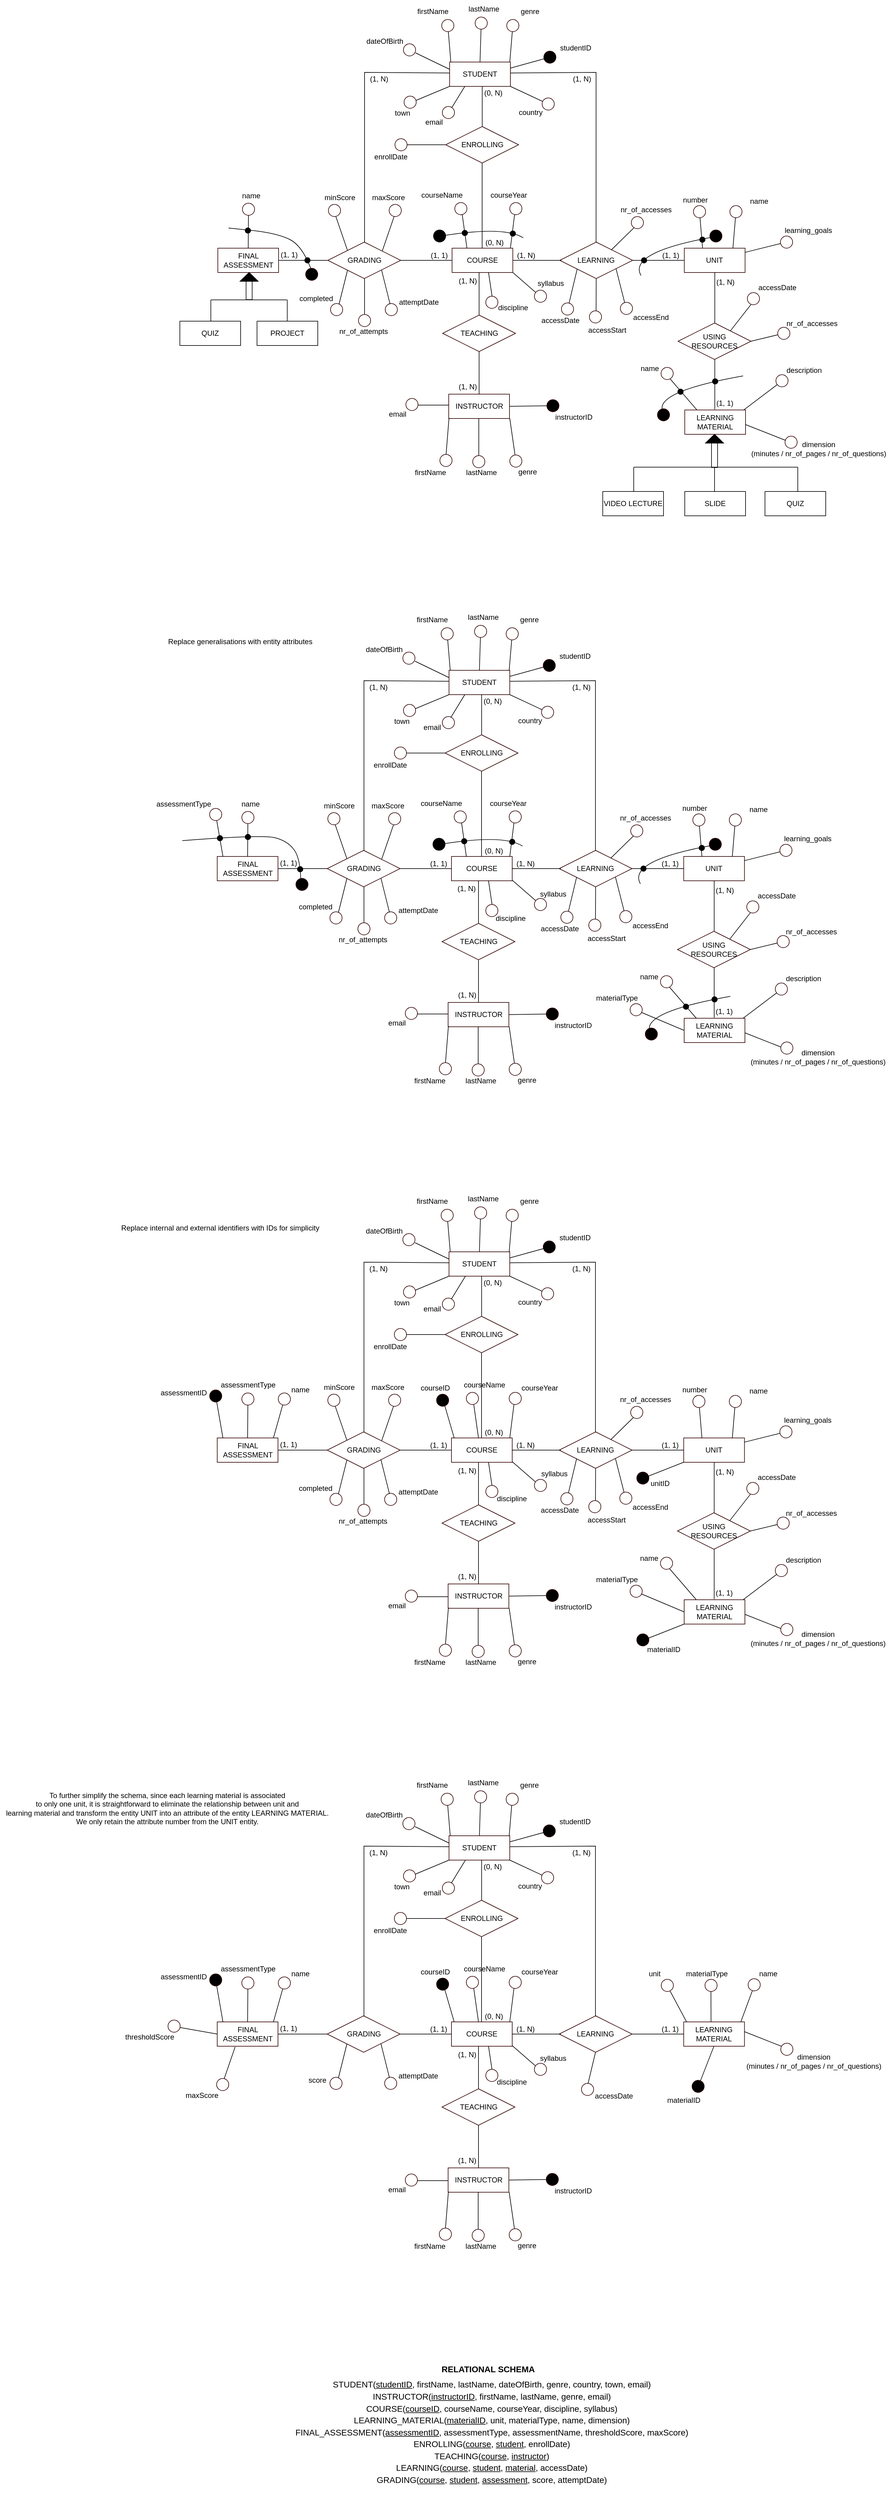 <mxfile version="21.5.1" type="device">
  <diagram id="R2lEEEUBdFMjLlhIrx00" name="Page-1">
    <mxGraphModel dx="2850" dy="218" grid="1" gridSize="10" guides="1" tooltips="1" connect="1" arrows="1" fold="1" page="1" pageScale="1" pageWidth="850" pageHeight="1100" background="none" math="0" shadow="0" extFonts="Permanent Marker^https://fonts.googleapis.com/css?family=Permanent+Marker">
      <root>
        <mxCell id="0" />
        <mxCell id="1" parent="0" />
        <mxCell id="5ZSzfDrvXd6z9-84WiZO-63" value="FINAL ASSESSMENT" style="whiteSpace=wrap;html=1;align=center;shadow=0;sketch=0;fillStyle=solid;strokeColor=#330000;strokeWidth=1;fillColor=#FFFFFF;" parent="1" vertex="1">
          <mxGeometry x="-432.5" y="2530" width="100" height="40" as="geometry" />
        </mxCell>
        <mxCell id="5ZSzfDrvXd6z9-84WiZO-64" value="STUDENT" style="whiteSpace=wrap;html=1;align=center;shadow=0;sketch=0;fillStyle=solid;strokeColor=#330000;strokeWidth=1;fillColor=#FFFFFF;" parent="1" vertex="1">
          <mxGeometry x="-51" y="2224" width="100" height="40" as="geometry" />
        </mxCell>
        <mxCell id="5ZSzfDrvXd6z9-84WiZO-65" value="GRADING" style="shape=rhombus;perimeter=rhombusPerimeter;whiteSpace=wrap;html=1;align=center;shadow=0;sketch=0;fillStyle=solid;strokeColor=#330000;strokeWidth=1;fillColor=#FFFFFF;" parent="1" vertex="1">
          <mxGeometry x="-251.5" y="2520" width="120" height="60" as="geometry" />
        </mxCell>
        <mxCell id="5ZSzfDrvXd6z9-84WiZO-66" value="" style="endArrow=none;html=1;rounded=0;sourcePerimeterSpacing=0;" parent="1" edge="1">
          <mxGeometry relative="1" as="geometry">
            <mxPoint x="-251" y="2550" as="sourcePoint" />
            <mxPoint x="-332" y="2550" as="targetPoint" />
          </mxGeometry>
        </mxCell>
        <mxCell id="5ZSzfDrvXd6z9-84WiZO-67" value="(1, 1)" style="resizable=0;html=1;align=left;verticalAlign=bottom;shadow=0;sketch=0;fillStyle=solid;strokeColor=#330000;strokeWidth=1;fillColor=#FFFFFF;" parent="5ZSzfDrvXd6z9-84WiZO-66" connectable="0" vertex="1">
          <mxGeometry x="-1" relative="1" as="geometry">
            <mxPoint x="-80" y="-1" as="offset" />
          </mxGeometry>
        </mxCell>
        <mxCell id="5ZSzfDrvXd6z9-84WiZO-68" value="COURSE" style="whiteSpace=wrap;html=1;align=center;shadow=0;sketch=0;fillStyle=solid;strokeColor=#330000;strokeWidth=1;fillColor=#FFFFFF;" parent="1" vertex="1">
          <mxGeometry x="-47" y="2530" width="100" height="40" as="geometry" />
        </mxCell>
        <mxCell id="5ZSzfDrvXd6z9-84WiZO-69" value="" style="endArrow=none;html=1;rounded=0;" parent="1" edge="1">
          <mxGeometry relative="1" as="geometry">
            <mxPoint x="-132.5" y="2550" as="sourcePoint" />
            <mxPoint x="-47" y="2550" as="targetPoint" />
          </mxGeometry>
        </mxCell>
        <mxCell id="5ZSzfDrvXd6z9-84WiZO-70" value="(1, 1)" style="resizable=0;html=1;align=left;verticalAlign=bottom;shadow=0;sketch=0;fillStyle=solid;strokeColor=#330000;strokeWidth=1;fillColor=#FFFFFF;" parent="5ZSzfDrvXd6z9-84WiZO-69" connectable="0" vertex="1">
          <mxGeometry x="-1" relative="1" as="geometry">
            <mxPoint x="48" as="offset" />
          </mxGeometry>
        </mxCell>
        <mxCell id="5ZSzfDrvXd6z9-84WiZO-71" value="" style="endArrow=none;html=1;rounded=0;" parent="1" edge="1">
          <mxGeometry width="50" height="50" relative="1" as="geometry">
            <mxPoint x="-31" y="2470" as="sourcePoint" />
            <mxPoint x="-22.5" y="2530" as="targetPoint" />
          </mxGeometry>
        </mxCell>
        <mxCell id="5ZSzfDrvXd6z9-84WiZO-72" value="" style="ellipse;whiteSpace=wrap;html=1;aspect=fixed;shadow=0;sketch=0;fillStyle=solid;strokeColor=#330000;strokeWidth=1;fillColor=#FFFFFF;flipV=0;flipH=1;perimeterSpacing=0;" parent="1" vertex="1">
          <mxGeometry x="-42.5" y="2455" width="20" height="20" as="geometry" />
        </mxCell>
        <mxCell id="5ZSzfDrvXd6z9-84WiZO-73" value="UNIT" style="whiteSpace=wrap;html=1;align=center;shadow=0;sketch=0;fillStyle=solid;strokeColor=#330000;strokeWidth=1;fillColor=#FFFFFF;" parent="1" vertex="1">
          <mxGeometry x="335.25" y="2530" width="100" height="40" as="geometry" />
        </mxCell>
        <mxCell id="5ZSzfDrvXd6z9-84WiZO-74" value="LEARNING" style="shape=rhombus;perimeter=rhombusPerimeter;whiteSpace=wrap;html=1;align=center;shadow=0;sketch=0;fillStyle=solid;strokeColor=#330000;strokeWidth=1;fillColor=#FFFFFF;" parent="1" vertex="1">
          <mxGeometry x="130.25" y="2520" width="120" height="60" as="geometry" />
        </mxCell>
        <mxCell id="5ZSzfDrvXd6z9-84WiZO-75" value="" style="endArrow=none;html=1;rounded=0;" parent="1" edge="1">
          <mxGeometry relative="1" as="geometry">
            <mxPoint x="52.75" y="2550" as="sourcePoint" />
            <mxPoint x="132.75" y="2550" as="targetPoint" />
          </mxGeometry>
        </mxCell>
        <mxCell id="5ZSzfDrvXd6z9-84WiZO-76" value="(1, N)" style="resizable=0;html=1;align=left;verticalAlign=bottom;shadow=0;sketch=0;fillStyle=solid;strokeColor=#330000;strokeWidth=1;fillColor=#FFFFFF;" parent="5ZSzfDrvXd6z9-84WiZO-75" connectable="0" vertex="1">
          <mxGeometry x="-1" relative="1" as="geometry">
            <mxPoint x="5" as="offset" />
          </mxGeometry>
        </mxCell>
        <mxCell id="5ZSzfDrvXd6z9-84WiZO-77" value="" style="endArrow=none;html=1;rounded=0;" parent="1" edge="1">
          <mxGeometry relative="1" as="geometry">
            <mxPoint x="249.75" y="2550" as="sourcePoint" />
            <mxPoint x="335.25" y="2550" as="targetPoint" />
          </mxGeometry>
        </mxCell>
        <mxCell id="5ZSzfDrvXd6z9-84WiZO-78" value="(1, 1)" style="resizable=0;html=1;align=left;verticalAlign=bottom;shadow=0;sketch=0;fillStyle=solid;strokeColor=#330000;strokeWidth=1;fillColor=#FFFFFF;" parent="5ZSzfDrvXd6z9-84WiZO-77" connectable="0" vertex="1">
          <mxGeometry x="-1" relative="1" as="geometry">
            <mxPoint x="47" as="offset" />
          </mxGeometry>
        </mxCell>
        <mxCell id="5ZSzfDrvXd6z9-84WiZO-79" style="edgeStyle=none;rounded=0;orthogonalLoop=1;jettySize=auto;html=1;exitX=0.75;exitY=0;exitDx=0;exitDy=0;startArrow=none;" parent="1" source="5ZSzfDrvXd6z9-84WiZO-83" edge="1">
          <mxGeometry relative="1" as="geometry">
            <mxPoint x="420.25" y="2470" as="targetPoint" />
          </mxGeometry>
        </mxCell>
        <mxCell id="5ZSzfDrvXd6z9-84WiZO-80" style="edgeStyle=none;rounded=0;orthogonalLoop=1;jettySize=auto;html=1;exitX=0.25;exitY=0;exitDx=0;exitDy=0;" parent="1" edge="1">
          <mxGeometry relative="1" as="geometry">
            <mxPoint x="360.25" y="2470" as="targetPoint" />
            <mxPoint x="365.25" y="2530" as="sourcePoint" />
          </mxGeometry>
        </mxCell>
        <mxCell id="5ZSzfDrvXd6z9-84WiZO-81" value="number" style="text;html=1;align=center;verticalAlign=middle;resizable=0;points=[];autosize=1;strokeColor=none;fillColor=none;" parent="1" vertex="1">
          <mxGeometry x="323" y="2436" width="60" height="30" as="geometry" />
        </mxCell>
        <mxCell id="5ZSzfDrvXd6z9-84WiZO-82" value="" style="edgeStyle=none;rounded=0;orthogonalLoop=1;jettySize=auto;html=1;exitX=0.75;exitY=0;exitDx=0;exitDy=0;endArrow=none;" parent="1" target="5ZSzfDrvXd6z9-84WiZO-83" edge="1">
          <mxGeometry relative="1" as="geometry">
            <mxPoint x="420.25" y="2470" as="targetPoint" />
            <mxPoint x="415.25" y="2530" as="sourcePoint" />
          </mxGeometry>
        </mxCell>
        <mxCell id="5ZSzfDrvXd6z9-84WiZO-83" value="" style="ellipse;whiteSpace=wrap;html=1;fillColor=#FFFFFF;strokeColor=#330000;shadow=0;sketch=0;fillStyle=solid;strokeWidth=1;" parent="1" vertex="1">
          <mxGeometry x="410.25" y="2460" width="20" height="20" as="geometry" />
        </mxCell>
        <mxCell id="5ZSzfDrvXd6z9-84WiZO-84" value="" style="ellipse;whiteSpace=wrap;html=1;fillColor=#FFFFFF;strokeColor=#330000;shadow=0;sketch=0;fillStyle=solid;strokeWidth=1;" parent="1" vertex="1">
          <mxGeometry x="350.25" y="2460" width="20" height="20" as="geometry" />
        </mxCell>
        <mxCell id="5ZSzfDrvXd6z9-84WiZO-85" value="name" style="text;html=1;align=center;verticalAlign=middle;resizable=0;points=[];autosize=1;strokeColor=none;fillColor=none;" parent="1" vertex="1">
          <mxGeometry x="433.25" y="2438" width="50" height="30" as="geometry" />
        </mxCell>
        <mxCell id="5ZSzfDrvXd6z9-84WiZO-86" value="" style="endArrow=none;html=1;rounded=0;" parent="1" edge="1">
          <mxGeometry relative="1" as="geometry">
            <mxPoint x="2.66" y="2264" as="sourcePoint" />
            <mxPoint x="2.66" y="2340" as="targetPoint" />
          </mxGeometry>
        </mxCell>
        <mxCell id="5ZSzfDrvXd6z9-84WiZO-87" value="(0, N)" style="resizable=0;html=1;align=left;verticalAlign=bottom;shadow=0;sketch=0;fillStyle=solid;strokeColor=#330000;strokeWidth=1;fillColor=#FFFFFF;" parent="5ZSzfDrvXd6z9-84WiZO-86" connectable="0" vertex="1">
          <mxGeometry x="-1" relative="1" as="geometry">
            <mxPoint x="1" y="19" as="offset" />
          </mxGeometry>
        </mxCell>
        <mxCell id="5ZSzfDrvXd6z9-84WiZO-88" value="" style="endArrow=none;html=1;rounded=0;entryX=-0.014;entryY=-0.133;entryDx=0;entryDy=0;entryPerimeter=0;exitX=1;exitY=0.25;exitDx=0;exitDy=0;" parent="1" source="5ZSzfDrvXd6z9-84WiZO-64" edge="1">
          <mxGeometry width="50" height="50" relative="1" as="geometry">
            <mxPoint x="49" y="2245" as="sourcePoint" />
            <mxPoint x="106.99" y="2217.99" as="targetPoint" />
          </mxGeometry>
        </mxCell>
        <mxCell id="5ZSzfDrvXd6z9-84WiZO-89" value="" style="ellipse;whiteSpace=wrap;html=1;aspect=fixed;shadow=0;sketch=0;fillStyle=solid;strokeColor=#330000;strokeWidth=1;fillColor=#000000;flipV=1;" parent="1" vertex="1">
          <mxGeometry x="104" y="2206" width="20" height="20" as="geometry" />
        </mxCell>
        <mxCell id="5ZSzfDrvXd6z9-84WiZO-90" value="studentID" style="text;html=1;align=center;verticalAlign=middle;resizable=0;points=[];autosize=1;strokeColor=none;fillColor=none;flipV=1;" parent="1" vertex="1">
          <mxGeometry x="121.25" y="2185.55" width="70" height="30" as="geometry" />
        </mxCell>
        <mxCell id="5ZSzfDrvXd6z9-84WiZO-91" value="" style="endArrow=none;html=1;rounded=0;" parent="1" edge="1">
          <mxGeometry relative="1" as="geometry">
            <mxPoint x="385.41" y="2653" as="sourcePoint" />
            <mxPoint x="385.41" y="2570" as="targetPoint" />
          </mxGeometry>
        </mxCell>
        <mxCell id="5ZSzfDrvXd6z9-84WiZO-92" value="(1, N)" style="resizable=0;html=1;align=left;verticalAlign=bottom;shadow=0;sketch=0;fillStyle=solid;strokeColor=#330000;strokeWidth=1;fillColor=#FFFFFF;" parent="5ZSzfDrvXd6z9-84WiZO-91" connectable="0" vertex="1">
          <mxGeometry x="-1" relative="1" as="geometry">
            <mxPoint x="1" y="-59" as="offset" />
          </mxGeometry>
        </mxCell>
        <mxCell id="5ZSzfDrvXd6z9-84WiZO-93" value="USING&lt;br&gt;RESOURCES" style="shape=rhombus;perimeter=rhombusPerimeter;whiteSpace=wrap;html=1;align=center;shadow=0;sketch=0;fillStyle=solid;strokeColor=#330000;strokeWidth=1;fillColor=#FFFFFF;" parent="1" vertex="1">
          <mxGeometry x="325" y="2653" width="120" height="60" as="geometry" />
        </mxCell>
        <mxCell id="5ZSzfDrvXd6z9-84WiZO-94" value="" style="endArrow=none;html=1;rounded=0;" parent="1" edge="1">
          <mxGeometry relative="1" as="geometry">
            <mxPoint x="385.41" y="2795" as="sourcePoint" />
            <mxPoint x="385.41" y="2713" as="targetPoint" />
          </mxGeometry>
        </mxCell>
        <mxCell id="5ZSzfDrvXd6z9-84WiZO-95" value="(1, 1)" style="resizable=0;html=1;align=left;verticalAlign=bottom;shadow=0;sketch=0;fillStyle=solid;strokeColor=#330000;strokeWidth=1;fillColor=#FFFFFF;" parent="5ZSzfDrvXd6z9-84WiZO-94" connectable="0" vertex="1">
          <mxGeometry x="-1" relative="1" as="geometry">
            <mxPoint x="1" y="-2" as="offset" />
          </mxGeometry>
        </mxCell>
        <mxCell id="5ZSzfDrvXd6z9-84WiZO-96" value="LEARNING MATERIAL" style="whiteSpace=wrap;html=1;align=center;shadow=0;sketch=0;fillStyle=solid;strokeColor=#330000;strokeWidth=1;fillColor=#FFFFFF;" parent="1" vertex="1">
          <mxGeometry x="336" y="2796" width="100" height="40" as="geometry" />
        </mxCell>
        <mxCell id="5ZSzfDrvXd6z9-84WiZO-103" value="description" style="text;html=1;align=center;verticalAlign=middle;resizable=0;points=[];autosize=1;strokeColor=none;fillColor=none;" parent="1" vertex="1">
          <mxGeometry x="491.5" y="2716" width="80" height="30" as="geometry" />
        </mxCell>
        <mxCell id="5ZSzfDrvXd6z9-84WiZO-104" value="" style="edgeStyle=none;rounded=0;orthogonalLoop=1;jettySize=auto;html=1;exitX=0.75;exitY=0;exitDx=0;exitDy=0;endArrow=none;entryX=0;entryY=1;entryDx=0;entryDy=0;" parent="1" edge="1">
          <mxGeometry relative="1" as="geometry">
            <mxPoint x="489.929" y="2753.071" as="targetPoint" />
            <mxPoint x="433" y="2796" as="sourcePoint" />
          </mxGeometry>
        </mxCell>
        <mxCell id="5ZSzfDrvXd6z9-84WiZO-106" value="dimension&lt;br style=&quot;border-color: var(--border-color);&quot;&gt;(minutes /&amp;nbsp;nr_of_pages / nr_of_questions)" style="text;html=1;align=center;verticalAlign=middle;resizable=0;points=[];autosize=1;strokeColor=none;fillColor=none;flipV=1;" parent="1" vertex="1">
          <mxGeometry x="431" y="2840" width="250" height="40" as="geometry" />
        </mxCell>
        <mxCell id="5ZSzfDrvXd6z9-84WiZO-107" value="" style="edgeStyle=none;rounded=0;orthogonalLoop=1;jettySize=auto;html=1;exitX=0.75;exitY=0;exitDx=0;exitDy=0;endArrow=none;" parent="1" edge="1">
          <mxGeometry relative="1" as="geometry">
            <mxPoint x="502" y="2846.0" as="targetPoint" />
            <mxPoint x="436" y="2820.0" as="sourcePoint" />
          </mxGeometry>
        </mxCell>
        <mxCell id="5ZSzfDrvXd6z9-84WiZO-108" value="" style="endArrow=none;html=1;rounded=0;" parent="1" edge="1">
          <mxGeometry width="50" height="50" relative="1" as="geometry">
            <mxPoint x="356" y="2796" as="sourcePoint" />
            <mxPoint x="312" y="2745" as="targetPoint" />
          </mxGeometry>
        </mxCell>
        <mxCell id="5ZSzfDrvXd6z9-84WiZO-109" value="" style="ellipse;whiteSpace=wrap;html=1;fillColor=#FFFFFF;strokeColor=#330000;shadow=0;sketch=0;fillStyle=solid;strokeWidth=1;" parent="1" vertex="1">
          <mxGeometry x="297" y="2726" width="20" height="20" as="geometry" />
        </mxCell>
        <mxCell id="5ZSzfDrvXd6z9-84WiZO-110" value="name" style="text;html=1;align=center;verticalAlign=middle;resizable=0;points=[];autosize=1;strokeColor=none;fillColor=none;flipV=1;" parent="1" vertex="1">
          <mxGeometry x="253" y="2713" width="50" height="30" as="geometry" />
        </mxCell>
        <mxCell id="5ZSzfDrvXd6z9-84WiZO-111" value="" style="endArrow=none;html=1;rounded=0;" parent="1" edge="1">
          <mxGeometry width="50" height="50" relative="1" as="geometry">
            <mxPoint x="447" y="2620" as="sourcePoint" />
            <mxPoint x="411" y="2666" as="targetPoint" />
          </mxGeometry>
        </mxCell>
        <mxCell id="5ZSzfDrvXd6z9-84WiZO-112" value="" style="ellipse;whiteSpace=wrap;html=1;fillColor=#FFFFFF;strokeColor=#330000;shadow=0;sketch=0;fillStyle=solid;strokeWidth=1;" parent="1" vertex="1">
          <mxGeometry x="439" y="2603" width="20" height="20" as="geometry" />
        </mxCell>
        <mxCell id="5ZSzfDrvXd6z9-84WiZO-113" value="accessDate" style="text;html=1;align=center;verticalAlign=middle;resizable=0;points=[];autosize=1;strokeColor=none;fillColor=none;" parent="1" vertex="1">
          <mxGeometry x="442.5" y="2580" width="90" height="30" as="geometry" />
        </mxCell>
        <mxCell id="5ZSzfDrvXd6z9-84WiZO-114" value="" style="endArrow=none;html=1;rounded=0;" parent="1" edge="1">
          <mxGeometry width="50" height="50" relative="1" as="geometry">
            <mxPoint x="49" y="2530" as="sourcePoint" />
            <mxPoint x="56" y="2474" as="targetPoint" />
          </mxGeometry>
        </mxCell>
        <mxCell id="5ZSzfDrvXd6z9-84WiZO-115" value="" style="ellipse;whiteSpace=wrap;html=1;aspect=fixed;shadow=0;sketch=0;fillStyle=solid;strokeColor=#330000;strokeWidth=1;fillColor=#FFFFFF;" parent="1" vertex="1">
          <mxGeometry x="48" y="2455" width="20" height="20" as="geometry" />
        </mxCell>
        <mxCell id="5ZSzfDrvXd6z9-84WiZO-116" value="courseYear" style="text;html=1;align=center;verticalAlign=middle;resizable=0;points=[];autosize=1;strokeColor=none;fillColor=none;" parent="1" vertex="1">
          <mxGeometry x="6" y="2428" width="80" height="30" as="geometry" />
        </mxCell>
        <mxCell id="5ZSzfDrvXd6z9-84WiZO-117" value="" style="curved=1;endArrow=classic;html=1;rounded=0;" parent="1" edge="1">
          <mxGeometry width="50" height="50" relative="1" as="geometry">
            <mxPoint x="70" y="2513" as="sourcePoint" />
            <mxPoint x="-71" y="2511" as="targetPoint" />
            <Array as="points">
              <mxPoint x="69.25" y="2513" />
              <mxPoint x="39.25" y="2493" />
            </Array>
          </mxGeometry>
        </mxCell>
        <mxCell id="5ZSzfDrvXd6z9-84WiZO-118" value="" style="shape=waypoint;fillStyle=solid;size=6;pointerEvents=1;points=[];resizable=0;rotatable=0;perimeter=centerPerimeter;snapToPoint=1;strokeWidth=3;fillColor=none;strokeColor=default;perimeterSpacing=0;shadow=0;sketch=0;flipV=0;flipH=0;" parent="1" vertex="1">
          <mxGeometry x="-36" y="2495" width="20" height="20" as="geometry" />
        </mxCell>
        <mxCell id="5ZSzfDrvXd6z9-84WiZO-119" value="" style="shape=waypoint;fillStyle=solid;size=6;pointerEvents=1;points=[];resizable=0;rotatable=0;perimeter=centerPerimeter;snapToPoint=1;strokeWidth=3;fillColor=none;strokeColor=default;perimeterSpacing=0;shadow=0;sketch=0;flipV=0;flipH=0;" parent="1" vertex="1">
          <mxGeometry x="43" y="2496" width="20" height="20" as="geometry" />
        </mxCell>
        <mxCell id="5ZSzfDrvXd6z9-84WiZO-120" value="" style="ellipse;whiteSpace=wrap;html=1;aspect=fixed;fillColor=#000000;" parent="1" vertex="1">
          <mxGeometry x="-77.5" y="2500" width="20" height="20" as="geometry" />
        </mxCell>
        <mxCell id="5ZSzfDrvXd6z9-84WiZO-129" value="nr_of_attempts" style="text;html=1;align=center;verticalAlign=middle;resizable=0;points=[];autosize=1;strokeColor=none;fillColor=none;" parent="1" vertex="1">
          <mxGeometry x="-243" y="2652" width="100" height="30" as="geometry" />
        </mxCell>
        <mxCell id="5ZSzfDrvXd6z9-84WiZO-130" value="" style="edgeStyle=none;rounded=0;orthogonalLoop=1;jettySize=auto;html=1;exitX=0.5;exitY=0;exitDx=0;exitDy=0;endArrow=none;" parent="1" source="5ZSzfDrvXd6z9-84WiZO-63" edge="1">
          <mxGeometry relative="1" as="geometry">
            <mxPoint x="-382" y="2466" as="targetPoint" />
            <mxPoint x="-384" y="2530" as="sourcePoint" />
          </mxGeometry>
        </mxCell>
        <mxCell id="5ZSzfDrvXd6z9-84WiZO-131" value="" style="ellipse;whiteSpace=wrap;html=1;fillColor=#FFFFFF;strokeColor=#330000;shadow=0;sketch=0;fillStyle=solid;strokeWidth=1;" parent="1" vertex="1">
          <mxGeometry x="-392" y="2456" width="20" height="20" as="geometry" />
        </mxCell>
        <mxCell id="5ZSzfDrvXd6z9-84WiZO-132" value="name" style="text;html=1;align=center;verticalAlign=middle;resizable=0;points=[];autosize=1;strokeColor=none;fillColor=none;" parent="1" vertex="1">
          <mxGeometry x="-403.5" y="2429" width="50" height="30" as="geometry" />
        </mxCell>
        <mxCell id="5ZSzfDrvXd6z9-84WiZO-133" value="attemptDate" style="text;html=1;align=center;verticalAlign=middle;resizable=0;points=[];autosize=1;strokeColor=none;fillColor=none;" parent="1" vertex="1">
          <mxGeometry x="-147" y="2604" width="90" height="30" as="geometry" />
        </mxCell>
        <mxCell id="5ZSzfDrvXd6z9-84WiZO-134" value="" style="ellipse;whiteSpace=wrap;html=1;fillColor=#FFFFFF;strokeColor=#330000;shadow=0;sketch=0;fillStyle=solid;strokeWidth=1;" parent="1" vertex="1">
          <mxGeometry x="-157" y="2621" width="20" height="20" as="geometry" />
        </mxCell>
        <mxCell id="5ZSzfDrvXd6z9-84WiZO-135" value="" style="edgeStyle=none;rounded=0;orthogonalLoop=1;jettySize=auto;html=1;exitX=0.75;exitY=0;exitDx=0;exitDy=0;endArrow=none;" parent="1" edge="1">
          <mxGeometry relative="1" as="geometry">
            <mxPoint x="-149" y="2622" as="targetPoint" />
            <mxPoint x="-163" y="2566" as="sourcePoint" />
          </mxGeometry>
        </mxCell>
        <mxCell id="5ZSzfDrvXd6z9-84WiZO-136" value="courseName" style="text;html=1;align=center;verticalAlign=middle;resizable=0;points=[];autosize=1;strokeColor=none;fillColor=none;" parent="1" vertex="1">
          <mxGeometry x="-109" y="2428" width="90" height="30" as="geometry" />
        </mxCell>
        <mxCell id="5ZSzfDrvXd6z9-84WiZO-137" value="INSTRUCTOR" style="whiteSpace=wrap;html=1;align=center;shadow=0;sketch=0;fillStyle=solid;strokeColor=#330000;strokeWidth=1;fillColor=#FFFFFF;" parent="1" vertex="1">
          <mxGeometry x="-52.5" y="2770" width="100" height="40" as="geometry" />
        </mxCell>
        <mxCell id="5ZSzfDrvXd6z9-84WiZO-138" value="TEACHING" style="shape=rhombus;perimeter=rhombusPerimeter;whiteSpace=wrap;html=1;align=center;shadow=0;sketch=0;fillStyle=solid;strokeColor=#330000;strokeWidth=1;fillColor=#FFFFFF;" parent="1" vertex="1">
          <mxGeometry x="-62.5" y="2640" width="120" height="60" as="geometry" />
        </mxCell>
        <mxCell id="5ZSzfDrvXd6z9-84WiZO-139" value="" style="endArrow=none;html=1;rounded=0;" parent="1" edge="1">
          <mxGeometry relative="1" as="geometry">
            <mxPoint x="-2.5" y="2570" as="sourcePoint" />
            <mxPoint x="-2.5" y="2640" as="targetPoint" />
          </mxGeometry>
        </mxCell>
        <mxCell id="5ZSzfDrvXd6z9-84WiZO-140" value="" style="endArrow=none;html=1;rounded=0;" parent="1" edge="1">
          <mxGeometry relative="1" as="geometry">
            <mxPoint x="-2.5" y="2700" as="sourcePoint" />
            <mxPoint x="-2.5" y="2770" as="targetPoint" />
          </mxGeometry>
        </mxCell>
        <mxCell id="5ZSzfDrvXd6z9-84WiZO-143" value="syllabus" style="text;html=1;align=center;verticalAlign=middle;resizable=0;points=[];autosize=1;strokeColor=none;fillColor=none;" parent="1" vertex="1">
          <mxGeometry x="85" y="2577" width="70" height="30" as="geometry" />
        </mxCell>
        <mxCell id="5ZSzfDrvXd6z9-84WiZO-144" value="firstName" style="text;html=1;align=center;verticalAlign=middle;resizable=0;points=[];autosize=1;strokeColor=none;fillColor=none;flipV=1;" parent="1" vertex="1">
          <mxGeometry x="-118" y="2884" width="70" height="30" as="geometry" />
        </mxCell>
        <mxCell id="5ZSzfDrvXd6z9-84WiZO-145" value="" style="edgeStyle=none;rounded=0;orthogonalLoop=1;jettySize=auto;html=1;exitX=0.75;exitY=0;exitDx=0;exitDy=0;endArrow=none;" parent="1" edge="1">
          <mxGeometry relative="1" as="geometry">
            <mxPoint x="58.939" y="2833.138" as="targetPoint" />
            <mxPoint x="58" y="2833.975" as="sourcePoint" />
          </mxGeometry>
        </mxCell>
        <mxCell id="5ZSzfDrvXd6z9-84WiZO-146" value="genre" style="text;html=1;align=center;verticalAlign=middle;resizable=0;points=[];autosize=1;strokeColor=none;fillColor=none;flipV=1;" parent="1" vertex="1">
          <mxGeometry x="52" y="2883" width="50" height="30" as="geometry" />
        </mxCell>
        <mxCell id="5ZSzfDrvXd6z9-84WiZO-147" value="" style="edgeStyle=none;rounded=0;orthogonalLoop=1;jettySize=auto;html=1;endArrow=none;" parent="1" edge="1">
          <mxGeometry relative="1" as="geometry">
            <mxPoint x="-3" y="2874" as="targetPoint" />
            <mxPoint x="-3" y="2810" as="sourcePoint" />
          </mxGeometry>
        </mxCell>
        <mxCell id="5ZSzfDrvXd6z9-84WiZO-148" value="" style="ellipse;whiteSpace=wrap;html=1;fillColor=#FFFFFF;strokeColor=#330000;shadow=0;sketch=0;fillStyle=solid;strokeWidth=1;flipV=1;" parent="1" vertex="1">
          <mxGeometry x="-13" y="2871" width="20" height="20" as="geometry" />
        </mxCell>
        <mxCell id="5ZSzfDrvXd6z9-84WiZO-149" value="lastName" style="text;html=1;align=center;verticalAlign=middle;resizable=0;points=[];autosize=1;strokeColor=none;fillColor=none;flipV=1;" parent="1" vertex="1">
          <mxGeometry x="-34" y="2884" width="70" height="30" as="geometry" />
        </mxCell>
        <mxCell id="5ZSzfDrvXd6z9-84WiZO-150" value="" style="edgeStyle=none;rounded=0;orthogonalLoop=1;jettySize=auto;html=1;exitX=0.75;exitY=0;exitDx=0;exitDy=0;endArrow=none;entryX=0;entryY=0;entryDx=0;entryDy=0;" parent="1" edge="1">
          <mxGeometry relative="1" as="geometry">
            <mxPoint x="-57.071" y="2871.929" as="targetPoint" />
            <mxPoint x="-52" y="2809" as="sourcePoint" />
          </mxGeometry>
        </mxCell>
        <mxCell id="5ZSzfDrvXd6z9-84WiZO-151" value="" style="ellipse;whiteSpace=wrap;html=1;fillColor=#FFFFFF;strokeColor=#330000;shadow=0;sketch=0;fillStyle=solid;strokeWidth=1;flipV=1;" parent="1" vertex="1">
          <mxGeometry x="-67" y="2869" width="20" height="20" as="geometry" />
        </mxCell>
        <mxCell id="5ZSzfDrvXd6z9-84WiZO-152" value="" style="edgeStyle=none;rounded=0;orthogonalLoop=1;jettySize=auto;html=1;exitX=0.75;exitY=0;exitDx=0;exitDy=0;endArrow=none;entryX=1;entryY=0;entryDx=0;entryDy=0;" parent="1" edge="1">
          <mxGeometry relative="1" as="geometry">
            <mxPoint x="57.071" y="2872.929" as="targetPoint" />
            <mxPoint x="48" y="2810" as="sourcePoint" />
          </mxGeometry>
        </mxCell>
        <mxCell id="5ZSzfDrvXd6z9-84WiZO-153" value="" style="ellipse;whiteSpace=wrap;html=1;fillColor=#FFFFFF;strokeColor=#330000;shadow=0;sketch=0;fillStyle=solid;strokeWidth=1;flipV=1;" parent="1" vertex="1">
          <mxGeometry x="48" y="2870" width="20" height="20" as="geometry" />
        </mxCell>
        <mxCell id="5ZSzfDrvXd6z9-84WiZO-154" value="(1, N)" style="resizable=0;html=1;align=left;verticalAlign=bottom;shadow=0;sketch=0;fillStyle=solid;strokeColor=#330000;strokeWidth=1;fillColor=#FFFFFF;" parent="1" connectable="0" vertex="1">
          <mxGeometry x="-38" y="2592" as="geometry">
            <mxPoint x="-1" y="-1" as="offset" />
          </mxGeometry>
        </mxCell>
        <mxCell id="5ZSzfDrvXd6z9-84WiZO-155" value="(1, N)" style="resizable=0;html=1;align=left;verticalAlign=bottom;shadow=0;sketch=0;fillStyle=solid;strokeColor=#330000;strokeWidth=1;fillColor=#FFFFFF;" parent="1" connectable="0" vertex="1">
          <mxGeometry x="-38" y="2766" as="geometry" />
        </mxCell>
        <mxCell id="5ZSzfDrvXd6z9-84WiZO-156" style="edgeStyle=none;rounded=0;orthogonalLoop=1;jettySize=auto;html=1;exitX=0.25;exitY=0;exitDx=0;exitDy=0;" parent="1" edge="1">
          <mxGeometry relative="1" as="geometry">
            <mxPoint x="-54" y="2164" as="targetPoint" />
            <mxPoint x="-49" y="2224" as="sourcePoint" />
          </mxGeometry>
        </mxCell>
        <mxCell id="5ZSzfDrvXd6z9-84WiZO-157" value="firstName" style="text;html=1;align=center;verticalAlign=middle;resizable=0;points=[];autosize=1;strokeColor=none;fillColor=none;" parent="1" vertex="1">
          <mxGeometry x="-114" y="2126" width="70" height="30" as="geometry" />
        </mxCell>
        <mxCell id="5ZSzfDrvXd6z9-84WiZO-158" value="" style="edgeStyle=none;rounded=0;orthogonalLoop=1;jettySize=auto;html=1;exitX=1;exitY=0;exitDx=0;exitDy=0;endArrow=none;" parent="1" target="5ZSzfDrvXd6z9-84WiZO-159" edge="1">
          <mxGeometry relative="1" as="geometry">
            <mxPoint x="53" y="2164" as="targetPoint" />
            <mxPoint x="48" y="2224" as="sourcePoint" />
          </mxGeometry>
        </mxCell>
        <mxCell id="5ZSzfDrvXd6z9-84WiZO-159" value="" style="ellipse;whiteSpace=wrap;html=1;fillColor=#FFFFFF;strokeColor=#330000;shadow=0;sketch=0;fillStyle=solid;strokeWidth=1;" parent="1" vertex="1">
          <mxGeometry x="43" y="2154" width="20" height="20" as="geometry" />
        </mxCell>
        <mxCell id="5ZSzfDrvXd6z9-84WiZO-160" value="" style="ellipse;whiteSpace=wrap;html=1;fillColor=#FFFFFF;strokeColor=#330000;shadow=0;sketch=0;fillStyle=solid;strokeWidth=1;" parent="1" vertex="1">
          <mxGeometry x="-64" y="2154" width="20" height="20" as="geometry" />
        </mxCell>
        <mxCell id="5ZSzfDrvXd6z9-84WiZO-161" value="genre" style="text;html=1;align=center;verticalAlign=middle;resizable=0;points=[];autosize=1;strokeColor=none;fillColor=none;" parent="1" vertex="1">
          <mxGeometry x="56" y="2126" width="50" height="30" as="geometry" />
        </mxCell>
        <mxCell id="5ZSzfDrvXd6z9-84WiZO-162" value="" style="edgeStyle=none;rounded=0;orthogonalLoop=1;jettySize=auto;html=1;exitX=0.75;exitY=0;exitDx=0;exitDy=0;endArrow=none;" parent="1" edge="1">
          <mxGeometry relative="1" as="geometry">
            <mxPoint x="1" y="2160" as="targetPoint" />
            <mxPoint x="-1" y="2224" as="sourcePoint" />
          </mxGeometry>
        </mxCell>
        <mxCell id="5ZSzfDrvXd6z9-84WiZO-163" value="" style="ellipse;whiteSpace=wrap;html=1;fillColor=#FFFFFF;strokeColor=#330000;shadow=0;sketch=0;fillStyle=solid;strokeWidth=1;" parent="1" vertex="1">
          <mxGeometry x="-9" y="2150" width="20" height="20" as="geometry" />
        </mxCell>
        <mxCell id="5ZSzfDrvXd6z9-84WiZO-164" value="lastName" style="text;html=1;align=center;verticalAlign=middle;resizable=0;points=[];autosize=1;strokeColor=none;fillColor=none;" parent="1" vertex="1">
          <mxGeometry x="-30" y="2122" width="70" height="30" as="geometry" />
        </mxCell>
        <mxCell id="5ZSzfDrvXd6z9-84WiZO-165" value="" style="endArrow=none;html=1;rounded=0;entryX=1;entryY=0.5;entryDx=0;entryDy=0;" parent="1" edge="1">
          <mxGeometry width="50" height="50" relative="1" as="geometry">
            <mxPoint x="-51" y="2236" as="sourcePoint" />
            <mxPoint x="-107" y="2209" as="targetPoint" />
          </mxGeometry>
        </mxCell>
        <mxCell id="5ZSzfDrvXd6z9-84WiZO-166" value="" style="endArrow=none;html=1;rounded=0;" parent="1" edge="1">
          <mxGeometry width="50" height="50" relative="1" as="geometry">
            <mxPoint x="-51" y="2264" as="sourcePoint" />
            <mxPoint x="-111" y="2289" as="targetPoint" />
          </mxGeometry>
        </mxCell>
        <mxCell id="5ZSzfDrvXd6z9-84WiZO-167" value="" style="ellipse;whiteSpace=wrap;html=1;fillColor=#FFFFFF;strokeColor=#330000;shadow=0;sketch=0;fillStyle=solid;strokeWidth=1;" parent="1" vertex="1">
          <mxGeometry x="-126" y="2280" width="20" height="20" as="geometry" />
        </mxCell>
        <mxCell id="5ZSzfDrvXd6z9-84WiZO-168" value="" style="endArrow=none;html=1;rounded=0;entryX=-0.014;entryY=-0.133;entryDx=0;entryDy=0;entryPerimeter=0;" parent="1" edge="1">
          <mxGeometry width="50" height="50" relative="1" as="geometry">
            <mxPoint x="106.99" y="2291" as="sourcePoint" />
            <mxPoint x="49.0" y="2263.99" as="targetPoint" />
          </mxGeometry>
        </mxCell>
        <mxCell id="5ZSzfDrvXd6z9-84WiZO-169" value="" style="ellipse;whiteSpace=wrap;html=1;fillColor=#FFFFFF;strokeColor=#330000;shadow=0;sketch=0;fillStyle=solid;strokeWidth=1;" parent="1" vertex="1">
          <mxGeometry x="101.25" y="2283" width="20" height="20" as="geometry" />
        </mxCell>
        <mxCell id="5ZSzfDrvXd6z9-84WiZO-170" value="" style="ellipse;whiteSpace=wrap;html=1;fillColor=#FFFFFF;strokeColor=#330000;shadow=0;sketch=0;fillStyle=solid;strokeWidth=1;" parent="1" vertex="1">
          <mxGeometry x="-127" y="2194" width="20" height="20" as="geometry" />
        </mxCell>
        <mxCell id="5ZSzfDrvXd6z9-84WiZO-171" value="dateOfBirth" style="text;html=1;align=center;verticalAlign=middle;resizable=0;points=[];autosize=1;strokeColor=none;fillColor=none;" parent="1" vertex="1">
          <mxGeometry x="-198" y="2175" width="80" height="30" as="geometry" />
        </mxCell>
        <mxCell id="5ZSzfDrvXd6z9-84WiZO-172" value="town" style="text;html=1;align=center;verticalAlign=middle;resizable=0;points=[];autosize=1;strokeColor=none;fillColor=none;" parent="1" vertex="1">
          <mxGeometry x="-154" y="2293" width="50" height="30" as="geometry" />
        </mxCell>
        <mxCell id="5ZSzfDrvXd6z9-84WiZO-173" value="country" style="text;html=1;align=center;verticalAlign=middle;resizable=0;points=[];autosize=1;strokeColor=none;fillColor=none;" parent="1" vertex="1">
          <mxGeometry x="52" y="2292" width="60" height="30" as="geometry" />
        </mxCell>
        <mxCell id="5ZSzfDrvXd6z9-84WiZO-174" value="" style="edgeStyle=none;rounded=0;orthogonalLoop=1;jettySize=auto;html=1;exitX=0.421;exitY=0.667;exitDx=0;exitDy=0;endArrow=none;exitPerimeter=0;" parent="1" edge="1">
          <mxGeometry relative="1" as="geometry">
            <mxPoint x="-241" y="2470" as="targetPoint" />
            <mxPoint x="-218.98" y="2534.02" as="sourcePoint" />
          </mxGeometry>
        </mxCell>
        <mxCell id="5ZSzfDrvXd6z9-84WiZO-175" value="" style="ellipse;whiteSpace=wrap;html=1;fillColor=#FFFFFF;strokeColor=#330000;shadow=0;sketch=0;fillStyle=solid;strokeWidth=1;flipH=1;" parent="1" vertex="1">
          <mxGeometry x="-250.5" y="2458" width="20" height="20" as="geometry" />
        </mxCell>
        <mxCell id="5ZSzfDrvXd6z9-84WiZO-176" value="minScore" style="text;html=1;align=center;verticalAlign=middle;resizable=0;points=[];autosize=1;strokeColor=none;fillColor=none;flipH=1;" parent="1" vertex="1">
          <mxGeometry x="-267" y="2432" width="70" height="30" as="geometry" />
        </mxCell>
        <mxCell id="5ZSzfDrvXd6z9-84WiZO-177" value="" style="edgeStyle=none;rounded=0;orthogonalLoop=1;jettySize=auto;html=1;exitX=0.421;exitY=0.667;exitDx=0;exitDy=0;endArrow=none;exitPerimeter=0;" parent="1" edge="1">
          <mxGeometry relative="1" as="geometry">
            <mxPoint x="-139.98" y="2471" as="targetPoint" />
            <mxPoint x="-162" y="2535.02" as="sourcePoint" />
          </mxGeometry>
        </mxCell>
        <mxCell id="5ZSzfDrvXd6z9-84WiZO-178" value="" style="ellipse;whiteSpace=wrap;html=1;fillColor=#FFFFFF;strokeColor=#330000;shadow=0;sketch=0;fillStyle=solid;strokeWidth=1;flipH=1;" parent="1" vertex="1">
          <mxGeometry x="-150.5" y="2458" width="20" height="20" as="geometry" />
        </mxCell>
        <mxCell id="5ZSzfDrvXd6z9-84WiZO-179" value="maxScore" style="text;html=1;align=center;verticalAlign=middle;resizable=0;points=[];autosize=1;strokeColor=none;fillColor=none;flipH=1;" parent="1" vertex="1">
          <mxGeometry x="-192" y="2432" width="80" height="30" as="geometry" />
        </mxCell>
        <mxCell id="5ZSzfDrvXd6z9-84WiZO-188" value="" style="edgeStyle=none;rounded=0;orthogonalLoop=1;jettySize=auto;html=1;exitX=0.75;exitY=0;exitDx=0;exitDy=0;endArrow=none;" parent="1" target="5ZSzfDrvXd6z9-84WiZO-189" edge="1">
          <mxGeometry relative="1" as="geometry">
            <mxPoint x="436" y="2472.946" as="targetPoint" />
            <mxPoint x="435" y="2536.946" as="sourcePoint" />
          </mxGeometry>
        </mxCell>
        <mxCell id="5ZSzfDrvXd6z9-84WiZO-189" value="" style="ellipse;whiteSpace=wrap;html=1;fillColor=#FFFFFF;strokeColor=#330000;shadow=0;sketch=0;fillStyle=solid;strokeWidth=1;flipV=1;" parent="1" vertex="1">
          <mxGeometry x="493.5" y="2510" width="20" height="20" as="geometry" />
        </mxCell>
        <mxCell id="5ZSzfDrvXd6z9-84WiZO-190" value="learning_goals" style="text;html=1;align=center;verticalAlign=middle;resizable=0;points=[];autosize=1;strokeColor=none;fillColor=none;" parent="1" vertex="1">
          <mxGeometry x="489" y="2486" width="100" height="30" as="geometry" />
        </mxCell>
        <mxCell id="5ZSzfDrvXd6z9-84WiZO-191" value="" style="ellipse;whiteSpace=wrap;html=1;fillColor=#FFFFFF;strokeColor=#330000;shadow=0;sketch=0;fillStyle=solid;strokeWidth=1;" parent="1" vertex="1">
          <mxGeometry x="486" y="2738" width="20" height="20" as="geometry" />
        </mxCell>
        <mxCell id="5ZSzfDrvXd6z9-84WiZO-192" value="accessDate" style="text;html=1;align=center;verticalAlign=middle;resizable=0;points=[];autosize=1;strokeColor=none;fillColor=none;" parent="1" vertex="1">
          <mxGeometry x="86" y="2634" width="90" height="30" as="geometry" />
        </mxCell>
        <mxCell id="5ZSzfDrvXd6z9-84WiZO-193" value="accessStart" style="text;html=1;align=center;verticalAlign=middle;resizable=0;points=[];autosize=1;strokeColor=none;fillColor=none;" parent="1" vertex="1">
          <mxGeometry x="163" y="2650" width="90" height="30" as="geometry" />
        </mxCell>
        <mxCell id="5ZSzfDrvXd6z9-84WiZO-194" value="" style="endArrow=none;html=1;rounded=0;" parent="1" source="5ZSzfDrvXd6z9-84WiZO-197" edge="1">
          <mxGeometry width="50" height="50" relative="1" as="geometry">
            <mxPoint x="48.0" y="2790" as="sourcePoint" />
            <mxPoint x="121.0" y="2790" as="targetPoint" />
          </mxGeometry>
        </mxCell>
        <mxCell id="5ZSzfDrvXd6z9-84WiZO-195" value="instructorID" style="text;html=1;align=center;verticalAlign=middle;resizable=0;points=[];autosize=1;strokeColor=none;fillColor=none;" parent="1" vertex="1">
          <mxGeometry x="113" y="2793" width="80" height="30" as="geometry" />
        </mxCell>
        <mxCell id="5ZSzfDrvXd6z9-84WiZO-196" value="" style="endArrow=none;html=1;rounded=0;" parent="1" target="5ZSzfDrvXd6z9-84WiZO-197" edge="1">
          <mxGeometry width="50" height="50" relative="1" as="geometry">
            <mxPoint x="48.0" y="2790" as="sourcePoint" />
            <mxPoint x="121.0" y="2790" as="targetPoint" />
          </mxGeometry>
        </mxCell>
        <mxCell id="5ZSzfDrvXd6z9-84WiZO-197" value="" style="ellipse;whiteSpace=wrap;html=1;aspect=fixed;shadow=0;sketch=0;fillStyle=solid;strokeColor=#330000;strokeWidth=1;fillColor=#000000;" parent="1" vertex="1">
          <mxGeometry x="109" y="2779" width="20" height="20" as="geometry" />
        </mxCell>
        <mxCell id="5ZSzfDrvXd6z9-84WiZO-198" value="" style="edgeStyle=none;rounded=0;orthogonalLoop=1;jettySize=auto;html=1;exitX=0.5;exitY=1;exitDx=0;exitDy=0;endArrow=none;" parent="1" source="5ZSzfDrvXd6z9-84WiZO-74" edge="1">
          <mxGeometry relative="1" as="geometry">
            <mxPoint x="190" y="2640" as="targetPoint" />
            <mxPoint x="196" y="2577" as="sourcePoint" />
          </mxGeometry>
        </mxCell>
        <mxCell id="5ZSzfDrvXd6z9-84WiZO-199" value="" style="ellipse;whiteSpace=wrap;html=1;fillColor=#FFFFFF;strokeColor=#330000;shadow=0;sketch=0;fillStyle=solid;strokeWidth=1;" parent="1" vertex="1">
          <mxGeometry x="179" y="2633" width="20" height="20" as="geometry" />
        </mxCell>
        <mxCell id="5ZSzfDrvXd6z9-84WiZO-200" value="" style="edgeStyle=none;rounded=0;orthogonalLoop=1;jettySize=auto;html=1;endArrow=none;entryX=0;entryY=0;entryDx=0;entryDy=0;" parent="1" edge="1">
          <mxGeometry relative="1" as="geometry">
            <mxPoint x="144.929" y="2622.929" as="targetPoint" />
            <mxPoint x="159" y="2564" as="sourcePoint" />
          </mxGeometry>
        </mxCell>
        <mxCell id="5ZSzfDrvXd6z9-84WiZO-201" value="accessEnd" style="text;html=1;align=center;verticalAlign=middle;resizable=0;points=[];autosize=1;strokeColor=none;fillColor=none;" parent="1" vertex="1">
          <mxGeometry x="239.5" y="2629" width="80" height="30" as="geometry" />
        </mxCell>
        <mxCell id="5ZSzfDrvXd6z9-84WiZO-202" value="" style="endArrow=none;html=1;rounded=0;" parent="1" edge="1">
          <mxGeometry relative="1" as="geometry">
            <mxPoint x="-191" y="2521" as="sourcePoint" />
            <mxPoint x="-51" y="2242" as="targetPoint" />
            <Array as="points">
              <mxPoint x="-191" y="2241" />
            </Array>
          </mxGeometry>
        </mxCell>
        <mxCell id="5ZSzfDrvXd6z9-84WiZO-203" value="" style="endArrow=none;html=1;rounded=0;" parent="1" edge="1">
          <mxGeometry relative="1" as="geometry">
            <mxPoint x="190" y="2521" as="sourcePoint" />
            <mxPoint x="49" y="2242" as="targetPoint" />
            <Array as="points">
              <mxPoint x="190" y="2241" />
            </Array>
          </mxGeometry>
        </mxCell>
        <mxCell id="5ZSzfDrvXd6z9-84WiZO-204" value="ENROLLING" style="shape=rhombus;perimeter=rhombusPerimeter;whiteSpace=wrap;html=1;align=center;shadow=0;sketch=0;fillStyle=solid;strokeColor=#330000;strokeWidth=1;fillColor=#FFFFFF;" parent="1" vertex="1">
          <mxGeometry x="-57.5" y="2330" width="120" height="60" as="geometry" />
        </mxCell>
        <mxCell id="5ZSzfDrvXd6z9-84WiZO-205" value="" style="endArrow=none;html=1;rounded=0;" parent="1" edge="1">
          <mxGeometry relative="1" as="geometry">
            <mxPoint x="2.5" y="2390" as="sourcePoint" />
            <mxPoint x="2.5" y="2530" as="targetPoint" />
          </mxGeometry>
        </mxCell>
        <mxCell id="5ZSzfDrvXd6z9-84WiZO-206" value="(0, N)" style="resizable=0;html=1;align=left;verticalAlign=bottom;shadow=0;sketch=0;fillStyle=solid;strokeColor=#330000;strokeWidth=1;fillColor=#FFFFFF;" parent="1" connectable="0" vertex="1">
          <mxGeometry x="5.66" y="2529" as="geometry" />
        </mxCell>
        <mxCell id="5ZSzfDrvXd6z9-84WiZO-207" value="(1, N)" style="resizable=0;html=1;align=left;verticalAlign=bottom;shadow=0;sketch=0;fillStyle=solid;strokeColor=#330000;strokeWidth=1;fillColor=#FFFFFF;" parent="1" connectable="0" vertex="1">
          <mxGeometry x="149.75" y="2260" as="geometry" />
        </mxCell>
        <mxCell id="5ZSzfDrvXd6z9-84WiZO-208" value="" style="curved=1;endArrow=classic;html=1;rounded=0;entryX=0.574;entryY=0.321;entryDx=0;entryDy=0;entryPerimeter=0;" parent="1" edge="1">
          <mxGeometry width="50" height="50" relative="1" as="geometry">
            <mxPoint x="264" y="2575" as="sourcePoint" />
            <mxPoint x="392" y="2510" as="targetPoint" />
            <Array as="points">
              <mxPoint x="263.75" y="2575.55" />
              <mxPoint x="242" y="2536.55" />
            </Array>
          </mxGeometry>
        </mxCell>
        <mxCell id="5ZSzfDrvXd6z9-84WiZO-209" value="" style="ellipse;whiteSpace=wrap;html=1;fillColor=#000000;strokeColor=#330000;shadow=0;sketch=0;fillStyle=solid;strokeWidth=1;" parent="1" vertex="1">
          <mxGeometry x="377.25" y="2500" width="20" height="20" as="geometry" />
        </mxCell>
        <mxCell id="5ZSzfDrvXd6z9-84WiZO-210" value="" style="shape=waypoint;fillStyle=solid;size=6;pointerEvents=1;points=[];resizable=0;rotatable=0;perimeter=centerPerimeter;snapToPoint=1;strokeWidth=3;fillColor=none;strokeColor=default;perimeterSpacing=0;shadow=0;sketch=0;flipV=0;flipH=0;" parent="1" vertex="1">
          <mxGeometry x="355" y="2506" width="20" height="20" as="geometry" />
        </mxCell>
        <mxCell id="5ZSzfDrvXd6z9-84WiZO-211" value="" style="shape=waypoint;fillStyle=solid;size=6;pointerEvents=1;points=[];resizable=0;rotatable=0;perimeter=centerPerimeter;snapToPoint=1;strokeWidth=3;fillColor=none;strokeColor=default;perimeterSpacing=0;shadow=0;sketch=0;flipV=0;flipH=0;" parent="1" vertex="1">
          <mxGeometry x="259" y="2540" width="20" height="20" as="geometry" />
        </mxCell>
        <mxCell id="5ZSzfDrvXd6z9-84WiZO-212" value="(1, N)" style="resizable=0;html=1;align=left;verticalAlign=bottom;shadow=0;sketch=0;fillStyle=solid;strokeColor=#330000;strokeWidth=1;fillColor=#FFFFFF;" parent="1" connectable="0" vertex="1">
          <mxGeometry x="-184.25" y="2260" as="geometry" />
        </mxCell>
        <mxCell id="5ZSzfDrvXd6z9-84WiZO-213" value="" style="edgeStyle=none;rounded=0;orthogonalLoop=1;jettySize=auto;html=1;exitX=0.75;exitY=0;exitDx=0;exitDy=0;endArrow=none;" parent="1" edge="1">
          <mxGeometry relative="1" as="geometry">
            <mxPoint x="-233" y="2622" as="targetPoint" />
            <mxPoint x="-219" y="2566" as="sourcePoint" />
          </mxGeometry>
        </mxCell>
        <mxCell id="5ZSzfDrvXd6z9-84WiZO-214" value="" style="ellipse;whiteSpace=wrap;html=1;fillColor=#FFFFFF;strokeColor=#330000;shadow=0;sketch=0;fillStyle=solid;strokeWidth=1;" parent="1" vertex="1">
          <mxGeometry x="-247" y="2621" width="20" height="20" as="geometry" />
        </mxCell>
        <mxCell id="5ZSzfDrvXd6z9-84WiZO-215" value="completed" style="text;html=1;align=center;verticalAlign=middle;resizable=0;points=[];autosize=1;strokeColor=none;fillColor=none;" parent="1" vertex="1">
          <mxGeometry x="-311" y="2598" width="80" height="30" as="geometry" />
        </mxCell>
        <mxCell id="5ZSzfDrvXd6z9-84WiZO-216" value="" style="curved=1;endArrow=classic;html=1;rounded=0;entryX=0.574;entryY=0.321;entryDx=0;entryDy=0;entryPerimeter=0;" parent="1" edge="1">
          <mxGeometry width="50" height="50" relative="1" as="geometry">
            <mxPoint x="412" y="2760" as="sourcePoint" />
            <mxPoint x="284" y="2825" as="targetPoint" />
            <Array as="points">
              <mxPoint x="262" y="2786.55" />
              <mxPoint x="283.75" y="2825.55" />
            </Array>
          </mxGeometry>
        </mxCell>
        <mxCell id="5ZSzfDrvXd6z9-84WiZO-217" value="" style="ellipse;whiteSpace=wrap;html=1;fillColor=#000000;strokeColor=#330000;shadow=0;sketch=0;fillStyle=solid;strokeWidth=1;" parent="1" vertex="1">
          <mxGeometry x="272" y="2812" width="20" height="20" as="geometry" />
        </mxCell>
        <mxCell id="5ZSzfDrvXd6z9-84WiZO-218" value="" style="shape=waypoint;fillStyle=solid;size=6;pointerEvents=1;points=[];resizable=0;rotatable=0;perimeter=centerPerimeter;snapToPoint=1;strokeWidth=3;fillColor=none;strokeColor=default;perimeterSpacing=0;shadow=0;sketch=0;flipV=0;flipH=0;" parent="1" vertex="1">
          <mxGeometry x="329" y="2767" width="20" height="20" as="geometry" />
        </mxCell>
        <mxCell id="5ZSzfDrvXd6z9-84WiZO-219" value="" style="shape=waypoint;fillStyle=solid;size=6;pointerEvents=1;points=[];resizable=0;rotatable=0;perimeter=centerPerimeter;snapToPoint=1;strokeWidth=3;fillColor=none;strokeColor=default;perimeterSpacing=0;shadow=0;sketch=0;flipV=0;flipH=0;" parent="1" vertex="1">
          <mxGeometry x="376" y="2755" width="20" height="20" as="geometry" />
        </mxCell>
        <mxCell id="5ZSzfDrvXd6z9-84WiZO-220" value="" style="edgeStyle=none;rounded=0;orthogonalLoop=1;jettySize=auto;html=1;endArrow=none;" parent="1" edge="1">
          <mxGeometry relative="1" as="geometry">
            <mxPoint x="-191" y="2644" as="targetPoint" />
            <mxPoint x="-191" y="2580" as="sourcePoint" />
          </mxGeometry>
        </mxCell>
        <mxCell id="5ZSzfDrvXd6z9-84WiZO-221" value="" style="ellipse;whiteSpace=wrap;html=1;fillColor=#FFFFFF;strokeColor=#330000;shadow=0;sketch=0;fillStyle=solid;strokeWidth=1;" parent="1" vertex="1">
          <mxGeometry x="-201" y="2639" width="20" height="20" as="geometry" />
        </mxCell>
        <mxCell id="5ZSzfDrvXd6z9-84WiZO-222" value="" style="curved=1;endArrow=classic;html=1;rounded=0;startSize=6;entryX=0.469;entryY=-0.069;entryDx=0;entryDy=0;entryPerimeter=0;" parent="1" edge="1">
          <mxGeometry width="50" height="50" relative="1" as="geometry">
            <mxPoint x="-490" y="2504" as="sourcePoint" />
            <mxPoint x="-295" y="2580" as="targetPoint" />
            <Array as="points">
              <mxPoint x="-360" y="2494" />
              <mxPoint x="-317" y="2504" />
              <mxPoint x="-295" y="2534" />
            </Array>
          </mxGeometry>
        </mxCell>
        <mxCell id="5ZSzfDrvXd6z9-84WiZO-223" value="" style="ellipse;whiteSpace=wrap;html=1;fillColor=#000000;strokeColor=#330000;shadow=0;sketch=0;fillStyle=solid;strokeWidth=1;" parent="1" vertex="1">
          <mxGeometry x="-303" y="2566" width="20" height="20" as="geometry" />
        </mxCell>
        <mxCell id="5ZSzfDrvXd6z9-84WiZO-225" value="" style="shape=waypoint;fillStyle=solid;size=6;pointerEvents=1;points=[];resizable=0;rotatable=0;perimeter=centerPerimeter;snapToPoint=1;strokeWidth=3;fillColor=none;strokeColor=default;perimeterSpacing=0;shadow=0;sketch=0;flipV=0;flipH=0;" parent="1" vertex="1">
          <mxGeometry x="-392" y="2488" width="20" height="20" as="geometry" />
        </mxCell>
        <mxCell id="5ZSzfDrvXd6z9-84WiZO-226" value="" style="edgeStyle=none;rounded=0;orthogonalLoop=1;jettySize=auto;html=1;endArrow=none;" parent="1" edge="1">
          <mxGeometry relative="1" as="geometry">
            <mxPoint x="239" y="2627" as="targetPoint" />
            <mxPoint x="222.929" y="2564" as="sourcePoint" />
          </mxGeometry>
        </mxCell>
        <mxCell id="5ZSzfDrvXd6z9-84WiZO-227" value="" style="ellipse;whiteSpace=wrap;html=1;fillColor=#FFFFFF;strokeColor=#330000;shadow=0;sketch=0;fillStyle=solid;strokeWidth=1;" parent="1" vertex="1">
          <mxGeometry x="230" y="2619" width="20" height="20" as="geometry" />
        </mxCell>
        <mxCell id="5ZSzfDrvXd6z9-84WiZO-228" value="" style="ellipse;whiteSpace=wrap;html=1;fillColor=#FFFFFF;strokeColor=#330000;shadow=0;sketch=0;fillStyle=solid;strokeWidth=1;" parent="1" vertex="1">
          <mxGeometry x="133" y="2620" width="20" height="20" as="geometry" />
        </mxCell>
        <mxCell id="5ZSzfDrvXd6z9-84WiZO-229" value="" style="endArrow=none;html=1;rounded=0;" parent="1" edge="1">
          <mxGeometry width="50" height="50" relative="1" as="geometry">
            <mxPoint x="499" y="2670" as="sourcePoint" />
            <mxPoint x="445" y="2683" as="targetPoint" />
          </mxGeometry>
        </mxCell>
        <mxCell id="5ZSzfDrvXd6z9-84WiZO-230" value="nr_of_accesses" style="text;html=1;align=center;verticalAlign=middle;resizable=0;points=[];autosize=1;strokeColor=none;fillColor=none;" parent="1" vertex="1">
          <mxGeometry x="489.5" y="2639" width="110" height="30" as="geometry" />
        </mxCell>
        <mxCell id="5ZSzfDrvXd6z9-84WiZO-231" value="" style="ellipse;whiteSpace=wrap;html=1;fillColor=#FFFFFF;strokeColor=#330000;shadow=0;sketch=0;fillStyle=solid;strokeWidth=1;" parent="1" vertex="1">
          <mxGeometry x="489" y="2660" width="20" height="20" as="geometry" />
        </mxCell>
        <mxCell id="5ZSzfDrvXd6z9-84WiZO-232" value="" style="endArrow=none;html=1;rounded=0;" parent="1" edge="1">
          <mxGeometry width="50" height="50" relative="1" as="geometry">
            <mxPoint x="259" y="2490" as="sourcePoint" />
            <mxPoint x="215" y="2533" as="targetPoint" />
          </mxGeometry>
        </mxCell>
        <mxCell id="5ZSzfDrvXd6z9-84WiZO-233" value="nr_of_accesses" style="text;html=1;align=center;verticalAlign=middle;resizable=0;points=[];autosize=1;strokeColor=none;fillColor=none;" parent="1" vertex="1">
          <mxGeometry x="217" y="2452" width="110" height="30" as="geometry" />
        </mxCell>
        <mxCell id="5ZSzfDrvXd6z9-84WiZO-234" value="" style="ellipse;whiteSpace=wrap;html=1;fillColor=#FFFFFF;strokeColor=#330000;shadow=0;sketch=0;fillStyle=solid;strokeWidth=1;" parent="1" vertex="1">
          <mxGeometry x="248" y="2478" width="20" height="20" as="geometry" />
        </mxCell>
        <mxCell id="5ZSzfDrvXd6z9-84WiZO-235" value="" style="endArrow=none;html=1;rounded=0;" parent="1" edge="1">
          <mxGeometry width="50" height="50" relative="1" as="geometry">
            <mxPoint x="-58" y="2360" as="sourcePoint" />
            <mxPoint x="-131" y="2360" as="targetPoint" />
          </mxGeometry>
        </mxCell>
        <mxCell id="5ZSzfDrvXd6z9-84WiZO-236" value="" style="ellipse;whiteSpace=wrap;html=1;fillColor=#FFFFFF;strokeColor=#330000;shadow=0;sketch=0;fillStyle=solid;strokeWidth=1;" parent="1" vertex="1">
          <mxGeometry x="-141" y="2350" width="20" height="20" as="geometry" />
        </mxCell>
        <mxCell id="5ZSzfDrvXd6z9-84WiZO-237" value="enrollDate" style="text;html=1;align=center;verticalAlign=middle;resizable=0;points=[];autosize=1;strokeColor=none;fillColor=none;" parent="1" vertex="1">
          <mxGeometry x="-188" y="2365" width="80" height="30" as="geometry" />
        </mxCell>
        <mxCell id="5ZSzfDrvXd6z9-84WiZO-238" value="" style="ellipse;whiteSpace=wrap;html=1;fillColor=#FFFFFF;strokeColor=#330000;shadow=0;sketch=0;fillStyle=solid;strokeWidth=1;" parent="1" vertex="1">
          <mxGeometry x="495" y="2835" width="20" height="20" as="geometry" />
        </mxCell>
        <mxCell id="5ZSzfDrvXd6z9-84WiZO-240" value="" style="endArrow=none;html=1;rounded=0;" parent="1" edge="1">
          <mxGeometry width="50" height="50" relative="1" as="geometry">
            <mxPoint x="336" y="2816" as="sourcePoint" />
            <mxPoint x="260" y="2784" as="targetPoint" />
          </mxGeometry>
        </mxCell>
        <mxCell id="5ZSzfDrvXd6z9-84WiZO-241" value="" style="ellipse;whiteSpace=wrap;html=1;fillColor=#FFFFFF;strokeColor=#330000;shadow=0;sketch=0;fillStyle=solid;strokeWidth=1;" parent="1" vertex="1">
          <mxGeometry x="247" y="2772" width="20" height="20" as="geometry" />
        </mxCell>
        <mxCell id="5ZSzfDrvXd6z9-84WiZO-242" value="materialType" style="text;html=1;align=center;verticalAlign=middle;resizable=0;points=[];autosize=1;strokeColor=none;fillColor=none;flipV=1;" parent="1" vertex="1">
          <mxGeometry x="180" y="2748" width="90" height="30" as="geometry" />
        </mxCell>
        <mxCell id="5ZSzfDrvXd6z9-84WiZO-243" value="" style="edgeStyle=none;rounded=0;orthogonalLoop=1;jettySize=auto;html=1;exitX=0.094;exitY=-0.003;exitDx=0;exitDy=0;endArrow=none;exitPerimeter=0;" parent="1" source="5ZSzfDrvXd6z9-84WiZO-63" edge="1">
          <mxGeometry relative="1" as="geometry">
            <mxPoint x="-434" y="2467" as="targetPoint" />
            <mxPoint x="-411.98" y="2531.02" as="sourcePoint" />
          </mxGeometry>
        </mxCell>
        <mxCell id="5ZSzfDrvXd6z9-84WiZO-244" value="" style="ellipse;whiteSpace=wrap;html=1;fillColor=#FFFFFF;strokeColor=#330000;shadow=0;sketch=0;fillStyle=solid;strokeWidth=1;" parent="1" vertex="1">
          <mxGeometry x="-445" y="2451" width="20" height="20" as="geometry" />
        </mxCell>
        <mxCell id="5ZSzfDrvXd6z9-84WiZO-245" value="assessmentType" style="text;html=1;align=center;verticalAlign=middle;resizable=0;points=[];autosize=1;strokeColor=none;fillColor=none;" parent="1" vertex="1">
          <mxGeometry x="-543.5" y="2429" width="110" height="30" as="geometry" />
        </mxCell>
        <mxCell id="5ZSzfDrvXd6z9-84WiZO-247" value="" style="shape=waypoint;fillStyle=solid;size=6;pointerEvents=1;points=[];resizable=0;rotatable=0;perimeter=centerPerimeter;snapToPoint=1;strokeWidth=3;fillColor=none;strokeColor=default;perimeterSpacing=0;shadow=0;sketch=0;flipV=0;flipH=0;" parent="1" vertex="1">
          <mxGeometry x="-306" y="2541" width="20" height="20" as="geometry" />
        </mxCell>
        <mxCell id="5ZSzfDrvXd6z9-84WiZO-249" value="" style="shape=waypoint;fillStyle=solid;size=6;pointerEvents=1;points=[];resizable=0;rotatable=0;perimeter=centerPerimeter;snapToPoint=1;strokeWidth=3;fillColor=none;strokeColor=default;perimeterSpacing=0;shadow=0;sketch=0;flipV=0;flipH=0;" parent="1" vertex="1">
          <mxGeometry x="-438" y="2490" width="20" height="20" as="geometry" />
        </mxCell>
        <mxCell id="5ZSzfDrvXd6z9-84WiZO-250" value="FINAL ASSESSMENT" style="whiteSpace=wrap;html=1;align=center;shadow=0;sketch=0;fillStyle=solid;strokeColor=#330000;strokeWidth=1;fillColor=#FFFFFF;" parent="1" vertex="1">
          <mxGeometry x="-432.5" y="3486" width="100" height="40" as="geometry" />
        </mxCell>
        <mxCell id="5ZSzfDrvXd6z9-84WiZO-251" value="STUDENT" style="whiteSpace=wrap;html=1;align=center;shadow=0;sketch=0;fillStyle=solid;strokeColor=#330000;strokeWidth=1;fillColor=#FFFFFF;" parent="1" vertex="1">
          <mxGeometry x="-51" y="3180" width="100" height="40" as="geometry" />
        </mxCell>
        <mxCell id="5ZSzfDrvXd6z9-84WiZO-252" value="GRADING" style="shape=rhombus;perimeter=rhombusPerimeter;whiteSpace=wrap;html=1;align=center;shadow=0;sketch=0;fillStyle=solid;strokeColor=#330000;strokeWidth=1;fillColor=#FFFFFF;" parent="1" vertex="1">
          <mxGeometry x="-251.5" y="3476" width="120" height="60" as="geometry" />
        </mxCell>
        <mxCell id="5ZSzfDrvXd6z9-84WiZO-253" value="" style="endArrow=none;html=1;rounded=0;sourcePerimeterSpacing=0;" parent="1" edge="1">
          <mxGeometry relative="1" as="geometry">
            <mxPoint x="-251" y="3506" as="sourcePoint" />
            <mxPoint x="-332" y="3506" as="targetPoint" />
          </mxGeometry>
        </mxCell>
        <mxCell id="5ZSzfDrvXd6z9-84WiZO-254" value="(1, 1)" style="resizable=0;html=1;align=left;verticalAlign=bottom;shadow=0;sketch=0;fillStyle=solid;strokeColor=#330000;strokeWidth=1;fillColor=#FFFFFF;" parent="5ZSzfDrvXd6z9-84WiZO-253" connectable="0" vertex="1">
          <mxGeometry x="-1" relative="1" as="geometry">
            <mxPoint x="-80" y="-1" as="offset" />
          </mxGeometry>
        </mxCell>
        <mxCell id="5ZSzfDrvXd6z9-84WiZO-255" value="COURSE" style="whiteSpace=wrap;html=1;align=center;shadow=0;sketch=0;fillStyle=solid;strokeColor=#330000;strokeWidth=1;fillColor=#FFFFFF;" parent="1" vertex="1">
          <mxGeometry x="-47" y="3486" width="100" height="40" as="geometry" />
        </mxCell>
        <mxCell id="5ZSzfDrvXd6z9-84WiZO-256" value="" style="endArrow=none;html=1;rounded=0;" parent="1" edge="1">
          <mxGeometry relative="1" as="geometry">
            <mxPoint x="-132.5" y="3506" as="sourcePoint" />
            <mxPoint x="-47" y="3506" as="targetPoint" />
          </mxGeometry>
        </mxCell>
        <mxCell id="5ZSzfDrvXd6z9-84WiZO-257" value="(1, 1)" style="resizable=0;html=1;align=left;verticalAlign=bottom;shadow=0;sketch=0;fillStyle=solid;strokeColor=#330000;strokeWidth=1;fillColor=#FFFFFF;" parent="5ZSzfDrvXd6z9-84WiZO-256" connectable="0" vertex="1">
          <mxGeometry x="-1" relative="1" as="geometry">
            <mxPoint x="48" as="offset" />
          </mxGeometry>
        </mxCell>
        <mxCell id="5ZSzfDrvXd6z9-84WiZO-258" value="" style="endArrow=none;html=1;rounded=0;" parent="1" edge="1">
          <mxGeometry width="50" height="50" relative="1" as="geometry">
            <mxPoint x="-11" y="3426" as="sourcePoint" />
            <mxPoint x="-2.5" y="3486" as="targetPoint" />
          </mxGeometry>
        </mxCell>
        <mxCell id="5ZSzfDrvXd6z9-84WiZO-259" value="" style="ellipse;whiteSpace=wrap;html=1;aspect=fixed;shadow=0;sketch=0;fillStyle=solid;strokeColor=#330000;strokeWidth=1;fillColor=#FFFFFF;flipV=0;flipH=1;perimeterSpacing=0;" parent="1" vertex="1">
          <mxGeometry x="-22.5" y="3411" width="20" height="20" as="geometry" />
        </mxCell>
        <mxCell id="5ZSzfDrvXd6z9-84WiZO-260" value="UNIT" style="whiteSpace=wrap;html=1;align=center;shadow=0;sketch=0;fillStyle=solid;strokeColor=#330000;strokeWidth=1;fillColor=#FFFFFF;" parent="1" vertex="1">
          <mxGeometry x="335.25" y="3486" width="100" height="40" as="geometry" />
        </mxCell>
        <mxCell id="5ZSzfDrvXd6z9-84WiZO-261" value="LEARNING" style="shape=rhombus;perimeter=rhombusPerimeter;whiteSpace=wrap;html=1;align=center;shadow=0;sketch=0;fillStyle=solid;strokeColor=#330000;strokeWidth=1;fillColor=#FFFFFF;" parent="1" vertex="1">
          <mxGeometry x="130.25" y="3476" width="120" height="60" as="geometry" />
        </mxCell>
        <mxCell id="5ZSzfDrvXd6z9-84WiZO-262" value="" style="endArrow=none;html=1;rounded=0;" parent="1" edge="1">
          <mxGeometry relative="1" as="geometry">
            <mxPoint x="52.75" y="3506" as="sourcePoint" />
            <mxPoint x="132.75" y="3506" as="targetPoint" />
          </mxGeometry>
        </mxCell>
        <mxCell id="5ZSzfDrvXd6z9-84WiZO-263" value="(1, N)" style="resizable=0;html=1;align=left;verticalAlign=bottom;shadow=0;sketch=0;fillStyle=solid;strokeColor=#330000;strokeWidth=1;fillColor=#FFFFFF;" parent="5ZSzfDrvXd6z9-84WiZO-262" connectable="0" vertex="1">
          <mxGeometry x="-1" relative="1" as="geometry">
            <mxPoint x="5" as="offset" />
          </mxGeometry>
        </mxCell>
        <mxCell id="5ZSzfDrvXd6z9-84WiZO-264" value="" style="endArrow=none;html=1;rounded=0;" parent="1" edge="1">
          <mxGeometry relative="1" as="geometry">
            <mxPoint x="249.75" y="3506" as="sourcePoint" />
            <mxPoint x="335.25" y="3506" as="targetPoint" />
          </mxGeometry>
        </mxCell>
        <mxCell id="5ZSzfDrvXd6z9-84WiZO-265" value="(1, 1)" style="resizable=0;html=1;align=left;verticalAlign=bottom;shadow=0;sketch=0;fillStyle=solid;strokeColor=#330000;strokeWidth=1;fillColor=#FFFFFF;" parent="5ZSzfDrvXd6z9-84WiZO-264" connectable="0" vertex="1">
          <mxGeometry x="-1" relative="1" as="geometry">
            <mxPoint x="47" as="offset" />
          </mxGeometry>
        </mxCell>
        <mxCell id="5ZSzfDrvXd6z9-84WiZO-266" style="edgeStyle=none;rounded=0;orthogonalLoop=1;jettySize=auto;html=1;exitX=0.75;exitY=0;exitDx=0;exitDy=0;startArrow=none;" parent="1" source="5ZSzfDrvXd6z9-84WiZO-270" edge="1">
          <mxGeometry relative="1" as="geometry">
            <mxPoint x="420.25" y="3426" as="targetPoint" />
          </mxGeometry>
        </mxCell>
        <mxCell id="5ZSzfDrvXd6z9-84WiZO-267" style="edgeStyle=none;rounded=0;orthogonalLoop=1;jettySize=auto;html=1;exitX=0.25;exitY=0;exitDx=0;exitDy=0;" parent="1" edge="1">
          <mxGeometry relative="1" as="geometry">
            <mxPoint x="360.25" y="3426" as="targetPoint" />
            <mxPoint x="365.25" y="3486" as="sourcePoint" />
          </mxGeometry>
        </mxCell>
        <mxCell id="5ZSzfDrvXd6z9-84WiZO-268" value="number" style="text;html=1;align=center;verticalAlign=middle;resizable=0;points=[];autosize=1;strokeColor=none;fillColor=none;" parent="1" vertex="1">
          <mxGeometry x="323" y="3392" width="60" height="30" as="geometry" />
        </mxCell>
        <mxCell id="5ZSzfDrvXd6z9-84WiZO-269" value="" style="edgeStyle=none;rounded=0;orthogonalLoop=1;jettySize=auto;html=1;exitX=0.75;exitY=0;exitDx=0;exitDy=0;endArrow=none;" parent="1" target="5ZSzfDrvXd6z9-84WiZO-270" edge="1">
          <mxGeometry relative="1" as="geometry">
            <mxPoint x="420.25" y="3426" as="targetPoint" />
            <mxPoint x="415.25" y="3486" as="sourcePoint" />
          </mxGeometry>
        </mxCell>
        <mxCell id="5ZSzfDrvXd6z9-84WiZO-270" value="" style="ellipse;whiteSpace=wrap;html=1;fillColor=#FFFFFF;strokeColor=#330000;shadow=0;sketch=0;fillStyle=solid;strokeWidth=1;" parent="1" vertex="1">
          <mxGeometry x="410.25" y="3416" width="20" height="20" as="geometry" />
        </mxCell>
        <mxCell id="5ZSzfDrvXd6z9-84WiZO-271" value="" style="ellipse;whiteSpace=wrap;html=1;fillColor=#FFFFFF;strokeColor=#330000;shadow=0;sketch=0;fillStyle=solid;strokeWidth=1;" parent="1" vertex="1">
          <mxGeometry x="350.25" y="3416" width="20" height="20" as="geometry" />
        </mxCell>
        <mxCell id="5ZSzfDrvXd6z9-84WiZO-272" value="name" style="text;html=1;align=center;verticalAlign=middle;resizable=0;points=[];autosize=1;strokeColor=none;fillColor=none;" parent="1" vertex="1">
          <mxGeometry x="433.25" y="3394" width="50" height="30" as="geometry" />
        </mxCell>
        <mxCell id="5ZSzfDrvXd6z9-84WiZO-273" value="" style="endArrow=none;html=1;rounded=0;" parent="1" edge="1">
          <mxGeometry relative="1" as="geometry">
            <mxPoint x="2.66" y="3220" as="sourcePoint" />
            <mxPoint x="2.66" y="3296" as="targetPoint" />
          </mxGeometry>
        </mxCell>
        <mxCell id="5ZSzfDrvXd6z9-84WiZO-274" value="(0, N)" style="resizable=0;html=1;align=left;verticalAlign=bottom;shadow=0;sketch=0;fillStyle=solid;strokeColor=#330000;strokeWidth=1;fillColor=#FFFFFF;" parent="5ZSzfDrvXd6z9-84WiZO-273" connectable="0" vertex="1">
          <mxGeometry x="-1" relative="1" as="geometry">
            <mxPoint x="1" y="19" as="offset" />
          </mxGeometry>
        </mxCell>
        <mxCell id="5ZSzfDrvXd6z9-84WiZO-275" value="" style="endArrow=none;html=1;rounded=0;entryX=-0.014;entryY=-0.133;entryDx=0;entryDy=0;entryPerimeter=0;exitX=1;exitY=0.25;exitDx=0;exitDy=0;" parent="1" source="5ZSzfDrvXd6z9-84WiZO-251" edge="1">
          <mxGeometry width="50" height="50" relative="1" as="geometry">
            <mxPoint x="49" y="3201" as="sourcePoint" />
            <mxPoint x="106.99" y="3173.99" as="targetPoint" />
          </mxGeometry>
        </mxCell>
        <mxCell id="5ZSzfDrvXd6z9-84WiZO-276" value="" style="ellipse;whiteSpace=wrap;html=1;aspect=fixed;shadow=0;sketch=0;fillStyle=solid;strokeColor=#330000;strokeWidth=1;fillColor=#000000;flipV=1;" parent="1" vertex="1">
          <mxGeometry x="104" y="3162" width="20" height="20" as="geometry" />
        </mxCell>
        <mxCell id="5ZSzfDrvXd6z9-84WiZO-277" value="studentID" style="text;html=1;align=center;verticalAlign=middle;resizable=0;points=[];autosize=1;strokeColor=none;fillColor=none;flipV=1;" parent="1" vertex="1">
          <mxGeometry x="121.25" y="3141.55" width="70" height="30" as="geometry" />
        </mxCell>
        <mxCell id="5ZSzfDrvXd6z9-84WiZO-278" value="" style="endArrow=none;html=1;rounded=0;" parent="1" edge="1">
          <mxGeometry relative="1" as="geometry">
            <mxPoint x="385.41" y="3609" as="sourcePoint" />
            <mxPoint x="385.41" y="3526" as="targetPoint" />
          </mxGeometry>
        </mxCell>
        <mxCell id="5ZSzfDrvXd6z9-84WiZO-279" value="(1, N)" style="resizable=0;html=1;align=left;verticalAlign=bottom;shadow=0;sketch=0;fillStyle=solid;strokeColor=#330000;strokeWidth=1;fillColor=#FFFFFF;" parent="5ZSzfDrvXd6z9-84WiZO-278" connectable="0" vertex="1">
          <mxGeometry x="-1" relative="1" as="geometry">
            <mxPoint x="1" y="-59" as="offset" />
          </mxGeometry>
        </mxCell>
        <mxCell id="5ZSzfDrvXd6z9-84WiZO-280" value="USING&lt;br&gt;RESOURCES" style="shape=rhombus;perimeter=rhombusPerimeter;whiteSpace=wrap;html=1;align=center;shadow=0;sketch=0;fillStyle=solid;strokeColor=#330000;strokeWidth=1;fillColor=#FFFFFF;" parent="1" vertex="1">
          <mxGeometry x="325" y="3609" width="120" height="60" as="geometry" />
        </mxCell>
        <mxCell id="5ZSzfDrvXd6z9-84WiZO-281" value="" style="endArrow=none;html=1;rounded=0;" parent="1" edge="1">
          <mxGeometry relative="1" as="geometry">
            <mxPoint x="385.41" y="3751" as="sourcePoint" />
            <mxPoint x="385.41" y="3669" as="targetPoint" />
          </mxGeometry>
        </mxCell>
        <mxCell id="5ZSzfDrvXd6z9-84WiZO-282" value="(1, 1)" style="resizable=0;html=1;align=left;verticalAlign=bottom;shadow=0;sketch=0;fillStyle=solid;strokeColor=#330000;strokeWidth=1;fillColor=#FFFFFF;" parent="5ZSzfDrvXd6z9-84WiZO-281" connectable="0" vertex="1">
          <mxGeometry x="-1" relative="1" as="geometry">
            <mxPoint x="1" y="-2" as="offset" />
          </mxGeometry>
        </mxCell>
        <mxCell id="5ZSzfDrvXd6z9-84WiZO-283" value="LEARNING MATERIAL" style="whiteSpace=wrap;html=1;align=center;shadow=0;sketch=0;fillStyle=solid;strokeColor=#330000;strokeWidth=1;fillColor=#FFFFFF;" parent="1" vertex="1">
          <mxGeometry x="336" y="3752" width="100" height="40" as="geometry" />
        </mxCell>
        <mxCell id="5ZSzfDrvXd6z9-84WiZO-284" value="description" style="text;html=1;align=center;verticalAlign=middle;resizable=0;points=[];autosize=1;strokeColor=none;fillColor=none;" parent="1" vertex="1">
          <mxGeometry x="491.5" y="3672" width="80" height="30" as="geometry" />
        </mxCell>
        <mxCell id="5ZSzfDrvXd6z9-84WiZO-285" value="" style="edgeStyle=none;rounded=0;orthogonalLoop=1;jettySize=auto;html=1;exitX=0.75;exitY=0;exitDx=0;exitDy=0;endArrow=none;entryX=0;entryY=1;entryDx=0;entryDy=0;" parent="1" edge="1">
          <mxGeometry relative="1" as="geometry">
            <mxPoint x="489.929" y="3709.071" as="targetPoint" />
            <mxPoint x="433" y="3752" as="sourcePoint" />
          </mxGeometry>
        </mxCell>
        <mxCell id="5ZSzfDrvXd6z9-84WiZO-286" value="dimension&lt;br style=&quot;border-color: var(--border-color);&quot;&gt;(minutes /&amp;nbsp;nr_of_pages / nr_of_questions)" style="text;html=1;align=center;verticalAlign=middle;resizable=0;points=[];autosize=1;strokeColor=none;fillColor=none;flipV=1;" parent="1" vertex="1">
          <mxGeometry x="431" y="3796" width="250" height="40" as="geometry" />
        </mxCell>
        <mxCell id="5ZSzfDrvXd6z9-84WiZO-287" value="" style="edgeStyle=none;rounded=0;orthogonalLoop=1;jettySize=auto;html=1;exitX=0.75;exitY=0;exitDx=0;exitDy=0;endArrow=none;" parent="1" edge="1">
          <mxGeometry relative="1" as="geometry">
            <mxPoint x="502" y="3802.0" as="targetPoint" />
            <mxPoint x="436" y="3776.0" as="sourcePoint" />
          </mxGeometry>
        </mxCell>
        <mxCell id="5ZSzfDrvXd6z9-84WiZO-288" value="" style="endArrow=none;html=1;rounded=0;" parent="1" edge="1">
          <mxGeometry width="50" height="50" relative="1" as="geometry">
            <mxPoint x="356" y="3752" as="sourcePoint" />
            <mxPoint x="312" y="3701" as="targetPoint" />
          </mxGeometry>
        </mxCell>
        <mxCell id="5ZSzfDrvXd6z9-84WiZO-289" value="" style="ellipse;whiteSpace=wrap;html=1;fillColor=#FFFFFF;strokeColor=#330000;shadow=0;sketch=0;fillStyle=solid;strokeWidth=1;" parent="1" vertex="1">
          <mxGeometry x="297" y="3682" width="20" height="20" as="geometry" />
        </mxCell>
        <mxCell id="5ZSzfDrvXd6z9-84WiZO-290" value="name" style="text;html=1;align=center;verticalAlign=middle;resizable=0;points=[];autosize=1;strokeColor=none;fillColor=none;flipV=1;" parent="1" vertex="1">
          <mxGeometry x="253" y="3669" width="50" height="30" as="geometry" />
        </mxCell>
        <mxCell id="5ZSzfDrvXd6z9-84WiZO-291" value="" style="endArrow=none;html=1;rounded=0;" parent="1" edge="1">
          <mxGeometry width="50" height="50" relative="1" as="geometry">
            <mxPoint x="447" y="3576" as="sourcePoint" />
            <mxPoint x="411" y="3622" as="targetPoint" />
          </mxGeometry>
        </mxCell>
        <mxCell id="5ZSzfDrvXd6z9-84WiZO-292" value="" style="ellipse;whiteSpace=wrap;html=1;fillColor=#FFFFFF;strokeColor=#330000;shadow=0;sketch=0;fillStyle=solid;strokeWidth=1;" parent="1" vertex="1">
          <mxGeometry x="439" y="3559" width="20" height="20" as="geometry" />
        </mxCell>
        <mxCell id="5ZSzfDrvXd6z9-84WiZO-293" value="accessDate" style="text;html=1;align=center;verticalAlign=middle;resizable=0;points=[];autosize=1;strokeColor=none;fillColor=none;" parent="1" vertex="1">
          <mxGeometry x="442.5" y="3536" width="90" height="30" as="geometry" />
        </mxCell>
        <mxCell id="5ZSzfDrvXd6z9-84WiZO-294" value="" style="endArrow=none;html=1;rounded=0;" parent="1" edge="1">
          <mxGeometry width="50" height="50" relative="1" as="geometry">
            <mxPoint x="49" y="3486" as="sourcePoint" />
            <mxPoint x="56" y="3430" as="targetPoint" />
          </mxGeometry>
        </mxCell>
        <mxCell id="5ZSzfDrvXd6z9-84WiZO-295" value="" style="ellipse;whiteSpace=wrap;html=1;aspect=fixed;shadow=0;sketch=0;fillStyle=solid;strokeColor=#330000;strokeWidth=1;fillColor=#FFFFFF;" parent="1" vertex="1">
          <mxGeometry x="48" y="3411" width="20" height="20" as="geometry" />
        </mxCell>
        <mxCell id="5ZSzfDrvXd6z9-84WiZO-296" value="courseYear" style="text;html=1;align=center;verticalAlign=middle;resizable=0;points=[];autosize=1;strokeColor=none;fillColor=none;" parent="1" vertex="1">
          <mxGeometry x="58" y="3389" width="80" height="30" as="geometry" />
        </mxCell>
        <mxCell id="5ZSzfDrvXd6z9-84WiZO-301" value="nr_of_attempts" style="text;html=1;align=center;verticalAlign=middle;resizable=0;points=[];autosize=1;strokeColor=none;fillColor=none;" parent="1" vertex="1">
          <mxGeometry x="-243" y="3608" width="100" height="30" as="geometry" />
        </mxCell>
        <mxCell id="5ZSzfDrvXd6z9-84WiZO-302" value="" style="edgeStyle=none;rounded=0;orthogonalLoop=1;jettySize=auto;html=1;exitX=0.5;exitY=0;exitDx=0;exitDy=0;endArrow=none;" parent="1" source="5ZSzfDrvXd6z9-84WiZO-250" edge="1">
          <mxGeometry relative="1" as="geometry">
            <mxPoint x="-382" y="3422" as="targetPoint" />
            <mxPoint x="-384" y="3486" as="sourcePoint" />
          </mxGeometry>
        </mxCell>
        <mxCell id="5ZSzfDrvXd6z9-84WiZO-303" value="" style="ellipse;whiteSpace=wrap;html=1;fillColor=#FFFFFF;strokeColor=#330000;shadow=0;sketch=0;fillStyle=solid;strokeWidth=1;" parent="1" vertex="1">
          <mxGeometry x="-392" y="3412" width="20" height="20" as="geometry" />
        </mxCell>
        <mxCell id="5ZSzfDrvXd6z9-84WiZO-304" value="assessmentType" style="text;html=1;align=center;verticalAlign=middle;resizable=0;points=[];autosize=1;strokeColor=none;fillColor=none;" parent="1" vertex="1">
          <mxGeometry x="-437.5" y="3384" width="110" height="30" as="geometry" />
        </mxCell>
        <mxCell id="5ZSzfDrvXd6z9-84WiZO-305" value="attemptDate" style="text;html=1;align=center;verticalAlign=middle;resizable=0;points=[];autosize=1;strokeColor=none;fillColor=none;" parent="1" vertex="1">
          <mxGeometry x="-147" y="3560" width="90" height="30" as="geometry" />
        </mxCell>
        <mxCell id="5ZSzfDrvXd6z9-84WiZO-306" value="" style="ellipse;whiteSpace=wrap;html=1;fillColor=#FFFFFF;strokeColor=#330000;shadow=0;sketch=0;fillStyle=solid;strokeWidth=1;" parent="1" vertex="1">
          <mxGeometry x="-157" y="3577" width="20" height="20" as="geometry" />
        </mxCell>
        <mxCell id="5ZSzfDrvXd6z9-84WiZO-307" value="" style="edgeStyle=none;rounded=0;orthogonalLoop=1;jettySize=auto;html=1;exitX=0.75;exitY=0;exitDx=0;exitDy=0;endArrow=none;" parent="1" edge="1">
          <mxGeometry relative="1" as="geometry">
            <mxPoint x="-149" y="3578" as="targetPoint" />
            <mxPoint x="-163" y="3522" as="sourcePoint" />
          </mxGeometry>
        </mxCell>
        <mxCell id="5ZSzfDrvXd6z9-84WiZO-308" value="courseName" style="text;html=1;align=center;verticalAlign=middle;resizable=0;points=[];autosize=1;strokeColor=none;fillColor=none;" parent="1" vertex="1">
          <mxGeometry x="-38" y="3384" width="90" height="30" as="geometry" />
        </mxCell>
        <mxCell id="5ZSzfDrvXd6z9-84WiZO-309" value="INSTRUCTOR" style="whiteSpace=wrap;html=1;align=center;shadow=0;sketch=0;fillStyle=solid;strokeColor=#330000;strokeWidth=1;fillColor=#FFFFFF;" parent="1" vertex="1">
          <mxGeometry x="-52.5" y="3726" width="100" height="40" as="geometry" />
        </mxCell>
        <mxCell id="5ZSzfDrvXd6z9-84WiZO-310" value="TEACHING" style="shape=rhombus;perimeter=rhombusPerimeter;whiteSpace=wrap;html=1;align=center;shadow=0;sketch=0;fillStyle=solid;strokeColor=#330000;strokeWidth=1;fillColor=#FFFFFF;" parent="1" vertex="1">
          <mxGeometry x="-62.5" y="3596" width="120" height="60" as="geometry" />
        </mxCell>
        <mxCell id="5ZSzfDrvXd6z9-84WiZO-311" value="" style="endArrow=none;html=1;rounded=0;" parent="1" edge="1">
          <mxGeometry relative="1" as="geometry">
            <mxPoint x="-2.5" y="3526" as="sourcePoint" />
            <mxPoint x="-2.5" y="3596" as="targetPoint" />
          </mxGeometry>
        </mxCell>
        <mxCell id="5ZSzfDrvXd6z9-84WiZO-312" value="" style="endArrow=none;html=1;rounded=0;" parent="1" edge="1">
          <mxGeometry relative="1" as="geometry">
            <mxPoint x="-2.5" y="3656" as="sourcePoint" />
            <mxPoint x="-2.5" y="3726" as="targetPoint" />
          </mxGeometry>
        </mxCell>
        <mxCell id="5ZSzfDrvXd6z9-84WiZO-315" value="syllabus" style="text;html=1;align=center;verticalAlign=middle;resizable=0;points=[];autosize=1;strokeColor=none;fillColor=none;" parent="1" vertex="1">
          <mxGeometry x="87" y="3530" width="70" height="30" as="geometry" />
        </mxCell>
        <mxCell id="5ZSzfDrvXd6z9-84WiZO-316" value="firstName" style="text;html=1;align=center;verticalAlign=middle;resizable=0;points=[];autosize=1;strokeColor=none;fillColor=none;flipV=1;" parent="1" vertex="1">
          <mxGeometry x="-118" y="3840" width="70" height="30" as="geometry" />
        </mxCell>
        <mxCell id="5ZSzfDrvXd6z9-84WiZO-317" value="" style="edgeStyle=none;rounded=0;orthogonalLoop=1;jettySize=auto;html=1;exitX=0.75;exitY=0;exitDx=0;exitDy=0;endArrow=none;" parent="1" edge="1">
          <mxGeometry relative="1" as="geometry">
            <mxPoint x="58.939" y="3789.138" as="targetPoint" />
            <mxPoint x="58" y="3789.975" as="sourcePoint" />
          </mxGeometry>
        </mxCell>
        <mxCell id="5ZSzfDrvXd6z9-84WiZO-318" value="genre" style="text;html=1;align=center;verticalAlign=middle;resizable=0;points=[];autosize=1;strokeColor=none;fillColor=none;flipV=1;" parent="1" vertex="1">
          <mxGeometry x="52" y="3839" width="50" height="30" as="geometry" />
        </mxCell>
        <mxCell id="5ZSzfDrvXd6z9-84WiZO-319" value="" style="edgeStyle=none;rounded=0;orthogonalLoop=1;jettySize=auto;html=1;endArrow=none;" parent="1" edge="1">
          <mxGeometry relative="1" as="geometry">
            <mxPoint x="-3" y="3830" as="targetPoint" />
            <mxPoint x="-3" y="3766" as="sourcePoint" />
          </mxGeometry>
        </mxCell>
        <mxCell id="5ZSzfDrvXd6z9-84WiZO-320" value="" style="ellipse;whiteSpace=wrap;html=1;fillColor=#FFFFFF;strokeColor=#330000;shadow=0;sketch=0;fillStyle=solid;strokeWidth=1;flipV=1;" parent="1" vertex="1">
          <mxGeometry x="-13" y="3827" width="20" height="20" as="geometry" />
        </mxCell>
        <mxCell id="5ZSzfDrvXd6z9-84WiZO-321" value="lastName" style="text;html=1;align=center;verticalAlign=middle;resizable=0;points=[];autosize=1;strokeColor=none;fillColor=none;flipV=1;" parent="1" vertex="1">
          <mxGeometry x="-34" y="3840" width="70" height="30" as="geometry" />
        </mxCell>
        <mxCell id="5ZSzfDrvXd6z9-84WiZO-322" value="" style="edgeStyle=none;rounded=0;orthogonalLoop=1;jettySize=auto;html=1;exitX=0.75;exitY=0;exitDx=0;exitDy=0;endArrow=none;entryX=0;entryY=0;entryDx=0;entryDy=0;" parent="1" edge="1">
          <mxGeometry relative="1" as="geometry">
            <mxPoint x="-57.071" y="3827.929" as="targetPoint" />
            <mxPoint x="-52" y="3765" as="sourcePoint" />
          </mxGeometry>
        </mxCell>
        <mxCell id="5ZSzfDrvXd6z9-84WiZO-323" value="" style="ellipse;whiteSpace=wrap;html=1;fillColor=#FFFFFF;strokeColor=#330000;shadow=0;sketch=0;fillStyle=solid;strokeWidth=1;flipV=1;" parent="1" vertex="1">
          <mxGeometry x="-67" y="3825" width="20" height="20" as="geometry" />
        </mxCell>
        <mxCell id="5ZSzfDrvXd6z9-84WiZO-324" value="" style="edgeStyle=none;rounded=0;orthogonalLoop=1;jettySize=auto;html=1;exitX=0.75;exitY=0;exitDx=0;exitDy=0;endArrow=none;entryX=1;entryY=0;entryDx=0;entryDy=0;" parent="1" edge="1">
          <mxGeometry relative="1" as="geometry">
            <mxPoint x="57.071" y="3828.929" as="targetPoint" />
            <mxPoint x="48" y="3766" as="sourcePoint" />
          </mxGeometry>
        </mxCell>
        <mxCell id="5ZSzfDrvXd6z9-84WiZO-325" value="" style="ellipse;whiteSpace=wrap;html=1;fillColor=#FFFFFF;strokeColor=#330000;shadow=0;sketch=0;fillStyle=solid;strokeWidth=1;flipV=1;" parent="1" vertex="1">
          <mxGeometry x="48" y="3826" width="20" height="20" as="geometry" />
        </mxCell>
        <mxCell id="5ZSzfDrvXd6z9-84WiZO-326" value="(1, N)" style="resizable=0;html=1;align=left;verticalAlign=bottom;shadow=0;sketch=0;fillStyle=solid;strokeColor=#330000;strokeWidth=1;fillColor=#FFFFFF;" parent="1" connectable="0" vertex="1">
          <mxGeometry x="-38" y="3548" as="geometry" />
        </mxCell>
        <mxCell id="5ZSzfDrvXd6z9-84WiZO-327" value="(1, N)" style="resizable=0;html=1;align=left;verticalAlign=bottom;shadow=0;sketch=0;fillStyle=solid;strokeColor=#330000;strokeWidth=1;fillColor=#FFFFFF;" parent="1" connectable="0" vertex="1">
          <mxGeometry x="-38" y="3722" as="geometry" />
        </mxCell>
        <mxCell id="5ZSzfDrvXd6z9-84WiZO-328" style="edgeStyle=none;rounded=0;orthogonalLoop=1;jettySize=auto;html=1;exitX=0.25;exitY=0;exitDx=0;exitDy=0;" parent="1" edge="1">
          <mxGeometry relative="1" as="geometry">
            <mxPoint x="-54" y="3120" as="targetPoint" />
            <mxPoint x="-49" y="3180" as="sourcePoint" />
          </mxGeometry>
        </mxCell>
        <mxCell id="5ZSzfDrvXd6z9-84WiZO-329" value="firstName" style="text;html=1;align=center;verticalAlign=middle;resizable=0;points=[];autosize=1;strokeColor=none;fillColor=none;" parent="1" vertex="1">
          <mxGeometry x="-114" y="3082" width="70" height="30" as="geometry" />
        </mxCell>
        <mxCell id="5ZSzfDrvXd6z9-84WiZO-330" value="" style="edgeStyle=none;rounded=0;orthogonalLoop=1;jettySize=auto;html=1;exitX=1;exitY=0;exitDx=0;exitDy=0;endArrow=none;" parent="1" target="5ZSzfDrvXd6z9-84WiZO-331" edge="1">
          <mxGeometry relative="1" as="geometry">
            <mxPoint x="53" y="3120" as="targetPoint" />
            <mxPoint x="48" y="3180" as="sourcePoint" />
          </mxGeometry>
        </mxCell>
        <mxCell id="5ZSzfDrvXd6z9-84WiZO-331" value="" style="ellipse;whiteSpace=wrap;html=1;fillColor=#FFFFFF;strokeColor=#330000;shadow=0;sketch=0;fillStyle=solid;strokeWidth=1;" parent="1" vertex="1">
          <mxGeometry x="43" y="3110" width="20" height="20" as="geometry" />
        </mxCell>
        <mxCell id="5ZSzfDrvXd6z9-84WiZO-332" value="" style="ellipse;whiteSpace=wrap;html=1;fillColor=#FFFFFF;strokeColor=#330000;shadow=0;sketch=0;fillStyle=solid;strokeWidth=1;" parent="1" vertex="1">
          <mxGeometry x="-64" y="3110" width="20" height="20" as="geometry" />
        </mxCell>
        <mxCell id="5ZSzfDrvXd6z9-84WiZO-333" value="genre" style="text;html=1;align=center;verticalAlign=middle;resizable=0;points=[];autosize=1;strokeColor=none;fillColor=none;" parent="1" vertex="1">
          <mxGeometry x="56" y="3082" width="50" height="30" as="geometry" />
        </mxCell>
        <mxCell id="5ZSzfDrvXd6z9-84WiZO-334" value="" style="edgeStyle=none;rounded=0;orthogonalLoop=1;jettySize=auto;html=1;exitX=0.75;exitY=0;exitDx=0;exitDy=0;endArrow=none;" parent="1" edge="1">
          <mxGeometry relative="1" as="geometry">
            <mxPoint x="1" y="3116" as="targetPoint" />
            <mxPoint x="-1" y="3180" as="sourcePoint" />
          </mxGeometry>
        </mxCell>
        <mxCell id="5ZSzfDrvXd6z9-84WiZO-335" value="" style="ellipse;whiteSpace=wrap;html=1;fillColor=#FFFFFF;strokeColor=#330000;shadow=0;sketch=0;fillStyle=solid;strokeWidth=1;" parent="1" vertex="1">
          <mxGeometry x="-9" y="3106" width="20" height="20" as="geometry" />
        </mxCell>
        <mxCell id="5ZSzfDrvXd6z9-84WiZO-336" value="lastName" style="text;html=1;align=center;verticalAlign=middle;resizable=0;points=[];autosize=1;strokeColor=none;fillColor=none;" parent="1" vertex="1">
          <mxGeometry x="-30" y="3078" width="70" height="30" as="geometry" />
        </mxCell>
        <mxCell id="5ZSzfDrvXd6z9-84WiZO-337" value="" style="endArrow=none;html=1;rounded=0;entryX=1;entryY=0.5;entryDx=0;entryDy=0;" parent="1" edge="1">
          <mxGeometry width="50" height="50" relative="1" as="geometry">
            <mxPoint x="-51" y="3192" as="sourcePoint" />
            <mxPoint x="-107" y="3165" as="targetPoint" />
          </mxGeometry>
        </mxCell>
        <mxCell id="5ZSzfDrvXd6z9-84WiZO-338" value="" style="endArrow=none;html=1;rounded=0;" parent="1" edge="1">
          <mxGeometry width="50" height="50" relative="1" as="geometry">
            <mxPoint x="-51" y="3220" as="sourcePoint" />
            <mxPoint x="-111" y="3245" as="targetPoint" />
          </mxGeometry>
        </mxCell>
        <mxCell id="5ZSzfDrvXd6z9-84WiZO-339" value="" style="ellipse;whiteSpace=wrap;html=1;fillColor=#FFFFFF;strokeColor=#330000;shadow=0;sketch=0;fillStyle=solid;strokeWidth=1;" parent="1" vertex="1">
          <mxGeometry x="-126" y="3236" width="20" height="20" as="geometry" />
        </mxCell>
        <mxCell id="5ZSzfDrvXd6z9-84WiZO-340" value="" style="endArrow=none;html=1;rounded=0;entryX=-0.014;entryY=-0.133;entryDx=0;entryDy=0;entryPerimeter=0;" parent="1" edge="1">
          <mxGeometry width="50" height="50" relative="1" as="geometry">
            <mxPoint x="106.99" y="3247" as="sourcePoint" />
            <mxPoint x="49.0" y="3219.99" as="targetPoint" />
          </mxGeometry>
        </mxCell>
        <mxCell id="5ZSzfDrvXd6z9-84WiZO-341" value="" style="ellipse;whiteSpace=wrap;html=1;fillColor=#FFFFFF;strokeColor=#330000;shadow=0;sketch=0;fillStyle=solid;strokeWidth=1;" parent="1" vertex="1">
          <mxGeometry x="101.25" y="3239" width="20" height="20" as="geometry" />
        </mxCell>
        <mxCell id="5ZSzfDrvXd6z9-84WiZO-342" value="" style="ellipse;whiteSpace=wrap;html=1;fillColor=#FFFFFF;strokeColor=#330000;shadow=0;sketch=0;fillStyle=solid;strokeWidth=1;" parent="1" vertex="1">
          <mxGeometry x="-127" y="3150" width="20" height="20" as="geometry" />
        </mxCell>
        <mxCell id="5ZSzfDrvXd6z9-84WiZO-343" value="dateOfBirth" style="text;html=1;align=center;verticalAlign=middle;resizable=0;points=[];autosize=1;strokeColor=none;fillColor=none;" parent="1" vertex="1">
          <mxGeometry x="-198" y="3131" width="80" height="30" as="geometry" />
        </mxCell>
        <mxCell id="5ZSzfDrvXd6z9-84WiZO-344" value="town" style="text;html=1;align=center;verticalAlign=middle;resizable=0;points=[];autosize=1;strokeColor=none;fillColor=none;" parent="1" vertex="1">
          <mxGeometry x="-154" y="3249" width="50" height="30" as="geometry" />
        </mxCell>
        <mxCell id="5ZSzfDrvXd6z9-84WiZO-345" value="country" style="text;html=1;align=center;verticalAlign=middle;resizable=0;points=[];autosize=1;strokeColor=none;fillColor=none;" parent="1" vertex="1">
          <mxGeometry x="52" y="3248" width="60" height="30" as="geometry" />
        </mxCell>
        <mxCell id="5ZSzfDrvXd6z9-84WiZO-346" value="" style="edgeStyle=none;rounded=0;orthogonalLoop=1;jettySize=auto;html=1;exitX=0.421;exitY=0.667;exitDx=0;exitDy=0;endArrow=none;exitPerimeter=0;" parent="1" edge="1">
          <mxGeometry relative="1" as="geometry">
            <mxPoint x="-241" y="3426" as="targetPoint" />
            <mxPoint x="-218.98" y="3490.02" as="sourcePoint" />
          </mxGeometry>
        </mxCell>
        <mxCell id="5ZSzfDrvXd6z9-84WiZO-347" value="" style="ellipse;whiteSpace=wrap;html=1;fillColor=#FFFFFF;strokeColor=#330000;shadow=0;sketch=0;fillStyle=solid;strokeWidth=1;flipH=1;" parent="1" vertex="1">
          <mxGeometry x="-250.5" y="3414" width="20" height="20" as="geometry" />
        </mxCell>
        <mxCell id="5ZSzfDrvXd6z9-84WiZO-348" value="minScore" style="text;html=1;align=center;verticalAlign=middle;resizable=0;points=[];autosize=1;strokeColor=none;fillColor=none;flipH=1;" parent="1" vertex="1">
          <mxGeometry x="-267" y="3388" width="70" height="30" as="geometry" />
        </mxCell>
        <mxCell id="5ZSzfDrvXd6z9-84WiZO-349" value="" style="edgeStyle=none;rounded=0;orthogonalLoop=1;jettySize=auto;html=1;exitX=0.421;exitY=0.667;exitDx=0;exitDy=0;endArrow=none;exitPerimeter=0;" parent="1" edge="1">
          <mxGeometry relative="1" as="geometry">
            <mxPoint x="-139.98" y="3427" as="targetPoint" />
            <mxPoint x="-162" y="3491.02" as="sourcePoint" />
          </mxGeometry>
        </mxCell>
        <mxCell id="5ZSzfDrvXd6z9-84WiZO-350" value="" style="ellipse;whiteSpace=wrap;html=1;fillColor=#FFFFFF;strokeColor=#330000;shadow=0;sketch=0;fillStyle=solid;strokeWidth=1;flipH=1;" parent="1" vertex="1">
          <mxGeometry x="-150.5" y="3414" width="20" height="20" as="geometry" />
        </mxCell>
        <mxCell id="5ZSzfDrvXd6z9-84WiZO-351" value="maxScore" style="text;html=1;align=center;verticalAlign=middle;resizable=0;points=[];autosize=1;strokeColor=none;fillColor=none;flipH=1;" parent="1" vertex="1">
          <mxGeometry x="-192" y="3388" width="80" height="30" as="geometry" />
        </mxCell>
        <mxCell id="5ZSzfDrvXd6z9-84WiZO-352" value="" style="edgeStyle=none;rounded=0;orthogonalLoop=1;jettySize=auto;html=1;exitX=0.75;exitY=0;exitDx=0;exitDy=0;endArrow=none;" parent="1" target="5ZSzfDrvXd6z9-84WiZO-353" edge="1">
          <mxGeometry relative="1" as="geometry">
            <mxPoint x="436" y="3428.946" as="targetPoint" />
            <mxPoint x="435" y="3492.946" as="sourcePoint" />
          </mxGeometry>
        </mxCell>
        <mxCell id="5ZSzfDrvXd6z9-84WiZO-353" value="" style="ellipse;whiteSpace=wrap;html=1;fillColor=#FFFFFF;strokeColor=#330000;shadow=0;sketch=0;fillStyle=solid;strokeWidth=1;flipV=1;" parent="1" vertex="1">
          <mxGeometry x="493.5" y="3466" width="20" height="20" as="geometry" />
        </mxCell>
        <mxCell id="5ZSzfDrvXd6z9-84WiZO-354" value="learning_goals" style="text;html=1;align=center;verticalAlign=middle;resizable=0;points=[];autosize=1;strokeColor=none;fillColor=none;" parent="1" vertex="1">
          <mxGeometry x="489" y="3442" width="100" height="30" as="geometry" />
        </mxCell>
        <mxCell id="5ZSzfDrvXd6z9-84WiZO-355" value="" style="ellipse;whiteSpace=wrap;html=1;fillColor=#FFFFFF;strokeColor=#330000;shadow=0;sketch=0;fillStyle=solid;strokeWidth=1;" parent="1" vertex="1">
          <mxGeometry x="486" y="3694" width="20" height="20" as="geometry" />
        </mxCell>
        <mxCell id="5ZSzfDrvXd6z9-84WiZO-356" value="accessDate" style="text;html=1;align=center;verticalAlign=middle;resizable=0;points=[];autosize=1;strokeColor=none;fillColor=none;" parent="1" vertex="1">
          <mxGeometry x="86" y="3590" width="90" height="30" as="geometry" />
        </mxCell>
        <mxCell id="5ZSzfDrvXd6z9-84WiZO-357" value="accessStart" style="text;html=1;align=center;verticalAlign=middle;resizable=0;points=[];autosize=1;strokeColor=none;fillColor=none;" parent="1" vertex="1">
          <mxGeometry x="163" y="3606" width="90" height="30" as="geometry" />
        </mxCell>
        <mxCell id="5ZSzfDrvXd6z9-84WiZO-358" value="" style="endArrow=none;html=1;rounded=0;" parent="1" source="5ZSzfDrvXd6z9-84WiZO-361" edge="1">
          <mxGeometry width="50" height="50" relative="1" as="geometry">
            <mxPoint x="48.0" y="3746" as="sourcePoint" />
            <mxPoint x="121.0" y="3746" as="targetPoint" />
          </mxGeometry>
        </mxCell>
        <mxCell id="5ZSzfDrvXd6z9-84WiZO-359" value="instructorID" style="text;html=1;align=center;verticalAlign=middle;resizable=0;points=[];autosize=1;strokeColor=none;fillColor=none;" parent="1" vertex="1">
          <mxGeometry x="113" y="3749" width="80" height="30" as="geometry" />
        </mxCell>
        <mxCell id="5ZSzfDrvXd6z9-84WiZO-360" value="" style="endArrow=none;html=1;rounded=0;" parent="1" target="5ZSzfDrvXd6z9-84WiZO-361" edge="1">
          <mxGeometry width="50" height="50" relative="1" as="geometry">
            <mxPoint x="48.0" y="3746" as="sourcePoint" />
            <mxPoint x="121.0" y="3746" as="targetPoint" />
          </mxGeometry>
        </mxCell>
        <mxCell id="5ZSzfDrvXd6z9-84WiZO-361" value="" style="ellipse;whiteSpace=wrap;html=1;aspect=fixed;shadow=0;sketch=0;fillStyle=solid;strokeColor=#330000;strokeWidth=1;fillColor=#000000;" parent="1" vertex="1">
          <mxGeometry x="109" y="3735" width="20" height="20" as="geometry" />
        </mxCell>
        <mxCell id="5ZSzfDrvXd6z9-84WiZO-362" value="" style="edgeStyle=none;rounded=0;orthogonalLoop=1;jettySize=auto;html=1;exitX=0.5;exitY=1;exitDx=0;exitDy=0;endArrow=none;" parent="1" source="5ZSzfDrvXd6z9-84WiZO-261" edge="1">
          <mxGeometry relative="1" as="geometry">
            <mxPoint x="190" y="3596" as="targetPoint" />
            <mxPoint x="196" y="3533" as="sourcePoint" />
          </mxGeometry>
        </mxCell>
        <mxCell id="5ZSzfDrvXd6z9-84WiZO-363" value="" style="ellipse;whiteSpace=wrap;html=1;fillColor=#FFFFFF;strokeColor=#330000;shadow=0;sketch=0;fillStyle=solid;strokeWidth=1;" parent="1" vertex="1">
          <mxGeometry x="179" y="3589" width="20" height="20" as="geometry" />
        </mxCell>
        <mxCell id="5ZSzfDrvXd6z9-84WiZO-364" value="" style="edgeStyle=none;rounded=0;orthogonalLoop=1;jettySize=auto;html=1;endArrow=none;entryX=0;entryY=0;entryDx=0;entryDy=0;" parent="1" edge="1">
          <mxGeometry relative="1" as="geometry">
            <mxPoint x="144.929" y="3578.929" as="targetPoint" />
            <mxPoint x="159" y="3520" as="sourcePoint" />
          </mxGeometry>
        </mxCell>
        <mxCell id="5ZSzfDrvXd6z9-84WiZO-365" value="accessEnd" style="text;html=1;align=center;verticalAlign=middle;resizable=0;points=[];autosize=1;strokeColor=none;fillColor=none;" parent="1" vertex="1">
          <mxGeometry x="239.5" y="3585" width="80" height="30" as="geometry" />
        </mxCell>
        <mxCell id="5ZSzfDrvXd6z9-84WiZO-366" value="" style="endArrow=none;html=1;rounded=0;" parent="1" edge="1">
          <mxGeometry relative="1" as="geometry">
            <mxPoint x="-191" y="3477" as="sourcePoint" />
            <mxPoint x="-51" y="3198" as="targetPoint" />
            <Array as="points">
              <mxPoint x="-191" y="3197" />
            </Array>
          </mxGeometry>
        </mxCell>
        <mxCell id="5ZSzfDrvXd6z9-84WiZO-367" value="" style="endArrow=none;html=1;rounded=0;" parent="1" edge="1">
          <mxGeometry relative="1" as="geometry">
            <mxPoint x="190" y="3477" as="sourcePoint" />
            <mxPoint x="49" y="3198" as="targetPoint" />
            <Array as="points">
              <mxPoint x="190" y="3197" />
            </Array>
          </mxGeometry>
        </mxCell>
        <mxCell id="5ZSzfDrvXd6z9-84WiZO-368" value="ENROLLING" style="shape=rhombus;perimeter=rhombusPerimeter;whiteSpace=wrap;html=1;align=center;shadow=0;sketch=0;fillStyle=solid;strokeColor=#330000;strokeWidth=1;fillColor=#FFFFFF;" parent="1" vertex="1">
          <mxGeometry x="-57.5" y="3286" width="120" height="60" as="geometry" />
        </mxCell>
        <mxCell id="5ZSzfDrvXd6z9-84WiZO-369" value="" style="endArrow=none;html=1;rounded=0;" parent="1" edge="1">
          <mxGeometry relative="1" as="geometry">
            <mxPoint x="2.5" y="3346" as="sourcePoint" />
            <mxPoint x="2.5" y="3486" as="targetPoint" />
          </mxGeometry>
        </mxCell>
        <mxCell id="5ZSzfDrvXd6z9-84WiZO-370" value="(0, N)" style="resizable=0;html=1;align=left;verticalAlign=bottom;shadow=0;sketch=0;fillStyle=solid;strokeColor=#330000;strokeWidth=1;fillColor=#FFFFFF;" parent="1" connectable="0" vertex="1">
          <mxGeometry x="5.66" y="3485" as="geometry" />
        </mxCell>
        <mxCell id="5ZSzfDrvXd6z9-84WiZO-371" value="(1, N)" style="resizable=0;html=1;align=left;verticalAlign=bottom;shadow=0;sketch=0;fillStyle=solid;strokeColor=#330000;strokeWidth=1;fillColor=#FFFFFF;" parent="1" connectable="0" vertex="1">
          <mxGeometry x="149.75" y="3216" as="geometry" />
        </mxCell>
        <mxCell id="5ZSzfDrvXd6z9-84WiZO-376" value="(1, N)" style="resizable=0;html=1;align=left;verticalAlign=bottom;shadow=0;sketch=0;fillStyle=solid;strokeColor=#330000;strokeWidth=1;fillColor=#FFFFFF;" parent="1" connectable="0" vertex="1">
          <mxGeometry x="-184.25" y="3216" as="geometry" />
        </mxCell>
        <mxCell id="5ZSzfDrvXd6z9-84WiZO-377" value="" style="edgeStyle=none;rounded=0;orthogonalLoop=1;jettySize=auto;html=1;exitX=0.75;exitY=0;exitDx=0;exitDy=0;endArrow=none;" parent="1" edge="1">
          <mxGeometry relative="1" as="geometry">
            <mxPoint x="-233" y="3578" as="targetPoint" />
            <mxPoint x="-219" y="3522" as="sourcePoint" />
          </mxGeometry>
        </mxCell>
        <mxCell id="5ZSzfDrvXd6z9-84WiZO-378" value="" style="ellipse;whiteSpace=wrap;html=1;fillColor=#FFFFFF;strokeColor=#330000;shadow=0;sketch=0;fillStyle=solid;strokeWidth=1;" parent="1" vertex="1">
          <mxGeometry x="-247" y="3577" width="20" height="20" as="geometry" />
        </mxCell>
        <mxCell id="5ZSzfDrvXd6z9-84WiZO-379" value="completed" style="text;html=1;align=center;verticalAlign=middle;resizable=0;points=[];autosize=1;strokeColor=none;fillColor=none;" parent="1" vertex="1">
          <mxGeometry x="-311" y="3554" width="80" height="30" as="geometry" />
        </mxCell>
        <mxCell id="5ZSzfDrvXd6z9-84WiZO-381" value="" style="ellipse;whiteSpace=wrap;html=1;fillColor=#000000;strokeColor=#330000;shadow=0;sketch=0;fillStyle=solid;strokeWidth=1;" parent="1" vertex="1">
          <mxGeometry x="258" y="3808" width="20" height="20" as="geometry" />
        </mxCell>
        <mxCell id="5ZSzfDrvXd6z9-84WiZO-384" value="" style="edgeStyle=none;rounded=0;orthogonalLoop=1;jettySize=auto;html=1;endArrow=none;" parent="1" edge="1">
          <mxGeometry relative="1" as="geometry">
            <mxPoint x="-191" y="3600" as="targetPoint" />
            <mxPoint x="-191" y="3536" as="sourcePoint" />
          </mxGeometry>
        </mxCell>
        <mxCell id="5ZSzfDrvXd6z9-84WiZO-385" value="" style="ellipse;whiteSpace=wrap;html=1;fillColor=#FFFFFF;strokeColor=#330000;shadow=0;sketch=0;fillStyle=solid;strokeWidth=1;" parent="1" vertex="1">
          <mxGeometry x="-201" y="3595" width="20" height="20" as="geometry" />
        </mxCell>
        <mxCell id="5ZSzfDrvXd6z9-84WiZO-389" value="" style="edgeStyle=none;rounded=0;orthogonalLoop=1;jettySize=auto;html=1;endArrow=none;" parent="1" edge="1">
          <mxGeometry relative="1" as="geometry">
            <mxPoint x="239" y="3583" as="targetPoint" />
            <mxPoint x="222.929" y="3520" as="sourcePoint" />
          </mxGeometry>
        </mxCell>
        <mxCell id="5ZSzfDrvXd6z9-84WiZO-390" value="" style="ellipse;whiteSpace=wrap;html=1;fillColor=#FFFFFF;strokeColor=#330000;shadow=0;sketch=0;fillStyle=solid;strokeWidth=1;" parent="1" vertex="1">
          <mxGeometry x="230" y="3575" width="20" height="20" as="geometry" />
        </mxCell>
        <mxCell id="5ZSzfDrvXd6z9-84WiZO-391" value="" style="ellipse;whiteSpace=wrap;html=1;fillColor=#FFFFFF;strokeColor=#330000;shadow=0;sketch=0;fillStyle=solid;strokeWidth=1;" parent="1" vertex="1">
          <mxGeometry x="133" y="3576" width="20" height="20" as="geometry" />
        </mxCell>
        <mxCell id="5ZSzfDrvXd6z9-84WiZO-392" value="" style="endArrow=none;html=1;rounded=0;" parent="1" edge="1">
          <mxGeometry width="50" height="50" relative="1" as="geometry">
            <mxPoint x="499" y="3626" as="sourcePoint" />
            <mxPoint x="445" y="3639" as="targetPoint" />
          </mxGeometry>
        </mxCell>
        <mxCell id="5ZSzfDrvXd6z9-84WiZO-393" value="nr_of_accesses" style="text;html=1;align=center;verticalAlign=middle;resizable=0;points=[];autosize=1;strokeColor=none;fillColor=none;" parent="1" vertex="1">
          <mxGeometry x="489.5" y="3595" width="110" height="30" as="geometry" />
        </mxCell>
        <mxCell id="5ZSzfDrvXd6z9-84WiZO-394" value="" style="ellipse;whiteSpace=wrap;html=1;fillColor=#FFFFFF;strokeColor=#330000;shadow=0;sketch=0;fillStyle=solid;strokeWidth=1;" parent="1" vertex="1">
          <mxGeometry x="489" y="3616" width="20" height="20" as="geometry" />
        </mxCell>
        <mxCell id="5ZSzfDrvXd6z9-84WiZO-395" value="" style="endArrow=none;html=1;rounded=0;" parent="1" edge="1">
          <mxGeometry width="50" height="50" relative="1" as="geometry">
            <mxPoint x="259" y="3446" as="sourcePoint" />
            <mxPoint x="215" y="3489" as="targetPoint" />
          </mxGeometry>
        </mxCell>
        <mxCell id="5ZSzfDrvXd6z9-84WiZO-396" value="nr_of_accesses" style="text;html=1;align=center;verticalAlign=middle;resizable=0;points=[];autosize=1;strokeColor=none;fillColor=none;" parent="1" vertex="1">
          <mxGeometry x="217" y="3408" width="110" height="30" as="geometry" />
        </mxCell>
        <mxCell id="5ZSzfDrvXd6z9-84WiZO-397" value="" style="ellipse;whiteSpace=wrap;html=1;fillColor=#FFFFFF;strokeColor=#330000;shadow=0;sketch=0;fillStyle=solid;strokeWidth=1;" parent="1" vertex="1">
          <mxGeometry x="248" y="3434" width="20" height="20" as="geometry" />
        </mxCell>
        <mxCell id="5ZSzfDrvXd6z9-84WiZO-398" value="" style="endArrow=none;html=1;rounded=0;" parent="1" edge="1">
          <mxGeometry width="50" height="50" relative="1" as="geometry">
            <mxPoint x="-58" y="3316" as="sourcePoint" />
            <mxPoint x="-131" y="3316" as="targetPoint" />
          </mxGeometry>
        </mxCell>
        <mxCell id="5ZSzfDrvXd6z9-84WiZO-399" value="" style="ellipse;whiteSpace=wrap;html=1;fillColor=#FFFFFF;strokeColor=#330000;shadow=0;sketch=0;fillStyle=solid;strokeWidth=1;" parent="1" vertex="1">
          <mxGeometry x="-141" y="3306" width="20" height="20" as="geometry" />
        </mxCell>
        <mxCell id="5ZSzfDrvXd6z9-84WiZO-400" value="enrollDate" style="text;html=1;align=center;verticalAlign=middle;resizable=0;points=[];autosize=1;strokeColor=none;fillColor=none;" parent="1" vertex="1">
          <mxGeometry x="-188" y="3321" width="80" height="30" as="geometry" />
        </mxCell>
        <mxCell id="5ZSzfDrvXd6z9-84WiZO-401" value="" style="ellipse;whiteSpace=wrap;html=1;fillColor=#FFFFFF;strokeColor=#330000;shadow=0;sketch=0;fillStyle=solid;strokeWidth=1;" parent="1" vertex="1">
          <mxGeometry x="495" y="3791" width="20" height="20" as="geometry" />
        </mxCell>
        <mxCell id="5ZSzfDrvXd6z9-84WiZO-402" value="" style="endArrow=none;html=1;rounded=0;" parent="1" edge="1">
          <mxGeometry width="50" height="50" relative="1" as="geometry">
            <mxPoint x="336" y="3772" as="sourcePoint" />
            <mxPoint x="260" y="3740" as="targetPoint" />
          </mxGeometry>
        </mxCell>
        <mxCell id="5ZSzfDrvXd6z9-84WiZO-403" value="" style="ellipse;whiteSpace=wrap;html=1;fillColor=#FFFFFF;strokeColor=#330000;shadow=0;sketch=0;fillStyle=solid;strokeWidth=1;" parent="1" vertex="1">
          <mxGeometry x="247" y="3728" width="20" height="20" as="geometry" />
        </mxCell>
        <mxCell id="5ZSzfDrvXd6z9-84WiZO-404" value="materialType" style="text;html=1;align=center;verticalAlign=middle;resizable=0;points=[];autosize=1;strokeColor=none;fillColor=none;flipV=1;" parent="1" vertex="1">
          <mxGeometry x="180" y="3704" width="90" height="30" as="geometry" />
        </mxCell>
        <mxCell id="5ZSzfDrvXd6z9-84WiZO-405" value="" style="edgeStyle=none;rounded=0;orthogonalLoop=1;jettySize=auto;html=1;exitX=0.094;exitY=-0.003;exitDx=0;exitDy=0;endArrow=none;exitPerimeter=0;" parent="1" source="5ZSzfDrvXd6z9-84WiZO-250" edge="1">
          <mxGeometry relative="1" as="geometry">
            <mxPoint x="-434" y="3423" as="targetPoint" />
            <mxPoint x="-411.98" y="3487.02" as="sourcePoint" />
          </mxGeometry>
        </mxCell>
        <mxCell id="5ZSzfDrvXd6z9-84WiZO-406" value="" style="ellipse;whiteSpace=wrap;html=1;fillColor=#000000;strokeColor=#330000;shadow=0;sketch=0;fillStyle=solid;strokeWidth=1;" parent="1" vertex="1">
          <mxGeometry x="-445" y="3407" width="20" height="20" as="geometry" />
        </mxCell>
        <mxCell id="5ZSzfDrvXd6z9-84WiZO-407" value="assessmentID" style="text;html=1;align=center;verticalAlign=middle;resizable=0;points=[];autosize=1;strokeColor=none;fillColor=none;" parent="1" vertex="1">
          <mxGeometry x="-538.5" y="3397" width="100" height="30" as="geometry" />
        </mxCell>
        <mxCell id="5ZSzfDrvXd6z9-84WiZO-410" value="" style="edgeStyle=none;rounded=0;orthogonalLoop=1;jettySize=auto;html=1;endArrow=none;" parent="1" edge="1">
          <mxGeometry relative="1" as="geometry">
            <mxPoint x="-322" y="3422" as="targetPoint" />
            <mxPoint x="-340" y="3486" as="sourcePoint" />
          </mxGeometry>
        </mxCell>
        <mxCell id="5ZSzfDrvXd6z9-84WiZO-411" value="" style="ellipse;whiteSpace=wrap;html=1;fillColor=#FFFFFF;strokeColor=#330000;shadow=0;sketch=0;fillStyle=solid;strokeWidth=1;" parent="1" vertex="1">
          <mxGeometry x="-332" y="3412" width="20" height="20" as="geometry" />
        </mxCell>
        <mxCell id="5ZSzfDrvXd6z9-84WiZO-412" value="name" style="text;html=1;align=center;verticalAlign=middle;resizable=0;points=[];autosize=1;strokeColor=none;fillColor=none;" parent="1" vertex="1">
          <mxGeometry x="-321" y="3392" width="50" height="30" as="geometry" />
        </mxCell>
        <mxCell id="5ZSzfDrvXd6z9-84WiZO-413" value="" style="endArrow=none;html=1;rounded=0;" parent="1" edge="1">
          <mxGeometry width="50" height="50" relative="1" as="geometry">
            <mxPoint x="-60" y="3426" as="sourcePoint" />
            <mxPoint x="-42.5" y="3486" as="targetPoint" />
          </mxGeometry>
        </mxCell>
        <mxCell id="5ZSzfDrvXd6z9-84WiZO-414" value="" style="ellipse;whiteSpace=wrap;html=1;aspect=fixed;shadow=0;sketch=0;fillStyle=solid;strokeColor=#330000;strokeWidth=1;fillColor=#000000;flipV=0;flipH=1;perimeterSpacing=0;" parent="1" vertex="1">
          <mxGeometry x="-71.5" y="3414" width="20" height="20" as="geometry" />
        </mxCell>
        <mxCell id="5ZSzfDrvXd6z9-84WiZO-415" value="courseID" style="text;html=1;align=center;verticalAlign=middle;resizable=0;points=[];autosize=1;strokeColor=none;fillColor=none;" parent="1" vertex="1">
          <mxGeometry x="-109" y="3389" width="70" height="30" as="geometry" />
        </mxCell>
        <mxCell id="5ZSzfDrvXd6z9-84WiZO-416" value="" style="edgeStyle=none;rounded=0;orthogonalLoop=1;jettySize=auto;html=1;exitX=0.75;exitY=0;exitDx=0;exitDy=0;endArrow=none;" parent="1" edge="1">
          <mxGeometry relative="1" as="geometry">
            <mxPoint x="269" y="3552.0" as="targetPoint" />
            <mxPoint x="335" y="3526.0" as="sourcePoint" />
          </mxGeometry>
        </mxCell>
        <mxCell id="5ZSzfDrvXd6z9-84WiZO-417" value="" style="ellipse;whiteSpace=wrap;html=1;fillColor=#000000;strokeColor=#330000;shadow=0;sketch=0;fillStyle=solid;strokeWidth=1;" parent="1" vertex="1">
          <mxGeometry x="258" y="3542" width="20" height="20" as="geometry" />
        </mxCell>
        <mxCell id="5ZSzfDrvXd6z9-84WiZO-418" value="unitID" style="text;html=1;align=center;verticalAlign=middle;resizable=0;points=[];autosize=1;strokeColor=none;fillColor=none;" parent="1" vertex="1">
          <mxGeometry x="271" y="3546" width="50" height="30" as="geometry" />
        </mxCell>
        <mxCell id="5ZSzfDrvXd6z9-84WiZO-419" value="" style="edgeStyle=none;rounded=0;orthogonalLoop=1;jettySize=auto;html=1;exitX=0.75;exitY=0;exitDx=0;exitDy=0;endArrow=none;" parent="1" edge="1">
          <mxGeometry relative="1" as="geometry">
            <mxPoint x="270" y="3818.0" as="targetPoint" />
            <mxPoint x="336" y="3792.0" as="sourcePoint" />
          </mxGeometry>
        </mxCell>
        <mxCell id="5ZSzfDrvXd6z9-84WiZO-420" value="materialID" style="text;html=1;align=center;verticalAlign=middle;resizable=0;points=[];autosize=1;strokeColor=none;fillColor=none;" parent="1" vertex="1">
          <mxGeometry x="262" y="3819" width="80" height="30" as="geometry" />
        </mxCell>
        <mxCell id="5ZSzfDrvXd6z9-84WiZO-421" value="Replace internal and external identifiers with IDs for simplicity" style="text;html=1;align=center;verticalAlign=middle;resizable=0;points=[];autosize=1;strokeColor=none;fillColor=none;" parent="1" vertex="1">
          <mxGeometry x="-603" y="3126" width="350" height="30" as="geometry" />
        </mxCell>
        <mxCell id="5ZSzfDrvXd6z9-84WiZO-422" value="Replace generalisations with entity attributes" style="text;html=1;align=center;verticalAlign=middle;resizable=0;points=[];autosize=1;strokeColor=none;fillColor=none;" parent="1" vertex="1">
          <mxGeometry x="-525" y="2161.55" width="260" height="30" as="geometry" />
        </mxCell>
        <mxCell id="5ZSzfDrvXd6z9-84WiZO-423" value="&lt;p style=&quot;line-height: 140%;&quot;&gt;STUDENT(&lt;u&gt;studentID&lt;/u&gt;,&amp;nbsp;firstName, lastName, dateOfBirth, genre, country, town, email)&lt;br&gt;INSTRUCTOR(&lt;u&gt;instructorID&lt;/u&gt;, firstName, lastName, genre, email)&lt;br&gt;COURSE(&lt;u&gt;courseID&lt;/u&gt;,&amp;nbsp;courseName, courseYear, discipline, syllabus)&lt;br&gt;LEARNING_MATERIAL(&lt;u&gt;materialID&lt;/u&gt;, unit, materialType,&amp;nbsp;&lt;span style=&quot;border-color: var(--border-color);&quot;&gt;name&lt;/span&gt;, dimension)&lt;br&gt;FINAL_ASSESSMENT(&lt;u style=&quot;border-color: var(--border-color);&quot;&gt;assessmentID&lt;/u&gt;,&amp;nbsp;assessmentType, assessmentName, thresholdScore, maxScore)&lt;br style=&quot;border-color: var(--border-color);&quot;&gt;ENROLLING(&lt;u&gt;course&lt;/u&gt;, &lt;u&gt;student&lt;/u&gt;, enrollDate)&lt;br&gt;TEACHING(&lt;u style=&quot;border-color: var(--border-color);&quot;&gt;course&lt;/u&gt;,&amp;nbsp;&lt;u style=&quot;border-color: var(--border-color);&quot;&gt;instructor&lt;/u&gt;)&lt;br style=&quot;border-color: var(--border-color);&quot;&gt;LEARNING(&lt;u style=&quot;border-color: var(--border-color);&quot;&gt;course&lt;/u&gt;, &lt;u&gt;student&lt;/u&gt;,&amp;nbsp;&lt;u&gt;material&lt;/u&gt;, accessDate)&lt;br style=&quot;border-color: var(--border-color);&quot;&gt;GRADING(&lt;u&gt;course&lt;/u&gt;,&amp;nbsp;&lt;u&gt;student&lt;/u&gt;, &lt;u&gt;assessment&lt;/u&gt;, score, attemptDate)&lt;/p&gt;" style="text;html=1;align=center;verticalAlign=middle;resizable=0;points=[];autosize=1;strokeColor=none;fillColor=none;fontSize=14;" parent="1" vertex="1">
          <mxGeometry x="-316" y="5011" width="670" height="220" as="geometry" />
        </mxCell>
        <mxCell id="5ZSzfDrvXd6z9-84WiZO-424" value="&lt;b&gt;RELATIONAL SCHEMA&lt;/b&gt;" style="text;html=1;align=center;verticalAlign=middle;resizable=0;points=[];autosize=1;strokeColor=none;fillColor=none;fontSize=14;" parent="1" vertex="1">
          <mxGeometry x="-77" y="5002" width="180" height="30" as="geometry" />
        </mxCell>
        <mxCell id="58PEjBZXuM-bgVVn3ZOo-1" value="FINAL ASSESSMENT" style="whiteSpace=wrap;html=1;align=center;shadow=0;sketch=0;fillStyle=solid;strokeColor=#330000;strokeWidth=1;fillColor=#FFFFFF;" parent="1" vertex="1">
          <mxGeometry x="-431.5" y="1530" width="100" height="40" as="geometry" />
        </mxCell>
        <mxCell id="58PEjBZXuM-bgVVn3ZOo-2" value="STUDENT" style="whiteSpace=wrap;html=1;align=center;shadow=0;sketch=0;fillStyle=solid;strokeColor=#330000;strokeWidth=1;fillColor=#FFFFFF;" parent="1" vertex="1">
          <mxGeometry x="-50" y="1224" width="100" height="40" as="geometry" />
        </mxCell>
        <mxCell id="58PEjBZXuM-bgVVn3ZOo-3" value="GRADING" style="shape=rhombus;perimeter=rhombusPerimeter;whiteSpace=wrap;html=1;align=center;shadow=0;sketch=0;fillStyle=solid;strokeColor=#330000;strokeWidth=1;fillColor=#FFFFFF;" parent="1" vertex="1">
          <mxGeometry x="-250.5" y="1520" width="120" height="60" as="geometry" />
        </mxCell>
        <mxCell id="58PEjBZXuM-bgVVn3ZOo-4" value="" style="endArrow=none;html=1;rounded=0;sourcePerimeterSpacing=0;" parent="1" edge="1">
          <mxGeometry relative="1" as="geometry">
            <mxPoint x="-250" y="1550" as="sourcePoint" />
            <mxPoint x="-331" y="1550" as="targetPoint" />
          </mxGeometry>
        </mxCell>
        <mxCell id="58PEjBZXuM-bgVVn3ZOo-5" value="(1, 1)" style="resizable=0;html=1;align=left;verticalAlign=bottom;shadow=0;sketch=0;fillStyle=solid;strokeColor=#330000;strokeWidth=1;fillColor=#FFFFFF;" parent="58PEjBZXuM-bgVVn3ZOo-4" connectable="0" vertex="1">
          <mxGeometry x="-1" relative="1" as="geometry">
            <mxPoint x="-80" y="-1" as="offset" />
          </mxGeometry>
        </mxCell>
        <mxCell id="58PEjBZXuM-bgVVn3ZOo-6" value="COURSE" style="whiteSpace=wrap;html=1;align=center;shadow=0;sketch=0;fillStyle=solid;strokeColor=#330000;strokeWidth=1;fillColor=#FFFFFF;" parent="1" vertex="1">
          <mxGeometry x="-46" y="1530" width="100" height="40" as="geometry" />
        </mxCell>
        <mxCell id="58PEjBZXuM-bgVVn3ZOo-7" value="" style="endArrow=none;html=1;rounded=0;" parent="1" edge="1">
          <mxGeometry relative="1" as="geometry">
            <mxPoint x="-131.5" y="1550" as="sourcePoint" />
            <mxPoint x="-46" y="1550" as="targetPoint" />
          </mxGeometry>
        </mxCell>
        <mxCell id="58PEjBZXuM-bgVVn3ZOo-8" value="(1, 1)" style="resizable=0;html=1;align=left;verticalAlign=bottom;shadow=0;sketch=0;fillStyle=solid;strokeColor=#330000;strokeWidth=1;fillColor=#FFFFFF;" parent="58PEjBZXuM-bgVVn3ZOo-7" connectable="0" vertex="1">
          <mxGeometry x="-1" relative="1" as="geometry">
            <mxPoint x="48" as="offset" />
          </mxGeometry>
        </mxCell>
        <mxCell id="58PEjBZXuM-bgVVn3ZOo-9" value="" style="endArrow=none;html=1;rounded=0;" parent="1" edge="1">
          <mxGeometry width="50" height="50" relative="1" as="geometry">
            <mxPoint x="-30" y="1470" as="sourcePoint" />
            <mxPoint x="-21.5" y="1530" as="targetPoint" />
          </mxGeometry>
        </mxCell>
        <mxCell id="58PEjBZXuM-bgVVn3ZOo-10" value="" style="ellipse;whiteSpace=wrap;html=1;aspect=fixed;shadow=0;sketch=0;fillStyle=solid;strokeColor=#330000;strokeWidth=1;fillColor=#FFFFFF;flipV=0;flipH=1;perimeterSpacing=0;" parent="1" vertex="1">
          <mxGeometry x="-41.5" y="1455" width="20" height="20" as="geometry" />
        </mxCell>
        <mxCell id="58PEjBZXuM-bgVVn3ZOo-11" value="UNIT" style="whiteSpace=wrap;html=1;align=center;shadow=0;sketch=0;fillStyle=solid;strokeColor=#330000;strokeWidth=1;fillColor=#FFFFFF;" parent="1" vertex="1">
          <mxGeometry x="336.25" y="1530" width="100" height="40" as="geometry" />
        </mxCell>
        <mxCell id="58PEjBZXuM-bgVVn3ZOo-12" value="LEARNING" style="shape=rhombus;perimeter=rhombusPerimeter;whiteSpace=wrap;html=1;align=center;shadow=0;sketch=0;fillStyle=solid;strokeColor=#330000;strokeWidth=1;fillColor=#FFFFFF;" parent="1" vertex="1">
          <mxGeometry x="131.25" y="1520" width="120" height="60" as="geometry" />
        </mxCell>
        <mxCell id="58PEjBZXuM-bgVVn3ZOo-13" value="" style="endArrow=none;html=1;rounded=0;" parent="1" edge="1">
          <mxGeometry relative="1" as="geometry">
            <mxPoint x="53.75" y="1550" as="sourcePoint" />
            <mxPoint x="133.75" y="1550" as="targetPoint" />
          </mxGeometry>
        </mxCell>
        <mxCell id="58PEjBZXuM-bgVVn3ZOo-14" value="(1, N)" style="resizable=0;html=1;align=left;verticalAlign=bottom;shadow=0;sketch=0;fillStyle=solid;strokeColor=#330000;strokeWidth=1;fillColor=#FFFFFF;" parent="58PEjBZXuM-bgVVn3ZOo-13" connectable="0" vertex="1">
          <mxGeometry x="-1" relative="1" as="geometry">
            <mxPoint x="5" as="offset" />
          </mxGeometry>
        </mxCell>
        <mxCell id="58PEjBZXuM-bgVVn3ZOo-15" value="" style="endArrow=none;html=1;rounded=0;" parent="1" edge="1">
          <mxGeometry relative="1" as="geometry">
            <mxPoint x="250.75" y="1550" as="sourcePoint" />
            <mxPoint x="336.25" y="1550" as="targetPoint" />
          </mxGeometry>
        </mxCell>
        <mxCell id="58PEjBZXuM-bgVVn3ZOo-16" value="(1, 1)" style="resizable=0;html=1;align=left;verticalAlign=bottom;shadow=0;sketch=0;fillStyle=solid;strokeColor=#330000;strokeWidth=1;fillColor=#FFFFFF;" parent="58PEjBZXuM-bgVVn3ZOo-15" connectable="0" vertex="1">
          <mxGeometry x="-1" relative="1" as="geometry">
            <mxPoint x="47" as="offset" />
          </mxGeometry>
        </mxCell>
        <mxCell id="58PEjBZXuM-bgVVn3ZOo-17" style="edgeStyle=none;rounded=0;orthogonalLoop=1;jettySize=auto;html=1;exitX=0.75;exitY=0;exitDx=0;exitDy=0;startArrow=none;" parent="1" source="58PEjBZXuM-bgVVn3ZOo-21" edge="1">
          <mxGeometry relative="1" as="geometry">
            <mxPoint x="421.25" y="1470" as="targetPoint" />
          </mxGeometry>
        </mxCell>
        <mxCell id="58PEjBZXuM-bgVVn3ZOo-18" style="edgeStyle=none;rounded=0;orthogonalLoop=1;jettySize=auto;html=1;exitX=0.25;exitY=0;exitDx=0;exitDy=0;" parent="1" edge="1">
          <mxGeometry relative="1" as="geometry">
            <mxPoint x="361.25" y="1470" as="targetPoint" />
            <mxPoint x="366.25" y="1530" as="sourcePoint" />
          </mxGeometry>
        </mxCell>
        <mxCell id="58PEjBZXuM-bgVVn3ZOo-19" value="number" style="text;html=1;align=center;verticalAlign=middle;resizable=0;points=[];autosize=1;strokeColor=none;fillColor=none;" parent="1" vertex="1">
          <mxGeometry x="324" y="1436" width="60" height="30" as="geometry" />
        </mxCell>
        <mxCell id="58PEjBZXuM-bgVVn3ZOo-20" value="" style="edgeStyle=none;rounded=0;orthogonalLoop=1;jettySize=auto;html=1;exitX=0.75;exitY=0;exitDx=0;exitDy=0;endArrow=none;" parent="1" target="58PEjBZXuM-bgVVn3ZOo-21" edge="1">
          <mxGeometry relative="1" as="geometry">
            <mxPoint x="421.25" y="1470" as="targetPoint" />
            <mxPoint x="416.25" y="1530" as="sourcePoint" />
          </mxGeometry>
        </mxCell>
        <mxCell id="58PEjBZXuM-bgVVn3ZOo-21" value="" style="ellipse;whiteSpace=wrap;html=1;fillColor=#FFFFFF;strokeColor=#330000;shadow=0;sketch=0;fillStyle=solid;strokeWidth=1;" parent="1" vertex="1">
          <mxGeometry x="411.25" y="1460" width="20" height="20" as="geometry" />
        </mxCell>
        <mxCell id="58PEjBZXuM-bgVVn3ZOo-22" value="" style="ellipse;whiteSpace=wrap;html=1;fillColor=#FFFFFF;strokeColor=#330000;shadow=0;sketch=0;fillStyle=solid;strokeWidth=1;" parent="1" vertex="1">
          <mxGeometry x="351.25" y="1460" width="20" height="20" as="geometry" />
        </mxCell>
        <mxCell id="58PEjBZXuM-bgVVn3ZOo-23" value="name" style="text;html=1;align=center;verticalAlign=middle;resizable=0;points=[];autosize=1;strokeColor=none;fillColor=none;" parent="1" vertex="1">
          <mxGeometry x="434.25" y="1438" width="50" height="30" as="geometry" />
        </mxCell>
        <mxCell id="58PEjBZXuM-bgVVn3ZOo-24" value="" style="endArrow=none;html=1;rounded=0;" parent="1" edge="1">
          <mxGeometry relative="1" as="geometry">
            <mxPoint x="3.66" y="1264" as="sourcePoint" />
            <mxPoint x="3.66" y="1340" as="targetPoint" />
          </mxGeometry>
        </mxCell>
        <mxCell id="58PEjBZXuM-bgVVn3ZOo-25" value="(0, N)" style="resizable=0;html=1;align=left;verticalAlign=bottom;shadow=0;sketch=0;fillStyle=solid;strokeColor=#330000;strokeWidth=1;fillColor=#FFFFFF;" parent="58PEjBZXuM-bgVVn3ZOo-24" connectable="0" vertex="1">
          <mxGeometry x="-1" relative="1" as="geometry">
            <mxPoint x="1" y="19" as="offset" />
          </mxGeometry>
        </mxCell>
        <mxCell id="58PEjBZXuM-bgVVn3ZOo-26" value="" style="endArrow=none;html=1;rounded=0;entryX=-0.014;entryY=-0.133;entryDx=0;entryDy=0;entryPerimeter=0;exitX=1;exitY=0.25;exitDx=0;exitDy=0;" parent="1" source="58PEjBZXuM-bgVVn3ZOo-2" edge="1">
          <mxGeometry width="50" height="50" relative="1" as="geometry">
            <mxPoint x="50" y="1245" as="sourcePoint" />
            <mxPoint x="107.99" y="1217.99" as="targetPoint" />
          </mxGeometry>
        </mxCell>
        <mxCell id="58PEjBZXuM-bgVVn3ZOo-27" value="" style="ellipse;whiteSpace=wrap;html=1;aspect=fixed;shadow=0;sketch=0;fillStyle=solid;strokeColor=#330000;strokeWidth=1;fillColor=#000000;flipV=1;" parent="1" vertex="1">
          <mxGeometry x="105" y="1206" width="20" height="20" as="geometry" />
        </mxCell>
        <mxCell id="58PEjBZXuM-bgVVn3ZOo-28" value="studentID" style="text;html=1;align=center;verticalAlign=middle;resizable=0;points=[];autosize=1;strokeColor=none;fillColor=none;flipV=1;" parent="1" vertex="1">
          <mxGeometry x="122.25" y="1185.55" width="70" height="30" as="geometry" />
        </mxCell>
        <mxCell id="58PEjBZXuM-bgVVn3ZOo-29" value="" style="endArrow=none;html=1;rounded=0;" parent="1" edge="1">
          <mxGeometry relative="1" as="geometry">
            <mxPoint x="386.41" y="1653" as="sourcePoint" />
            <mxPoint x="386.41" y="1570" as="targetPoint" />
          </mxGeometry>
        </mxCell>
        <mxCell id="58PEjBZXuM-bgVVn3ZOo-30" value="(1, N)" style="resizable=0;html=1;align=left;verticalAlign=bottom;shadow=0;sketch=0;fillStyle=solid;strokeColor=#330000;strokeWidth=1;fillColor=#FFFFFF;" parent="58PEjBZXuM-bgVVn3ZOo-29" connectable="0" vertex="1">
          <mxGeometry x="-1" relative="1" as="geometry">
            <mxPoint x="1" y="-59" as="offset" />
          </mxGeometry>
        </mxCell>
        <mxCell id="58PEjBZXuM-bgVVn3ZOo-31" value="USING&lt;br&gt;RESOURCES" style="shape=rhombus;perimeter=rhombusPerimeter;whiteSpace=wrap;html=1;align=center;shadow=0;sketch=0;fillStyle=solid;strokeColor=#330000;strokeWidth=1;fillColor=#FFFFFF;" parent="1" vertex="1">
          <mxGeometry x="326" y="1653" width="120" height="60" as="geometry" />
        </mxCell>
        <mxCell id="58PEjBZXuM-bgVVn3ZOo-32" value="" style="endArrow=none;html=1;rounded=0;" parent="1" edge="1">
          <mxGeometry relative="1" as="geometry">
            <mxPoint x="386.41" y="1795" as="sourcePoint" />
            <mxPoint x="386.41" y="1713" as="targetPoint" />
          </mxGeometry>
        </mxCell>
        <mxCell id="58PEjBZXuM-bgVVn3ZOo-33" value="(1, 1)" style="resizable=0;html=1;align=left;verticalAlign=bottom;shadow=0;sketch=0;fillStyle=solid;strokeColor=#330000;strokeWidth=1;fillColor=#FFFFFF;" parent="58PEjBZXuM-bgVVn3ZOo-32" connectable="0" vertex="1">
          <mxGeometry x="-1" relative="1" as="geometry">
            <mxPoint x="1" y="-2" as="offset" />
          </mxGeometry>
        </mxCell>
        <mxCell id="58PEjBZXuM-bgVVn3ZOo-34" value="LEARNING MATERIAL" style="whiteSpace=wrap;html=1;align=center;shadow=0;sketch=0;fillStyle=solid;strokeColor=#330000;strokeWidth=1;fillColor=#FFFFFF;" parent="1" vertex="1">
          <mxGeometry x="337" y="1796" width="100" height="40" as="geometry" />
        </mxCell>
        <mxCell id="58PEjBZXuM-bgVVn3ZOo-35" value="" style="html=1;shadow=0;dashed=0;align=center;verticalAlign=middle;shape=mxgraph.arrows2.arrow;dy=0.6;dx=40;direction=north;notch=0;fillStyle=solid;fillColor=#000000;" parent="1" vertex="1">
          <mxGeometry x="371" y="1836" width="30" height="14.55" as="geometry" />
        </mxCell>
        <mxCell id="58PEjBZXuM-bgVVn3ZOo-36" value="" style="rounded=0;whiteSpace=wrap;html=1;" parent="1" vertex="1">
          <mxGeometry x="381" y="1850.55" width="10" height="40" as="geometry" />
        </mxCell>
        <mxCell id="58PEjBZXuM-bgVVn3ZOo-37" value="" style="endArrow=none;html=1;rounded=0;" parent="1" edge="1">
          <mxGeometry width="50" height="50" relative="1" as="geometry">
            <mxPoint x="253" y="1890" as="sourcePoint" />
            <mxPoint x="523" y="1890" as="targetPoint" />
          </mxGeometry>
        </mxCell>
        <mxCell id="58PEjBZXuM-bgVVn3ZOo-38" value="" style="endArrow=none;html=1;rounded=0;" parent="1" edge="1">
          <mxGeometry width="50" height="50" relative="1" as="geometry">
            <mxPoint x="253" y="1930" as="sourcePoint" />
            <mxPoint x="253" y="1890" as="targetPoint" />
          </mxGeometry>
        </mxCell>
        <mxCell id="58PEjBZXuM-bgVVn3ZOo-39" value="" style="endArrow=none;html=1;rounded=0;" parent="1" edge="1">
          <mxGeometry width="50" height="50" relative="1" as="geometry">
            <mxPoint x="386" y="1930" as="sourcePoint" />
            <mxPoint x="386" y="1890" as="targetPoint" />
          </mxGeometry>
        </mxCell>
        <mxCell id="58PEjBZXuM-bgVVn3ZOo-40" value="" style="endArrow=none;html=1;rounded=0;" parent="1" edge="1">
          <mxGeometry width="50" height="50" relative="1" as="geometry">
            <mxPoint x="523" y="1930" as="sourcePoint" />
            <mxPoint x="523" y="1890" as="targetPoint" />
          </mxGeometry>
        </mxCell>
        <mxCell id="58PEjBZXuM-bgVVn3ZOo-41" value="description" style="text;html=1;align=center;verticalAlign=middle;resizable=0;points=[];autosize=1;strokeColor=none;fillColor=none;" parent="1" vertex="1">
          <mxGeometry x="492.5" y="1716" width="80" height="30" as="geometry" />
        </mxCell>
        <mxCell id="58PEjBZXuM-bgVVn3ZOo-42" value="" style="edgeStyle=none;rounded=0;orthogonalLoop=1;jettySize=auto;html=1;exitX=0.75;exitY=0;exitDx=0;exitDy=0;endArrow=none;entryX=0;entryY=1;entryDx=0;entryDy=0;" parent="1" edge="1">
          <mxGeometry relative="1" as="geometry">
            <mxPoint x="490.929" y="1753.071" as="targetPoint" />
            <mxPoint x="434" y="1796" as="sourcePoint" />
          </mxGeometry>
        </mxCell>
        <mxCell id="58PEjBZXuM-bgVVn3ZOo-43" value="" style="ellipse;whiteSpace=wrap;html=1;fillColor=#FFFFFF;strokeColor=#330000;shadow=0;sketch=0;fillStyle=solid;strokeWidth=1;flipV=1;" parent="1" vertex="1">
          <mxGeometry x="502" y="1839" width="20" height="20" as="geometry" />
        </mxCell>
        <mxCell id="58PEjBZXuM-bgVVn3ZOo-44" value="dimension&lt;br style=&quot;border-color: var(--border-color);&quot;&gt;(minutes /&amp;nbsp;nr_of_pages / nr_of_questions)" style="text;html=1;align=center;verticalAlign=middle;resizable=0;points=[];autosize=1;strokeColor=none;fillColor=none;flipV=1;" parent="1" vertex="1">
          <mxGeometry x="432" y="1840" width="250" height="40" as="geometry" />
        </mxCell>
        <mxCell id="58PEjBZXuM-bgVVn3ZOo-45" value="" style="edgeStyle=none;rounded=0;orthogonalLoop=1;jettySize=auto;html=1;exitX=0.75;exitY=0;exitDx=0;exitDy=0;endArrow=none;" parent="1" edge="1">
          <mxGeometry relative="1" as="geometry">
            <mxPoint x="503" y="1846.0" as="targetPoint" />
            <mxPoint x="437" y="1820.0" as="sourcePoint" />
          </mxGeometry>
        </mxCell>
        <mxCell id="58PEjBZXuM-bgVVn3ZOo-46" value="" style="endArrow=none;html=1;rounded=0;" parent="1" edge="1">
          <mxGeometry width="50" height="50" relative="1" as="geometry">
            <mxPoint x="357" y="1796" as="sourcePoint" />
            <mxPoint x="313" y="1745" as="targetPoint" />
          </mxGeometry>
        </mxCell>
        <mxCell id="58PEjBZXuM-bgVVn3ZOo-47" value="" style="ellipse;whiteSpace=wrap;html=1;fillColor=#FFFFFF;strokeColor=#330000;shadow=0;sketch=0;fillStyle=solid;strokeWidth=1;" parent="1" vertex="1">
          <mxGeometry x="298" y="1726" width="20" height="20" as="geometry" />
        </mxCell>
        <mxCell id="58PEjBZXuM-bgVVn3ZOo-48" value="name" style="text;html=1;align=center;verticalAlign=middle;resizable=0;points=[];autosize=1;strokeColor=none;fillColor=none;flipV=1;" parent="1" vertex="1">
          <mxGeometry x="254" y="1713" width="50" height="30" as="geometry" />
        </mxCell>
        <mxCell id="58PEjBZXuM-bgVVn3ZOo-49" value="" style="endArrow=none;html=1;rounded=0;" parent="1" edge="1">
          <mxGeometry width="50" height="50" relative="1" as="geometry">
            <mxPoint x="448" y="1620" as="sourcePoint" />
            <mxPoint x="412" y="1666" as="targetPoint" />
          </mxGeometry>
        </mxCell>
        <mxCell id="58PEjBZXuM-bgVVn3ZOo-50" value="" style="ellipse;whiteSpace=wrap;html=1;fillColor=#FFFFFF;strokeColor=#330000;shadow=0;sketch=0;fillStyle=solid;strokeWidth=1;" parent="1" vertex="1">
          <mxGeometry x="440" y="1603" width="20" height="20" as="geometry" />
        </mxCell>
        <mxCell id="58PEjBZXuM-bgVVn3ZOo-51" value="accessDate" style="text;html=1;align=center;verticalAlign=middle;resizable=0;points=[];autosize=1;strokeColor=none;fillColor=none;" parent="1" vertex="1">
          <mxGeometry x="443.5" y="1580" width="90" height="30" as="geometry" />
        </mxCell>
        <mxCell id="58PEjBZXuM-bgVVn3ZOo-52" value="" style="endArrow=none;html=1;rounded=0;" parent="1" edge="1">
          <mxGeometry width="50" height="50" relative="1" as="geometry">
            <mxPoint x="50" y="1530" as="sourcePoint" />
            <mxPoint x="57" y="1474" as="targetPoint" />
          </mxGeometry>
        </mxCell>
        <mxCell id="58PEjBZXuM-bgVVn3ZOo-53" value="" style="ellipse;whiteSpace=wrap;html=1;aspect=fixed;shadow=0;sketch=0;fillStyle=solid;strokeColor=#330000;strokeWidth=1;fillColor=#FFFFFF;" parent="1" vertex="1">
          <mxGeometry x="49" y="1455" width="20" height="20" as="geometry" />
        </mxCell>
        <mxCell id="58PEjBZXuM-bgVVn3ZOo-54" value="courseYear" style="text;html=1;align=center;verticalAlign=middle;resizable=0;points=[];autosize=1;strokeColor=none;fillColor=none;" parent="1" vertex="1">
          <mxGeometry x="7" y="1428" width="80" height="30" as="geometry" />
        </mxCell>
        <mxCell id="58PEjBZXuM-bgVVn3ZOo-55" value="" style="curved=1;endArrow=classic;html=1;rounded=0;" parent="1" edge="1">
          <mxGeometry width="50" height="50" relative="1" as="geometry">
            <mxPoint x="71" y="1513" as="sourcePoint" />
            <mxPoint x="-70" y="1511" as="targetPoint" />
            <Array as="points">
              <mxPoint x="70.25" y="1513" />
              <mxPoint x="40.25" y="1493" />
            </Array>
          </mxGeometry>
        </mxCell>
        <mxCell id="58PEjBZXuM-bgVVn3ZOo-56" value="" style="shape=waypoint;fillStyle=solid;size=6;pointerEvents=1;points=[];resizable=0;rotatable=0;perimeter=centerPerimeter;snapToPoint=1;strokeWidth=3;fillColor=none;strokeColor=default;perimeterSpacing=0;shadow=0;sketch=0;flipV=0;flipH=0;" parent="1" vertex="1">
          <mxGeometry x="-35" y="1495" width="20" height="20" as="geometry" />
        </mxCell>
        <mxCell id="58PEjBZXuM-bgVVn3ZOo-57" value="" style="shape=waypoint;fillStyle=solid;size=6;pointerEvents=1;points=[];resizable=0;rotatable=0;perimeter=centerPerimeter;snapToPoint=1;strokeWidth=3;fillColor=none;strokeColor=default;perimeterSpacing=0;shadow=0;sketch=0;flipV=0;flipH=0;" parent="1" vertex="1">
          <mxGeometry x="44" y="1496" width="20" height="20" as="geometry" />
        </mxCell>
        <mxCell id="58PEjBZXuM-bgVVn3ZOo-58" value="" style="ellipse;whiteSpace=wrap;html=1;aspect=fixed;fillColor=#000000;" parent="1" vertex="1">
          <mxGeometry x="-76.5" y="1500" width="20" height="20" as="geometry" />
        </mxCell>
        <mxCell id="58PEjBZXuM-bgVVn3ZOo-59" value="" style="rounded=0;whiteSpace=wrap;html=1;" parent="1" vertex="1">
          <mxGeometry x="381" y="1850.55" width="10" height="40" as="geometry" />
        </mxCell>
        <mxCell id="58PEjBZXuM-bgVVn3ZOo-60" value="" style="endArrow=none;html=1;rounded=0;" parent="1" edge="1">
          <mxGeometry width="50" height="50" relative="1" as="geometry">
            <mxPoint x="253" y="1890" as="sourcePoint" />
            <mxPoint x="523" y="1890" as="targetPoint" />
          </mxGeometry>
        </mxCell>
        <mxCell id="58PEjBZXuM-bgVVn3ZOo-61" value="" style="endArrow=none;html=1;rounded=0;" parent="1" edge="1">
          <mxGeometry width="50" height="50" relative="1" as="geometry">
            <mxPoint x="253" y="1930" as="sourcePoint" />
            <mxPoint x="253" y="1890" as="targetPoint" />
          </mxGeometry>
        </mxCell>
        <mxCell id="58PEjBZXuM-bgVVn3ZOo-62" value="" style="endArrow=none;html=1;rounded=0;" parent="1" edge="1">
          <mxGeometry width="50" height="50" relative="1" as="geometry">
            <mxPoint x="386" y="1930" as="sourcePoint" />
            <mxPoint x="386" y="1890" as="targetPoint" />
          </mxGeometry>
        </mxCell>
        <mxCell id="58PEjBZXuM-bgVVn3ZOo-63" value="" style="endArrow=none;html=1;rounded=0;" parent="1" edge="1">
          <mxGeometry width="50" height="50" relative="1" as="geometry">
            <mxPoint x="523" y="1930" as="sourcePoint" />
            <mxPoint x="523" y="1890" as="targetPoint" />
          </mxGeometry>
        </mxCell>
        <mxCell id="58PEjBZXuM-bgVVn3ZOo-64" value="VIDEO LECTURE" style="whiteSpace=wrap;html=1;align=center;fillStyle=auto;fillColor=#ffffff;" parent="1" vertex="1">
          <mxGeometry x="202" y="1930" width="100" height="40" as="geometry" />
        </mxCell>
        <mxCell id="58PEjBZXuM-bgVVn3ZOo-65" value="SLIDE" style="whiteSpace=wrap;html=1;align=center;fillStyle=auto;fillColor=#ffffff;" parent="1" vertex="1">
          <mxGeometry x="337" y="1930" width="100" height="40" as="geometry" />
        </mxCell>
        <mxCell id="58PEjBZXuM-bgVVn3ZOo-66" value="QUIZ" style="whiteSpace=wrap;html=1;align=center;fillStyle=auto;fillColor=#ffffff;" parent="1" vertex="1">
          <mxGeometry x="469" y="1930" width="100" height="40" as="geometry" />
        </mxCell>
        <mxCell id="58PEjBZXuM-bgVVn3ZOo-67" value="nr_of_attempts" style="text;html=1;align=center;verticalAlign=middle;resizable=0;points=[];autosize=1;strokeColor=none;fillColor=none;" parent="1" vertex="1">
          <mxGeometry x="-242" y="1652" width="100" height="30" as="geometry" />
        </mxCell>
        <mxCell id="58PEjBZXuM-bgVVn3ZOo-68" value="" style="edgeStyle=none;rounded=0;orthogonalLoop=1;jettySize=auto;html=1;exitX=0.5;exitY=0;exitDx=0;exitDy=0;endArrow=none;" parent="1" source="58PEjBZXuM-bgVVn3ZOo-1" edge="1">
          <mxGeometry relative="1" as="geometry">
            <mxPoint x="-381" y="1466" as="targetPoint" />
            <mxPoint x="-383" y="1530" as="sourcePoint" />
          </mxGeometry>
        </mxCell>
        <mxCell id="58PEjBZXuM-bgVVn3ZOo-69" value="" style="ellipse;whiteSpace=wrap;html=1;fillColor=#FFFFFF;strokeColor=#330000;shadow=0;sketch=0;fillStyle=solid;strokeWidth=1;" parent="1" vertex="1">
          <mxGeometry x="-391" y="1456" width="20" height="20" as="geometry" />
        </mxCell>
        <mxCell id="58PEjBZXuM-bgVVn3ZOo-70" value="name" style="text;html=1;align=center;verticalAlign=middle;resizable=0;points=[];autosize=1;strokeColor=none;fillColor=none;" parent="1" vertex="1">
          <mxGeometry x="-402.5" y="1429" width="50" height="30" as="geometry" />
        </mxCell>
        <mxCell id="58PEjBZXuM-bgVVn3ZOo-71" value="attemptDate" style="text;html=1;align=center;verticalAlign=middle;resizable=0;points=[];autosize=1;strokeColor=none;fillColor=none;" parent="1" vertex="1">
          <mxGeometry x="-146" y="1604" width="90" height="30" as="geometry" />
        </mxCell>
        <mxCell id="58PEjBZXuM-bgVVn3ZOo-72" value="" style="ellipse;whiteSpace=wrap;html=1;fillColor=#FFFFFF;strokeColor=#330000;shadow=0;sketch=0;fillStyle=solid;strokeWidth=1;" parent="1" vertex="1">
          <mxGeometry x="-156" y="1621" width="20" height="20" as="geometry" />
        </mxCell>
        <mxCell id="58PEjBZXuM-bgVVn3ZOo-73" value="" style="edgeStyle=none;rounded=0;orthogonalLoop=1;jettySize=auto;html=1;exitX=0.75;exitY=0;exitDx=0;exitDy=0;endArrow=none;" parent="1" edge="1">
          <mxGeometry relative="1" as="geometry">
            <mxPoint x="-148" y="1622" as="targetPoint" />
            <mxPoint x="-162" y="1566" as="sourcePoint" />
          </mxGeometry>
        </mxCell>
        <mxCell id="58PEjBZXuM-bgVVn3ZOo-74" value="courseName" style="text;html=1;align=center;verticalAlign=middle;resizable=0;points=[];autosize=1;strokeColor=none;fillColor=none;" parent="1" vertex="1">
          <mxGeometry x="-108" y="1428" width="90" height="30" as="geometry" />
        </mxCell>
        <mxCell id="58PEjBZXuM-bgVVn3ZOo-75" value="INSTRUCTOR" style="whiteSpace=wrap;html=1;align=center;shadow=0;sketch=0;fillStyle=solid;strokeColor=#330000;strokeWidth=1;fillColor=#FFFFFF;" parent="1" vertex="1">
          <mxGeometry x="-51.5" y="1770" width="100" height="40" as="geometry" />
        </mxCell>
        <mxCell id="58PEjBZXuM-bgVVn3ZOo-76" value="TEACHING" style="shape=rhombus;perimeter=rhombusPerimeter;whiteSpace=wrap;html=1;align=center;shadow=0;sketch=0;fillStyle=solid;strokeColor=#330000;strokeWidth=1;fillColor=#FFFFFF;" parent="1" vertex="1">
          <mxGeometry x="-61.5" y="1640" width="120" height="60" as="geometry" />
        </mxCell>
        <mxCell id="58PEjBZXuM-bgVVn3ZOo-77" value="" style="endArrow=none;html=1;rounded=0;" parent="1" edge="1">
          <mxGeometry relative="1" as="geometry">
            <mxPoint x="-1.5" y="1570" as="sourcePoint" />
            <mxPoint x="-1.5" y="1640" as="targetPoint" />
          </mxGeometry>
        </mxCell>
        <mxCell id="58PEjBZXuM-bgVVn3ZOo-78" value="" style="endArrow=none;html=1;rounded=0;" parent="1" edge="1">
          <mxGeometry relative="1" as="geometry">
            <mxPoint x="-1.5" y="1700" as="sourcePoint" />
            <mxPoint x="-1.5" y="1770" as="targetPoint" />
          </mxGeometry>
        </mxCell>
        <mxCell id="58PEjBZXuM-bgVVn3ZOo-79" value="" style="endArrow=none;html=1;rounded=0;exitX=1;exitY=1;exitDx=0;exitDy=0;" parent="1" source="58PEjBZXuM-bgVVn3ZOo-6" edge="1">
          <mxGeometry width="50" height="50" relative="1" as="geometry">
            <mxPoint x="34" y="1570" as="sourcePoint" />
            <mxPoint x="100" y="1610" as="targetPoint" />
          </mxGeometry>
        </mxCell>
        <mxCell id="58PEjBZXuM-bgVVn3ZOo-82" value="firstName" style="text;html=1;align=center;verticalAlign=middle;resizable=0;points=[];autosize=1;strokeColor=none;fillColor=none;flipV=1;" parent="1" vertex="1">
          <mxGeometry x="-117" y="1884" width="70" height="30" as="geometry" />
        </mxCell>
        <mxCell id="58PEjBZXuM-bgVVn3ZOo-83" value="" style="edgeStyle=none;rounded=0;orthogonalLoop=1;jettySize=auto;html=1;exitX=0.75;exitY=0;exitDx=0;exitDy=0;endArrow=none;" parent="1" edge="1">
          <mxGeometry relative="1" as="geometry">
            <mxPoint x="59.939" y="1833.138" as="targetPoint" />
            <mxPoint x="59" y="1833.975" as="sourcePoint" />
          </mxGeometry>
        </mxCell>
        <mxCell id="58PEjBZXuM-bgVVn3ZOo-84" value="genre" style="text;html=1;align=center;verticalAlign=middle;resizable=0;points=[];autosize=1;strokeColor=none;fillColor=none;flipV=1;" parent="1" vertex="1">
          <mxGeometry x="53" y="1883" width="50" height="30" as="geometry" />
        </mxCell>
        <mxCell id="58PEjBZXuM-bgVVn3ZOo-85" value="" style="edgeStyle=none;rounded=0;orthogonalLoop=1;jettySize=auto;html=1;endArrow=none;" parent="1" edge="1">
          <mxGeometry relative="1" as="geometry">
            <mxPoint x="-2" y="1874" as="targetPoint" />
            <mxPoint x="-2" y="1810" as="sourcePoint" />
          </mxGeometry>
        </mxCell>
        <mxCell id="58PEjBZXuM-bgVVn3ZOo-86" value="" style="ellipse;whiteSpace=wrap;html=1;fillColor=#FFFFFF;strokeColor=#330000;shadow=0;sketch=0;fillStyle=solid;strokeWidth=1;flipV=1;" parent="1" vertex="1">
          <mxGeometry x="-12" y="1871" width="20" height="20" as="geometry" />
        </mxCell>
        <mxCell id="58PEjBZXuM-bgVVn3ZOo-87" value="lastName" style="text;html=1;align=center;verticalAlign=middle;resizable=0;points=[];autosize=1;strokeColor=none;fillColor=none;flipV=1;" parent="1" vertex="1">
          <mxGeometry x="-33" y="1884" width="70" height="30" as="geometry" />
        </mxCell>
        <mxCell id="58PEjBZXuM-bgVVn3ZOo-88" value="" style="edgeStyle=none;rounded=0;orthogonalLoop=1;jettySize=auto;html=1;exitX=0.75;exitY=0;exitDx=0;exitDy=0;endArrow=none;entryX=0;entryY=0;entryDx=0;entryDy=0;" parent="1" edge="1">
          <mxGeometry relative="1" as="geometry">
            <mxPoint x="-56.071" y="1871.929" as="targetPoint" />
            <mxPoint x="-51" y="1809" as="sourcePoint" />
          </mxGeometry>
        </mxCell>
        <mxCell id="58PEjBZXuM-bgVVn3ZOo-89" value="" style="ellipse;whiteSpace=wrap;html=1;fillColor=#FFFFFF;strokeColor=#330000;shadow=0;sketch=0;fillStyle=solid;strokeWidth=1;flipV=1;" parent="1" vertex="1">
          <mxGeometry x="-66" y="1869" width="20" height="20" as="geometry" />
        </mxCell>
        <mxCell id="58PEjBZXuM-bgVVn3ZOo-90" value="" style="edgeStyle=none;rounded=0;orthogonalLoop=1;jettySize=auto;html=1;exitX=0.75;exitY=0;exitDx=0;exitDy=0;endArrow=none;entryX=1;entryY=0;entryDx=0;entryDy=0;" parent="1" edge="1">
          <mxGeometry relative="1" as="geometry">
            <mxPoint x="58.071" y="1872.929" as="targetPoint" />
            <mxPoint x="49" y="1810" as="sourcePoint" />
          </mxGeometry>
        </mxCell>
        <mxCell id="58PEjBZXuM-bgVVn3ZOo-91" value="" style="ellipse;whiteSpace=wrap;html=1;fillColor=#FFFFFF;strokeColor=#330000;shadow=0;sketch=0;fillStyle=solid;strokeWidth=1;flipV=1;" parent="1" vertex="1">
          <mxGeometry x="49" y="1870" width="20" height="20" as="geometry" />
        </mxCell>
        <mxCell id="58PEjBZXuM-bgVVn3ZOo-92" value="(1, N)" style="resizable=0;html=1;align=left;verticalAlign=bottom;shadow=0;sketch=0;fillStyle=solid;strokeColor=#330000;strokeWidth=1;fillColor=#FFFFFF;" parent="1" connectable="0" vertex="1">
          <mxGeometry x="-37" y="1592" as="geometry" />
        </mxCell>
        <mxCell id="58PEjBZXuM-bgVVn3ZOo-93" value="(1, N)" style="resizable=0;html=1;align=left;verticalAlign=bottom;shadow=0;sketch=0;fillStyle=solid;strokeColor=#330000;strokeWidth=1;fillColor=#FFFFFF;" parent="1" connectable="0" vertex="1">
          <mxGeometry x="-37" y="1766" as="geometry" />
        </mxCell>
        <mxCell id="58PEjBZXuM-bgVVn3ZOo-94" style="edgeStyle=none;rounded=0;orthogonalLoop=1;jettySize=auto;html=1;exitX=0.25;exitY=0;exitDx=0;exitDy=0;" parent="1" edge="1">
          <mxGeometry relative="1" as="geometry">
            <mxPoint x="-53" y="1164" as="targetPoint" />
            <mxPoint x="-48" y="1224" as="sourcePoint" />
          </mxGeometry>
        </mxCell>
        <mxCell id="58PEjBZXuM-bgVVn3ZOo-95" value="firstName" style="text;html=1;align=center;verticalAlign=middle;resizable=0;points=[];autosize=1;strokeColor=none;fillColor=none;" parent="1" vertex="1">
          <mxGeometry x="-113" y="1126" width="70" height="30" as="geometry" />
        </mxCell>
        <mxCell id="58PEjBZXuM-bgVVn3ZOo-96" value="" style="edgeStyle=none;rounded=0;orthogonalLoop=1;jettySize=auto;html=1;exitX=1;exitY=0;exitDx=0;exitDy=0;endArrow=none;" parent="1" target="58PEjBZXuM-bgVVn3ZOo-97" edge="1">
          <mxGeometry relative="1" as="geometry">
            <mxPoint x="54" y="1164" as="targetPoint" />
            <mxPoint x="49" y="1224" as="sourcePoint" />
          </mxGeometry>
        </mxCell>
        <mxCell id="58PEjBZXuM-bgVVn3ZOo-97" value="" style="ellipse;whiteSpace=wrap;html=1;fillColor=#FFFFFF;strokeColor=#330000;shadow=0;sketch=0;fillStyle=solid;strokeWidth=1;" parent="1" vertex="1">
          <mxGeometry x="44" y="1154" width="20" height="20" as="geometry" />
        </mxCell>
        <mxCell id="58PEjBZXuM-bgVVn3ZOo-98" value="" style="ellipse;whiteSpace=wrap;html=1;fillColor=#FFFFFF;strokeColor=#330000;shadow=0;sketch=0;fillStyle=solid;strokeWidth=1;" parent="1" vertex="1">
          <mxGeometry x="-63" y="1154" width="20" height="20" as="geometry" />
        </mxCell>
        <mxCell id="58PEjBZXuM-bgVVn3ZOo-99" value="genre" style="text;html=1;align=center;verticalAlign=middle;resizable=0;points=[];autosize=1;strokeColor=none;fillColor=none;" parent="1" vertex="1">
          <mxGeometry x="57" y="1126" width="50" height="30" as="geometry" />
        </mxCell>
        <mxCell id="58PEjBZXuM-bgVVn3ZOo-100" value="" style="edgeStyle=none;rounded=0;orthogonalLoop=1;jettySize=auto;html=1;exitX=0.75;exitY=0;exitDx=0;exitDy=0;endArrow=none;" parent="1" edge="1">
          <mxGeometry relative="1" as="geometry">
            <mxPoint x="2" y="1160" as="targetPoint" />
            <mxPoint y="1224" as="sourcePoint" />
          </mxGeometry>
        </mxCell>
        <mxCell id="58PEjBZXuM-bgVVn3ZOo-101" value="" style="ellipse;whiteSpace=wrap;html=1;fillColor=#FFFFFF;strokeColor=#330000;shadow=0;sketch=0;fillStyle=solid;strokeWidth=1;" parent="1" vertex="1">
          <mxGeometry x="-8" y="1150" width="20" height="20" as="geometry" />
        </mxCell>
        <mxCell id="58PEjBZXuM-bgVVn3ZOo-102" value="lastName" style="text;html=1;align=center;verticalAlign=middle;resizable=0;points=[];autosize=1;strokeColor=none;fillColor=none;" parent="1" vertex="1">
          <mxGeometry x="-29" y="1122" width="70" height="30" as="geometry" />
        </mxCell>
        <mxCell id="58PEjBZXuM-bgVVn3ZOo-103" value="" style="endArrow=none;html=1;rounded=0;entryX=1;entryY=0.5;entryDx=0;entryDy=0;" parent="1" edge="1">
          <mxGeometry width="50" height="50" relative="1" as="geometry">
            <mxPoint x="-50" y="1236" as="sourcePoint" />
            <mxPoint x="-106" y="1209" as="targetPoint" />
          </mxGeometry>
        </mxCell>
        <mxCell id="58PEjBZXuM-bgVVn3ZOo-104" value="" style="endArrow=none;html=1;rounded=0;" parent="1" edge="1">
          <mxGeometry width="50" height="50" relative="1" as="geometry">
            <mxPoint x="-50" y="1264" as="sourcePoint" />
            <mxPoint x="-110" y="1289" as="targetPoint" />
          </mxGeometry>
        </mxCell>
        <mxCell id="58PEjBZXuM-bgVVn3ZOo-105" value="" style="ellipse;whiteSpace=wrap;html=1;fillColor=#FFFFFF;strokeColor=#330000;shadow=0;sketch=0;fillStyle=solid;strokeWidth=1;" parent="1" vertex="1">
          <mxGeometry x="-125" y="1280" width="20" height="20" as="geometry" />
        </mxCell>
        <mxCell id="58PEjBZXuM-bgVVn3ZOo-106" value="" style="endArrow=none;html=1;rounded=0;entryX=-0.014;entryY=-0.133;entryDx=0;entryDy=0;entryPerimeter=0;" parent="1" edge="1">
          <mxGeometry width="50" height="50" relative="1" as="geometry">
            <mxPoint x="107.99" y="1291" as="sourcePoint" />
            <mxPoint x="50.0" y="1263.99" as="targetPoint" />
          </mxGeometry>
        </mxCell>
        <mxCell id="58PEjBZXuM-bgVVn3ZOo-107" value="" style="ellipse;whiteSpace=wrap;html=1;fillColor=#FFFFFF;strokeColor=#330000;shadow=0;sketch=0;fillStyle=solid;strokeWidth=1;" parent="1" vertex="1">
          <mxGeometry x="102.25" y="1283" width="20" height="20" as="geometry" />
        </mxCell>
        <mxCell id="58PEjBZXuM-bgVVn3ZOo-108" value="" style="ellipse;whiteSpace=wrap;html=1;fillColor=#FFFFFF;strokeColor=#330000;shadow=0;sketch=0;fillStyle=solid;strokeWidth=1;" parent="1" vertex="1">
          <mxGeometry x="-126" y="1194" width="20" height="20" as="geometry" />
        </mxCell>
        <mxCell id="58PEjBZXuM-bgVVn3ZOo-109" value="dateOfBirth" style="text;html=1;align=center;verticalAlign=middle;resizable=0;points=[];autosize=1;strokeColor=none;fillColor=none;" parent="1" vertex="1">
          <mxGeometry x="-197" y="1175" width="80" height="30" as="geometry" />
        </mxCell>
        <mxCell id="58PEjBZXuM-bgVVn3ZOo-110" value="town" style="text;html=1;align=center;verticalAlign=middle;resizable=0;points=[];autosize=1;strokeColor=none;fillColor=none;" parent="1" vertex="1">
          <mxGeometry x="-153" y="1293" width="50" height="30" as="geometry" />
        </mxCell>
        <mxCell id="58PEjBZXuM-bgVVn3ZOo-111" value="country" style="text;html=1;align=center;verticalAlign=middle;resizable=0;points=[];autosize=1;strokeColor=none;fillColor=none;" parent="1" vertex="1">
          <mxGeometry x="53" y="1292" width="60" height="30" as="geometry" />
        </mxCell>
        <mxCell id="58PEjBZXuM-bgVVn3ZOo-112" value="" style="edgeStyle=none;rounded=0;orthogonalLoop=1;jettySize=auto;html=1;exitX=0.421;exitY=0.667;exitDx=0;exitDy=0;endArrow=none;exitPerimeter=0;" parent="1" edge="1">
          <mxGeometry relative="1" as="geometry">
            <mxPoint x="-240" y="1470" as="targetPoint" />
            <mxPoint x="-217.98" y="1534.02" as="sourcePoint" />
          </mxGeometry>
        </mxCell>
        <mxCell id="58PEjBZXuM-bgVVn3ZOo-113" value="" style="ellipse;whiteSpace=wrap;html=1;fillColor=#FFFFFF;strokeColor=#330000;shadow=0;sketch=0;fillStyle=solid;strokeWidth=1;flipH=1;" parent="1" vertex="1">
          <mxGeometry x="-249.5" y="1458" width="20" height="20" as="geometry" />
        </mxCell>
        <mxCell id="58PEjBZXuM-bgVVn3ZOo-114" value="minScore" style="text;html=1;align=center;verticalAlign=middle;resizable=0;points=[];autosize=1;strokeColor=none;fillColor=none;flipH=1;" parent="1" vertex="1">
          <mxGeometry x="-266" y="1432" width="70" height="30" as="geometry" />
        </mxCell>
        <mxCell id="58PEjBZXuM-bgVVn3ZOo-115" value="" style="edgeStyle=none;rounded=0;orthogonalLoop=1;jettySize=auto;html=1;exitX=0.421;exitY=0.667;exitDx=0;exitDy=0;endArrow=none;exitPerimeter=0;" parent="1" edge="1">
          <mxGeometry relative="1" as="geometry">
            <mxPoint x="-138.98" y="1471" as="targetPoint" />
            <mxPoint x="-161" y="1535.02" as="sourcePoint" />
          </mxGeometry>
        </mxCell>
        <mxCell id="58PEjBZXuM-bgVVn3ZOo-116" value="" style="ellipse;whiteSpace=wrap;html=1;fillColor=#FFFFFF;strokeColor=#330000;shadow=0;sketch=0;fillStyle=solid;strokeWidth=1;flipH=1;" parent="1" vertex="1">
          <mxGeometry x="-149.5" y="1458" width="20" height="20" as="geometry" />
        </mxCell>
        <mxCell id="58PEjBZXuM-bgVVn3ZOo-117" value="maxScore" style="text;html=1;align=center;verticalAlign=middle;resizable=0;points=[];autosize=1;strokeColor=none;fillColor=none;flipH=1;" parent="1" vertex="1">
          <mxGeometry x="-191" y="1432" width="80" height="30" as="geometry" />
        </mxCell>
        <mxCell id="58PEjBZXuM-bgVVn3ZOo-118" value="" style="html=1;shadow=0;dashed=0;align=center;verticalAlign=middle;shape=mxgraph.arrows2.arrow;dy=0.6;dx=40;direction=north;notch=0;fillStyle=solid;fillColor=#000000;" parent="1" vertex="1">
          <mxGeometry x="-395" y="1570" width="30" height="14.55" as="geometry" />
        </mxCell>
        <mxCell id="58PEjBZXuM-bgVVn3ZOo-119" value="" style="rounded=0;whiteSpace=wrap;html=1;" parent="1" vertex="1">
          <mxGeometry x="-385" y="1584.55" width="10" height="30" as="geometry" />
        </mxCell>
        <mxCell id="58PEjBZXuM-bgVVn3ZOo-120" value="" style="rounded=0;whiteSpace=wrap;html=1;" parent="1" vertex="1">
          <mxGeometry x="-385" y="1584.55" width="10" height="30" as="geometry" />
        </mxCell>
        <mxCell id="58PEjBZXuM-bgVVn3ZOo-121" value="" style="endArrow=none;html=1;rounded=0;" parent="1" edge="1">
          <mxGeometry width="50" height="50" relative="1" as="geometry">
            <mxPoint x="-443" y="1615" as="sourcePoint" />
            <mxPoint x="-317" y="1615" as="targetPoint" />
          </mxGeometry>
        </mxCell>
        <mxCell id="58PEjBZXuM-bgVVn3ZOo-122" value="" style="endArrow=none;html=1;rounded=0;" parent="1" edge="1">
          <mxGeometry width="50" height="50" relative="1" as="geometry">
            <mxPoint x="-317.2" y="1650" as="sourcePoint" />
            <mxPoint x="-317.2" y="1615.55" as="targetPoint" />
          </mxGeometry>
        </mxCell>
        <mxCell id="58PEjBZXuM-bgVVn3ZOo-123" value="QUIZ" style="whiteSpace=wrap;html=1;align=center;fillStyle=auto;fillColor=#ffffff;" parent="1" vertex="1">
          <mxGeometry x="-494" y="1650" width="100" height="40" as="geometry" />
        </mxCell>
        <mxCell id="58PEjBZXuM-bgVVn3ZOo-124" value="PROJECT" style="whiteSpace=wrap;html=1;align=center;fillStyle=auto;fillColor=#ffffff;" parent="1" vertex="1">
          <mxGeometry x="-367" y="1650" width="100" height="40" as="geometry" />
        </mxCell>
        <mxCell id="58PEjBZXuM-bgVVn3ZOo-125" value="" style="endArrow=none;html=1;rounded=0;" parent="1" edge="1">
          <mxGeometry width="50" height="50" relative="1" as="geometry">
            <mxPoint x="-443" y="1650" as="sourcePoint" />
            <mxPoint x="-443" y="1615" as="targetPoint" />
          </mxGeometry>
        </mxCell>
        <mxCell id="58PEjBZXuM-bgVVn3ZOo-126" value="" style="edgeStyle=none;rounded=0;orthogonalLoop=1;jettySize=auto;html=1;exitX=0.75;exitY=0;exitDx=0;exitDy=0;endArrow=none;" parent="1" target="58PEjBZXuM-bgVVn3ZOo-127" edge="1">
          <mxGeometry relative="1" as="geometry">
            <mxPoint x="437" y="1472.946" as="targetPoint" />
            <mxPoint x="436" y="1536.946" as="sourcePoint" />
          </mxGeometry>
        </mxCell>
        <mxCell id="58PEjBZXuM-bgVVn3ZOo-127" value="" style="ellipse;whiteSpace=wrap;html=1;fillColor=#FFFFFF;strokeColor=#330000;shadow=0;sketch=0;fillStyle=solid;strokeWidth=1;flipV=1;" parent="1" vertex="1">
          <mxGeometry x="494.5" y="1510" width="20" height="20" as="geometry" />
        </mxCell>
        <mxCell id="58PEjBZXuM-bgVVn3ZOo-128" value="learning_goals" style="text;html=1;align=center;verticalAlign=middle;resizable=0;points=[];autosize=1;strokeColor=none;fillColor=none;" parent="1" vertex="1">
          <mxGeometry x="490" y="1486" width="100" height="30" as="geometry" />
        </mxCell>
        <mxCell id="58PEjBZXuM-bgVVn3ZOo-129" value="" style="ellipse;whiteSpace=wrap;html=1;fillColor=#FFFFFF;strokeColor=#330000;shadow=0;sketch=0;fillStyle=solid;strokeWidth=1;" parent="1" vertex="1">
          <mxGeometry x="487" y="1738" width="20" height="20" as="geometry" />
        </mxCell>
        <mxCell id="58PEjBZXuM-bgVVn3ZOo-130" value="accessDate" style="text;html=1;align=center;verticalAlign=middle;resizable=0;points=[];autosize=1;strokeColor=none;fillColor=none;" parent="1" vertex="1">
          <mxGeometry x="87" y="1634" width="90" height="30" as="geometry" />
        </mxCell>
        <mxCell id="58PEjBZXuM-bgVVn3ZOo-131" value="accessStart" style="text;html=1;align=center;verticalAlign=middle;resizable=0;points=[];autosize=1;strokeColor=none;fillColor=none;" parent="1" vertex="1">
          <mxGeometry x="164" y="1650" width="90" height="30" as="geometry" />
        </mxCell>
        <mxCell id="58PEjBZXuM-bgVVn3ZOo-132" value="" style="endArrow=none;html=1;rounded=0;" parent="1" source="58PEjBZXuM-bgVVn3ZOo-135" edge="1">
          <mxGeometry width="50" height="50" relative="1" as="geometry">
            <mxPoint x="49.0" y="1790" as="sourcePoint" />
            <mxPoint x="122.0" y="1790" as="targetPoint" />
          </mxGeometry>
        </mxCell>
        <mxCell id="58PEjBZXuM-bgVVn3ZOo-133" value="instructorID" style="text;html=1;align=center;verticalAlign=middle;resizable=0;points=[];autosize=1;strokeColor=none;fillColor=none;" parent="1" vertex="1">
          <mxGeometry x="114" y="1793" width="80" height="30" as="geometry" />
        </mxCell>
        <mxCell id="58PEjBZXuM-bgVVn3ZOo-134" value="" style="endArrow=none;html=1;rounded=0;" parent="1" target="58PEjBZXuM-bgVVn3ZOo-135" edge="1">
          <mxGeometry width="50" height="50" relative="1" as="geometry">
            <mxPoint x="49.0" y="1790" as="sourcePoint" />
            <mxPoint x="122.0" y="1790" as="targetPoint" />
          </mxGeometry>
        </mxCell>
        <mxCell id="58PEjBZXuM-bgVVn3ZOo-135" value="" style="ellipse;whiteSpace=wrap;html=1;aspect=fixed;shadow=0;sketch=0;fillStyle=solid;strokeColor=#330000;strokeWidth=1;fillColor=#000000;" parent="1" vertex="1">
          <mxGeometry x="110" y="1779" width="20" height="20" as="geometry" />
        </mxCell>
        <mxCell id="58PEjBZXuM-bgVVn3ZOo-136" value="" style="edgeStyle=none;rounded=0;orthogonalLoop=1;jettySize=auto;html=1;exitX=0.5;exitY=1;exitDx=0;exitDy=0;endArrow=none;" parent="1" source="58PEjBZXuM-bgVVn3ZOo-12" edge="1">
          <mxGeometry relative="1" as="geometry">
            <mxPoint x="191" y="1640" as="targetPoint" />
            <mxPoint x="197" y="1577" as="sourcePoint" />
          </mxGeometry>
        </mxCell>
        <mxCell id="58PEjBZXuM-bgVVn3ZOo-137" value="" style="ellipse;whiteSpace=wrap;html=1;fillColor=#FFFFFF;strokeColor=#330000;shadow=0;sketch=0;fillStyle=solid;strokeWidth=1;" parent="1" vertex="1">
          <mxGeometry x="180" y="1633" width="20" height="20" as="geometry" />
        </mxCell>
        <mxCell id="58PEjBZXuM-bgVVn3ZOo-138" value="" style="edgeStyle=none;rounded=0;orthogonalLoop=1;jettySize=auto;html=1;endArrow=none;entryX=0;entryY=0;entryDx=0;entryDy=0;" parent="1" edge="1">
          <mxGeometry relative="1" as="geometry">
            <mxPoint x="145.929" y="1622.929" as="targetPoint" />
            <mxPoint x="160" y="1564" as="sourcePoint" />
          </mxGeometry>
        </mxCell>
        <mxCell id="58PEjBZXuM-bgVVn3ZOo-139" value="accessEnd" style="text;html=1;align=center;verticalAlign=middle;resizable=0;points=[];autosize=1;strokeColor=none;fillColor=none;" parent="1" vertex="1">
          <mxGeometry x="240.5" y="1629" width="80" height="30" as="geometry" />
        </mxCell>
        <mxCell id="58PEjBZXuM-bgVVn3ZOo-140" value="" style="endArrow=none;html=1;rounded=0;" parent="1" edge="1">
          <mxGeometry relative="1" as="geometry">
            <mxPoint x="-190" y="1521" as="sourcePoint" />
            <mxPoint x="-50" y="1242" as="targetPoint" />
            <Array as="points">
              <mxPoint x="-190" y="1241" />
            </Array>
          </mxGeometry>
        </mxCell>
        <mxCell id="58PEjBZXuM-bgVVn3ZOo-141" value="" style="endArrow=none;html=1;rounded=0;" parent="1" edge="1">
          <mxGeometry relative="1" as="geometry">
            <mxPoint x="191" y="1521" as="sourcePoint" />
            <mxPoint x="50" y="1242" as="targetPoint" />
            <Array as="points">
              <mxPoint x="191" y="1241" />
            </Array>
          </mxGeometry>
        </mxCell>
        <mxCell id="58PEjBZXuM-bgVVn3ZOo-142" value="ENROLLING" style="shape=rhombus;perimeter=rhombusPerimeter;whiteSpace=wrap;html=1;align=center;shadow=0;sketch=0;fillStyle=solid;strokeColor=#330000;strokeWidth=1;fillColor=#FFFFFF;" parent="1" vertex="1">
          <mxGeometry x="-56.5" y="1330" width="120" height="60" as="geometry" />
        </mxCell>
        <mxCell id="58PEjBZXuM-bgVVn3ZOo-143" value="" style="endArrow=none;html=1;rounded=0;" parent="1" edge="1">
          <mxGeometry relative="1" as="geometry">
            <mxPoint x="3.5" y="1390" as="sourcePoint" />
            <mxPoint x="3.5" y="1530" as="targetPoint" />
          </mxGeometry>
        </mxCell>
        <mxCell id="58PEjBZXuM-bgVVn3ZOo-144" value="(0, N)" style="resizable=0;html=1;align=left;verticalAlign=bottom;shadow=0;sketch=0;fillStyle=solid;strokeColor=#330000;strokeWidth=1;fillColor=#FFFFFF;" parent="1" connectable="0" vertex="1">
          <mxGeometry x="6.66" y="1529" as="geometry" />
        </mxCell>
        <mxCell id="58PEjBZXuM-bgVVn3ZOo-145" value="(1, N)" style="resizable=0;html=1;align=left;verticalAlign=bottom;shadow=0;sketch=0;fillStyle=solid;strokeColor=#330000;strokeWidth=1;fillColor=#FFFFFF;" parent="1" connectable="0" vertex="1">
          <mxGeometry x="150.75" y="1260" as="geometry" />
        </mxCell>
        <mxCell id="58PEjBZXuM-bgVVn3ZOo-146" value="" style="curved=1;endArrow=classic;html=1;rounded=0;entryX=0.574;entryY=0.321;entryDx=0;entryDy=0;entryPerimeter=0;" parent="1" edge="1">
          <mxGeometry width="50" height="50" relative="1" as="geometry">
            <mxPoint x="265" y="1575" as="sourcePoint" />
            <mxPoint x="393" y="1510" as="targetPoint" />
            <Array as="points">
              <mxPoint x="264.75" y="1575.55" />
              <mxPoint x="243" y="1536.55" />
            </Array>
          </mxGeometry>
        </mxCell>
        <mxCell id="58PEjBZXuM-bgVVn3ZOo-147" value="" style="ellipse;whiteSpace=wrap;html=1;fillColor=#000000;strokeColor=#330000;shadow=0;sketch=0;fillStyle=solid;strokeWidth=1;" parent="1" vertex="1">
          <mxGeometry x="378.25" y="1500" width="20" height="20" as="geometry" />
        </mxCell>
        <mxCell id="58PEjBZXuM-bgVVn3ZOo-148" value="" style="shape=waypoint;fillStyle=solid;size=6;pointerEvents=1;points=[];resizable=0;rotatable=0;perimeter=centerPerimeter;snapToPoint=1;strokeWidth=3;fillColor=none;strokeColor=default;perimeterSpacing=0;shadow=0;sketch=0;flipV=0;flipH=0;" parent="1" vertex="1">
          <mxGeometry x="356" y="1506" width="20" height="20" as="geometry" />
        </mxCell>
        <mxCell id="58PEjBZXuM-bgVVn3ZOo-149" value="" style="shape=waypoint;fillStyle=solid;size=6;pointerEvents=1;points=[];resizable=0;rotatable=0;perimeter=centerPerimeter;snapToPoint=1;strokeWidth=3;fillColor=none;strokeColor=default;perimeterSpacing=0;shadow=0;sketch=0;flipV=0;flipH=0;" parent="1" vertex="1">
          <mxGeometry x="260" y="1540" width="20" height="20" as="geometry" />
        </mxCell>
        <mxCell id="58PEjBZXuM-bgVVn3ZOo-150" value="(1, N)" style="resizable=0;html=1;align=left;verticalAlign=bottom;shadow=0;sketch=0;fillStyle=solid;strokeColor=#330000;strokeWidth=1;fillColor=#FFFFFF;" parent="1" connectable="0" vertex="1">
          <mxGeometry x="-183.25" y="1260" as="geometry" />
        </mxCell>
        <mxCell id="58PEjBZXuM-bgVVn3ZOo-151" value="" style="edgeStyle=none;rounded=0;orthogonalLoop=1;jettySize=auto;html=1;exitX=0.75;exitY=0;exitDx=0;exitDy=0;endArrow=none;" parent="1" edge="1">
          <mxGeometry relative="1" as="geometry">
            <mxPoint x="-232" y="1622" as="targetPoint" />
            <mxPoint x="-218" y="1566" as="sourcePoint" />
          </mxGeometry>
        </mxCell>
        <mxCell id="58PEjBZXuM-bgVVn3ZOo-152" value="" style="ellipse;whiteSpace=wrap;html=1;fillColor=#FFFFFF;strokeColor=#330000;shadow=0;sketch=0;fillStyle=solid;strokeWidth=1;" parent="1" vertex="1">
          <mxGeometry x="-246" y="1621" width="20" height="20" as="geometry" />
        </mxCell>
        <mxCell id="58PEjBZXuM-bgVVn3ZOo-153" value="completed" style="text;html=1;align=center;verticalAlign=middle;resizable=0;points=[];autosize=1;strokeColor=none;fillColor=none;" parent="1" vertex="1">
          <mxGeometry x="-310" y="1598" width="80" height="30" as="geometry" />
        </mxCell>
        <mxCell id="58PEjBZXuM-bgVVn3ZOo-154" value="" style="curved=1;endArrow=classic;html=1;rounded=0;entryX=0.574;entryY=0.321;entryDx=0;entryDy=0;entryPerimeter=0;" parent="1" edge="1">
          <mxGeometry width="50" height="50" relative="1" as="geometry">
            <mxPoint x="433" y="1740" as="sourcePoint" />
            <mxPoint x="305" y="1805" as="targetPoint" />
            <Array as="points">
              <mxPoint x="283" y="1766.55" />
              <mxPoint x="304.75" y="1805.55" />
            </Array>
          </mxGeometry>
        </mxCell>
        <mxCell id="58PEjBZXuM-bgVVn3ZOo-155" value="" style="ellipse;whiteSpace=wrap;html=1;fillColor=#000000;strokeColor=#330000;shadow=0;sketch=0;fillStyle=solid;strokeWidth=1;" parent="1" vertex="1">
          <mxGeometry x="292" y="1794" width="20" height="20" as="geometry" />
        </mxCell>
        <mxCell id="58PEjBZXuM-bgVVn3ZOo-156" value="" style="shape=waypoint;fillStyle=solid;size=6;pointerEvents=1;points=[];resizable=0;rotatable=0;perimeter=centerPerimeter;snapToPoint=1;strokeWidth=3;fillColor=none;strokeColor=default;perimeterSpacing=0;shadow=0;sketch=0;flipV=0;flipH=0;" parent="1" vertex="1">
          <mxGeometry x="320" y="1756" width="20" height="20" as="geometry" />
        </mxCell>
        <mxCell id="58PEjBZXuM-bgVVn3ZOo-157" value="" style="shape=waypoint;fillStyle=solid;size=6;pointerEvents=1;points=[];resizable=0;rotatable=0;perimeter=centerPerimeter;snapToPoint=1;strokeWidth=3;fillColor=none;strokeColor=default;perimeterSpacing=0;shadow=0;sketch=0;flipV=0;flipH=0;" parent="1" vertex="1">
          <mxGeometry x="377" y="1739" width="20" height="20" as="geometry" />
        </mxCell>
        <mxCell id="58PEjBZXuM-bgVVn3ZOo-158" value="" style="edgeStyle=none;rounded=0;orthogonalLoop=1;jettySize=auto;html=1;endArrow=none;" parent="1" edge="1">
          <mxGeometry relative="1" as="geometry">
            <mxPoint x="-190" y="1644" as="targetPoint" />
            <mxPoint x="-190" y="1580" as="sourcePoint" />
          </mxGeometry>
        </mxCell>
        <mxCell id="58PEjBZXuM-bgVVn3ZOo-159" value="" style="ellipse;whiteSpace=wrap;html=1;fillColor=#FFFFFF;strokeColor=#330000;shadow=0;sketch=0;fillStyle=solid;strokeWidth=1;" parent="1" vertex="1">
          <mxGeometry x="-200" y="1639" width="20" height="20" as="geometry" />
        </mxCell>
        <mxCell id="58PEjBZXuM-bgVVn3ZOo-160" value="" style="curved=1;endArrow=classic;html=1;rounded=0;startSize=6;" parent="1" edge="1">
          <mxGeometry width="50" height="50" relative="1" as="geometry">
            <mxPoint x="-411" y="1497" as="sourcePoint" />
            <mxPoint x="-274" y="1576" as="targetPoint" />
            <Array as="points">
              <mxPoint x="-423" y="1496" />
              <mxPoint x="-334" y="1505" />
              <mxPoint x="-291" y="1527" />
            </Array>
          </mxGeometry>
        </mxCell>
        <mxCell id="58PEjBZXuM-bgVVn3ZOo-161" value="" style="ellipse;whiteSpace=wrap;html=1;fillColor=#000000;strokeColor=#330000;shadow=0;sketch=0;fillStyle=solid;strokeWidth=1;" parent="1" vertex="1">
          <mxGeometry x="-287" y="1563" width="20" height="20" as="geometry" />
        </mxCell>
        <mxCell id="58PEjBZXuM-bgVVn3ZOo-162" value="" style="shape=waypoint;fillStyle=solid;size=6;pointerEvents=1;points=[];resizable=0;rotatable=0;perimeter=centerPerimeter;snapToPoint=1;strokeWidth=3;fillColor=none;strokeColor=default;perimeterSpacing=0;shadow=0;sketch=0;flipV=0;flipH=0;" parent="1" vertex="1">
          <mxGeometry x="-294" y="1540" width="20" height="20" as="geometry" />
        </mxCell>
        <mxCell id="58PEjBZXuM-bgVVn3ZOo-163" value="" style="shape=waypoint;fillStyle=solid;size=6;pointerEvents=1;points=[];resizable=0;rotatable=0;perimeter=centerPerimeter;snapToPoint=1;strokeWidth=3;fillColor=none;strokeColor=default;perimeterSpacing=0;shadow=0;sketch=0;flipV=0;flipH=0;" parent="1" vertex="1">
          <mxGeometry x="-392" y="1491" width="20" height="20" as="geometry" />
        </mxCell>
        <mxCell id="58PEjBZXuM-bgVVn3ZOo-164" value="" style="edgeStyle=none;rounded=0;orthogonalLoop=1;jettySize=auto;html=1;endArrow=none;" parent="1" edge="1">
          <mxGeometry relative="1" as="geometry">
            <mxPoint x="240" y="1627" as="targetPoint" />
            <mxPoint x="223.929" y="1564" as="sourcePoint" />
          </mxGeometry>
        </mxCell>
        <mxCell id="58PEjBZXuM-bgVVn3ZOo-165" value="" style="ellipse;whiteSpace=wrap;html=1;fillColor=#FFFFFF;strokeColor=#330000;shadow=0;sketch=0;fillStyle=solid;strokeWidth=1;" parent="1" vertex="1">
          <mxGeometry x="231" y="1619" width="20" height="20" as="geometry" />
        </mxCell>
        <mxCell id="58PEjBZXuM-bgVVn3ZOo-166" value="" style="ellipse;whiteSpace=wrap;html=1;fillColor=#FFFFFF;strokeColor=#330000;shadow=0;sketch=0;fillStyle=solid;strokeWidth=1;" parent="1" vertex="1">
          <mxGeometry x="134" y="1620" width="20" height="20" as="geometry" />
        </mxCell>
        <mxCell id="58PEjBZXuM-bgVVn3ZOo-167" value="" style="endArrow=none;html=1;rounded=0;" parent="1" edge="1">
          <mxGeometry width="50" height="50" relative="1" as="geometry">
            <mxPoint x="500" y="1670" as="sourcePoint" />
            <mxPoint x="446" y="1683" as="targetPoint" />
          </mxGeometry>
        </mxCell>
        <mxCell id="58PEjBZXuM-bgVVn3ZOo-168" value="nr_of_accesses" style="text;html=1;align=center;verticalAlign=middle;resizable=0;points=[];autosize=1;strokeColor=none;fillColor=none;" parent="1" vertex="1">
          <mxGeometry x="490.5" y="1639" width="110" height="30" as="geometry" />
        </mxCell>
        <mxCell id="58PEjBZXuM-bgVVn3ZOo-169" value="" style="ellipse;whiteSpace=wrap;html=1;fillColor=#FFFFFF;strokeColor=#330000;shadow=0;sketch=0;fillStyle=solid;strokeWidth=1;" parent="1" vertex="1">
          <mxGeometry x="490" y="1660" width="20" height="20" as="geometry" />
        </mxCell>
        <mxCell id="58PEjBZXuM-bgVVn3ZOo-170" value="" style="endArrow=none;html=1;rounded=0;" parent="1" edge="1">
          <mxGeometry width="50" height="50" relative="1" as="geometry">
            <mxPoint x="260" y="1490" as="sourcePoint" />
            <mxPoint x="216" y="1533" as="targetPoint" />
          </mxGeometry>
        </mxCell>
        <mxCell id="58PEjBZXuM-bgVVn3ZOo-171" value="nr_of_accesses" style="text;html=1;align=center;verticalAlign=middle;resizable=0;points=[];autosize=1;strokeColor=none;fillColor=none;" parent="1" vertex="1">
          <mxGeometry x="218" y="1452" width="110" height="30" as="geometry" />
        </mxCell>
        <mxCell id="58PEjBZXuM-bgVVn3ZOo-172" value="" style="ellipse;whiteSpace=wrap;html=1;fillColor=#FFFFFF;strokeColor=#330000;shadow=0;sketch=0;fillStyle=solid;strokeWidth=1;" parent="1" vertex="1">
          <mxGeometry x="249" y="1478" width="20" height="20" as="geometry" />
        </mxCell>
        <mxCell id="58PEjBZXuM-bgVVn3ZOo-173" value="" style="endArrow=none;html=1;rounded=0;" parent="1" edge="1">
          <mxGeometry width="50" height="50" relative="1" as="geometry">
            <mxPoint x="-57" y="1360" as="sourcePoint" />
            <mxPoint x="-130" y="1360" as="targetPoint" />
          </mxGeometry>
        </mxCell>
        <mxCell id="58PEjBZXuM-bgVVn3ZOo-174" value="" style="ellipse;whiteSpace=wrap;html=1;fillColor=#FFFFFF;strokeColor=#330000;shadow=0;sketch=0;fillStyle=solid;strokeWidth=1;" parent="1" vertex="1">
          <mxGeometry x="-140" y="1350" width="20" height="20" as="geometry" />
        </mxCell>
        <mxCell id="58PEjBZXuM-bgVVn3ZOo-175" value="enrollDate" style="text;html=1;align=center;verticalAlign=middle;resizable=0;points=[];autosize=1;strokeColor=none;fillColor=none;" parent="1" vertex="1">
          <mxGeometry x="-187" y="1365" width="80" height="30" as="geometry" />
        </mxCell>
        <mxCell id="58PEjBZXuM-bgVVn3ZOo-176" value="" style="endArrow=none;html=1;rounded=0;" parent="1" edge="1">
          <mxGeometry width="50" height="50" relative="1" as="geometry">
            <mxPoint x="-51" y="1788" as="sourcePoint" />
            <mxPoint x="-112" y="1788" as="targetPoint" />
          </mxGeometry>
        </mxCell>
        <mxCell id="58PEjBZXuM-bgVVn3ZOo-177" value="" style="ellipse;whiteSpace=wrap;html=1;aspect=fixed;shadow=0;sketch=0;fillStyle=solid;strokeColor=#330000;strokeWidth=1;fillColor=#FFFFFF;" parent="1" vertex="1">
          <mxGeometry x="-122" y="1777" width="20" height="20" as="geometry" />
        </mxCell>
        <mxCell id="58PEjBZXuM-bgVVn3ZOo-178" value="email" style="text;html=1;align=center;verticalAlign=middle;resizable=0;points=[];autosize=1;strokeColor=none;fillColor=none;" parent="1" vertex="1">
          <mxGeometry x="-161" y="1788" width="50" height="30" as="geometry" />
        </mxCell>
        <mxCell id="58PEjBZXuM-bgVVn3ZOo-179" value="" style="endArrow=none;html=1;rounded=0;exitX=0.25;exitY=1;exitDx=0;exitDy=0;" parent="1" source="58PEjBZXuM-bgVVn3ZOo-2" edge="1">
          <mxGeometry width="50" height="50" relative="1" as="geometry">
            <mxPoint x="9" y="1308" as="sourcePoint" />
            <mxPoint x="-52" y="1308" as="targetPoint" />
          </mxGeometry>
        </mxCell>
        <mxCell id="58PEjBZXuM-bgVVn3ZOo-180" value="" style="ellipse;whiteSpace=wrap;html=1;aspect=fixed;shadow=0;sketch=0;fillStyle=solid;strokeColor=#330000;strokeWidth=1;fillColor=#FFFFFF;" parent="1" vertex="1">
          <mxGeometry x="-62" y="1297" width="20" height="20" as="geometry" />
        </mxCell>
        <mxCell id="58PEjBZXuM-bgVVn3ZOo-181" value="email" style="text;html=1;align=center;verticalAlign=middle;resizable=0;points=[];autosize=1;strokeColor=none;fillColor=none;" parent="1" vertex="1">
          <mxGeometry x="-101" y="1308" width="50" height="30" as="geometry" />
        </mxCell>
        <mxCell id="58PEjBZXuM-bgVVn3ZOo-182" value="" style="endArrow=none;html=1;rounded=0;exitX=0.25;exitY=1;exitDx=0;exitDy=0;" parent="1" edge="1">
          <mxGeometry width="50" height="50" relative="1" as="geometry">
            <mxPoint x="-25" y="2264" as="sourcePoint" />
            <mxPoint x="-52" y="2308" as="targetPoint" />
          </mxGeometry>
        </mxCell>
        <mxCell id="58PEjBZXuM-bgVVn3ZOo-183" value="" style="endArrow=none;html=1;rounded=0;exitX=0.25;exitY=1;exitDx=0;exitDy=0;" parent="1" edge="1">
          <mxGeometry width="50" height="50" relative="1" as="geometry">
            <mxPoint x="-24" y="3220" as="sourcePoint" />
            <mxPoint x="-51" y="3264" as="targetPoint" />
          </mxGeometry>
        </mxCell>
        <mxCell id="58PEjBZXuM-bgVVn3ZOo-184" value="" style="ellipse;whiteSpace=wrap;html=1;fillColor=#FFFFFF;strokeColor=#330000;shadow=0;sketch=0;fillStyle=solid;strokeWidth=1;" parent="1" vertex="1">
          <mxGeometry x="-62" y="2300" width="20" height="20" as="geometry" />
        </mxCell>
        <mxCell id="58PEjBZXuM-bgVVn3ZOo-185" value="email" style="text;html=1;align=center;verticalAlign=middle;resizable=0;points=[];autosize=1;strokeColor=none;fillColor=none;" parent="1" vertex="1">
          <mxGeometry x="-104" y="2303" width="50" height="30" as="geometry" />
        </mxCell>
        <mxCell id="58PEjBZXuM-bgVVn3ZOo-186" value="" style="ellipse;whiteSpace=wrap;html=1;fillColor=#FFFFFF;strokeColor=#330000;shadow=0;sketch=0;fillStyle=solid;strokeWidth=1;" parent="1" vertex="1">
          <mxGeometry x="-62" y="3256" width="20" height="20" as="geometry" />
        </mxCell>
        <mxCell id="58PEjBZXuM-bgVVn3ZOo-187" value="email" style="text;html=1;align=center;verticalAlign=middle;resizable=0;points=[];autosize=1;strokeColor=none;fillColor=none;" parent="1" vertex="1">
          <mxGeometry x="-104" y="3259" width="50" height="30" as="geometry" />
        </mxCell>
        <mxCell id="58PEjBZXuM-bgVVn3ZOo-188" value="" style="endArrow=none;html=1;rounded=0;" parent="1" edge="1">
          <mxGeometry width="50" height="50" relative="1" as="geometry">
            <mxPoint x="-52" y="2789" as="sourcePoint" />
            <mxPoint x="-113" y="2789" as="targetPoint" />
          </mxGeometry>
        </mxCell>
        <mxCell id="58PEjBZXuM-bgVVn3ZOo-189" value="" style="ellipse;whiteSpace=wrap;html=1;aspect=fixed;shadow=0;sketch=0;fillStyle=solid;strokeColor=#330000;strokeWidth=1;fillColor=#FFFFFF;" parent="1" vertex="1">
          <mxGeometry x="-123" y="2778" width="20" height="20" as="geometry" />
        </mxCell>
        <mxCell id="58PEjBZXuM-bgVVn3ZOo-190" value="email" style="text;html=1;align=center;verticalAlign=middle;resizable=0;points=[];autosize=1;strokeColor=none;fillColor=none;" parent="1" vertex="1">
          <mxGeometry x="-162" y="2789" width="50" height="30" as="geometry" />
        </mxCell>
        <mxCell id="58PEjBZXuM-bgVVn3ZOo-191" value="" style="endArrow=none;html=1;rounded=0;" parent="1" edge="1">
          <mxGeometry width="50" height="50" relative="1" as="geometry">
            <mxPoint x="-52" y="3747" as="sourcePoint" />
            <mxPoint x="-113" y="3747" as="targetPoint" />
          </mxGeometry>
        </mxCell>
        <mxCell id="58PEjBZXuM-bgVVn3ZOo-192" value="" style="ellipse;whiteSpace=wrap;html=1;aspect=fixed;shadow=0;sketch=0;fillStyle=solid;strokeColor=#330000;strokeWidth=1;fillColor=#FFFFFF;" parent="1" vertex="1">
          <mxGeometry x="-123" y="3736" width="20" height="20" as="geometry" />
        </mxCell>
        <mxCell id="58PEjBZXuM-bgVVn3ZOo-193" value="email" style="text;html=1;align=center;verticalAlign=middle;resizable=0;points=[];autosize=1;strokeColor=none;fillColor=none;" parent="1" vertex="1">
          <mxGeometry x="-162" y="3747" width="50" height="30" as="geometry" />
        </mxCell>
        <mxCell id="jdJjMoXnhpKhU1enP921-1" value="FINAL ASSESSMENT" style="whiteSpace=wrap;html=1;align=center;shadow=0;sketch=0;fillStyle=solid;strokeColor=#330000;strokeWidth=1;fillColor=#FFFFFF;" parent="1" vertex="1">
          <mxGeometry x="-432.5" y="4446" width="100" height="40" as="geometry" />
        </mxCell>
        <mxCell id="jdJjMoXnhpKhU1enP921-2" value="STUDENT" style="whiteSpace=wrap;html=1;align=center;shadow=0;sketch=0;fillStyle=solid;strokeColor=#330000;strokeWidth=1;fillColor=#FFFFFF;" parent="1" vertex="1">
          <mxGeometry x="-51" y="4140" width="100" height="40" as="geometry" />
        </mxCell>
        <mxCell id="jdJjMoXnhpKhU1enP921-3" value="GRADING" style="shape=rhombus;perimeter=rhombusPerimeter;whiteSpace=wrap;html=1;align=center;shadow=0;sketch=0;fillStyle=solid;strokeColor=#330000;strokeWidth=1;fillColor=#FFFFFF;" parent="1" vertex="1">
          <mxGeometry x="-251.5" y="4436" width="120" height="60" as="geometry" />
        </mxCell>
        <mxCell id="jdJjMoXnhpKhU1enP921-4" value="" style="endArrow=none;html=1;rounded=0;sourcePerimeterSpacing=0;" parent="1" edge="1">
          <mxGeometry relative="1" as="geometry">
            <mxPoint x="-251" y="4466" as="sourcePoint" />
            <mxPoint x="-332" y="4466" as="targetPoint" />
          </mxGeometry>
        </mxCell>
        <mxCell id="jdJjMoXnhpKhU1enP921-5" value="(1, 1)" style="resizable=0;html=1;align=left;verticalAlign=bottom;shadow=0;sketch=0;fillStyle=solid;strokeColor=#330000;strokeWidth=1;fillColor=#FFFFFF;" parent="jdJjMoXnhpKhU1enP921-4" connectable="0" vertex="1">
          <mxGeometry x="-1" relative="1" as="geometry">
            <mxPoint x="-80" y="-1" as="offset" />
          </mxGeometry>
        </mxCell>
        <mxCell id="jdJjMoXnhpKhU1enP921-6" value="COURSE" style="whiteSpace=wrap;html=1;align=center;shadow=0;sketch=0;fillStyle=solid;strokeColor=#330000;strokeWidth=1;fillColor=#FFFFFF;" parent="1" vertex="1">
          <mxGeometry x="-47" y="4446" width="100" height="40" as="geometry" />
        </mxCell>
        <mxCell id="jdJjMoXnhpKhU1enP921-7" value="" style="endArrow=none;html=1;rounded=0;" parent="1" edge="1">
          <mxGeometry relative="1" as="geometry">
            <mxPoint x="-132.5" y="4466" as="sourcePoint" />
            <mxPoint x="-47" y="4466" as="targetPoint" />
          </mxGeometry>
        </mxCell>
        <mxCell id="jdJjMoXnhpKhU1enP921-8" value="(1, 1)" style="resizable=0;html=1;align=left;verticalAlign=bottom;shadow=0;sketch=0;fillStyle=solid;strokeColor=#330000;strokeWidth=1;fillColor=#FFFFFF;" parent="jdJjMoXnhpKhU1enP921-7" connectable="0" vertex="1">
          <mxGeometry x="-1" relative="1" as="geometry">
            <mxPoint x="48" as="offset" />
          </mxGeometry>
        </mxCell>
        <mxCell id="jdJjMoXnhpKhU1enP921-9" value="" style="endArrow=none;html=1;rounded=0;" parent="1" edge="1">
          <mxGeometry width="50" height="50" relative="1" as="geometry">
            <mxPoint x="-11" y="4386" as="sourcePoint" />
            <mxPoint x="-2.5" y="4446" as="targetPoint" />
          </mxGeometry>
        </mxCell>
        <mxCell id="jdJjMoXnhpKhU1enP921-10" value="" style="ellipse;whiteSpace=wrap;html=1;aspect=fixed;shadow=0;sketch=0;fillStyle=solid;strokeColor=#330000;strokeWidth=1;fillColor=#FFFFFF;flipV=0;flipH=1;perimeterSpacing=0;" parent="1" vertex="1">
          <mxGeometry x="-22.5" y="4371" width="20" height="20" as="geometry" />
        </mxCell>
        <mxCell id="jdJjMoXnhpKhU1enP921-11" value="LEARNING MATERIAL" style="whiteSpace=wrap;html=1;align=center;shadow=0;sketch=0;fillStyle=solid;strokeColor=#330000;strokeWidth=1;fillColor=#FFFFFF;" parent="1" vertex="1">
          <mxGeometry x="335.25" y="4446" width="100" height="40" as="geometry" />
        </mxCell>
        <mxCell id="jdJjMoXnhpKhU1enP921-12" value="LEARNING" style="shape=rhombus;perimeter=rhombusPerimeter;whiteSpace=wrap;html=1;align=center;shadow=0;sketch=0;fillStyle=solid;strokeColor=#330000;strokeWidth=1;fillColor=#FFFFFF;" parent="1" vertex="1">
          <mxGeometry x="130.25" y="4436" width="120" height="60" as="geometry" />
        </mxCell>
        <mxCell id="jdJjMoXnhpKhU1enP921-13" value="" style="endArrow=none;html=1;rounded=0;" parent="1" edge="1">
          <mxGeometry relative="1" as="geometry">
            <mxPoint x="52.75" y="4466" as="sourcePoint" />
            <mxPoint x="132.75" y="4466" as="targetPoint" />
          </mxGeometry>
        </mxCell>
        <mxCell id="jdJjMoXnhpKhU1enP921-14" value="(1, N)" style="resizable=0;html=1;align=left;verticalAlign=bottom;shadow=0;sketch=0;fillStyle=solid;strokeColor=#330000;strokeWidth=1;fillColor=#FFFFFF;" parent="jdJjMoXnhpKhU1enP921-13" connectable="0" vertex="1">
          <mxGeometry x="-1" relative="1" as="geometry">
            <mxPoint x="5" as="offset" />
          </mxGeometry>
        </mxCell>
        <mxCell id="jdJjMoXnhpKhU1enP921-15" value="" style="endArrow=none;html=1;rounded=0;" parent="1" edge="1">
          <mxGeometry relative="1" as="geometry">
            <mxPoint x="249.75" y="4466" as="sourcePoint" />
            <mxPoint x="335.25" y="4466" as="targetPoint" />
          </mxGeometry>
        </mxCell>
        <mxCell id="jdJjMoXnhpKhU1enP921-16" value="(1, 1)" style="resizable=0;html=1;align=left;verticalAlign=bottom;shadow=0;sketch=0;fillStyle=solid;strokeColor=#330000;strokeWidth=1;fillColor=#FFFFFF;" parent="jdJjMoXnhpKhU1enP921-15" connectable="0" vertex="1">
          <mxGeometry x="-1" relative="1" as="geometry">
            <mxPoint x="47" as="offset" />
          </mxGeometry>
        </mxCell>
        <mxCell id="jdJjMoXnhpKhU1enP921-19" value="materialType" style="text;html=1;align=center;verticalAlign=middle;resizable=0;points=[];autosize=1;strokeColor=none;fillColor=none;" parent="1" vertex="1">
          <mxGeometry x="328" y="4352" width="90" height="30" as="geometry" />
        </mxCell>
        <mxCell id="jdJjMoXnhpKhU1enP921-20" value="" style="edgeStyle=none;rounded=0;orthogonalLoop=1;jettySize=auto;html=1;exitX=0.75;exitY=0;exitDx=0;exitDy=0;endArrow=none;" parent="1" edge="1">
          <mxGeometry relative="1" as="geometry">
            <mxPoint x="450" y="4390" as="targetPoint" />
            <mxPoint x="429.25" y="4446" as="sourcePoint" />
          </mxGeometry>
        </mxCell>
        <mxCell id="jdJjMoXnhpKhU1enP921-21" value="" style="ellipse;whiteSpace=wrap;html=1;fillColor=#FFFFFF;strokeColor=#330000;shadow=0;sketch=0;fillStyle=solid;strokeWidth=1;" parent="1" vertex="1">
          <mxGeometry x="441.25" y="4375" width="20" height="20" as="geometry" />
        </mxCell>
        <mxCell id="jdJjMoXnhpKhU1enP921-23" value="name" style="text;html=1;align=center;verticalAlign=middle;resizable=0;points=[];autosize=1;strokeColor=none;fillColor=none;" parent="1" vertex="1">
          <mxGeometry x="449" y="4352" width="50" height="30" as="geometry" />
        </mxCell>
        <mxCell id="jdJjMoXnhpKhU1enP921-24" value="" style="endArrow=none;html=1;rounded=0;" parent="1" edge="1">
          <mxGeometry relative="1" as="geometry">
            <mxPoint x="2.66" y="4180" as="sourcePoint" />
            <mxPoint x="2.66" y="4256" as="targetPoint" />
          </mxGeometry>
        </mxCell>
        <mxCell id="jdJjMoXnhpKhU1enP921-25" value="(0, N)" style="resizable=0;html=1;align=left;verticalAlign=bottom;shadow=0;sketch=0;fillStyle=solid;strokeColor=#330000;strokeWidth=1;fillColor=#FFFFFF;" parent="jdJjMoXnhpKhU1enP921-24" connectable="0" vertex="1">
          <mxGeometry x="-1" relative="1" as="geometry">
            <mxPoint x="1" y="19" as="offset" />
          </mxGeometry>
        </mxCell>
        <mxCell id="jdJjMoXnhpKhU1enP921-26" value="" style="endArrow=none;html=1;rounded=0;entryX=-0.014;entryY=-0.133;entryDx=0;entryDy=0;entryPerimeter=0;exitX=1;exitY=0.25;exitDx=0;exitDy=0;" parent="1" source="jdJjMoXnhpKhU1enP921-2" edge="1">
          <mxGeometry width="50" height="50" relative="1" as="geometry">
            <mxPoint x="49" y="4161" as="sourcePoint" />
            <mxPoint x="106.99" y="4133.99" as="targetPoint" />
          </mxGeometry>
        </mxCell>
        <mxCell id="jdJjMoXnhpKhU1enP921-27" value="" style="ellipse;whiteSpace=wrap;html=1;aspect=fixed;shadow=0;sketch=0;fillStyle=solid;strokeColor=#330000;strokeWidth=1;fillColor=#000000;flipV=1;" parent="1" vertex="1">
          <mxGeometry x="104" y="4122" width="20" height="20" as="geometry" />
        </mxCell>
        <mxCell id="jdJjMoXnhpKhU1enP921-28" value="studentID" style="text;html=1;align=center;verticalAlign=middle;resizable=0;points=[];autosize=1;strokeColor=none;fillColor=none;flipV=1;" parent="1" vertex="1">
          <mxGeometry x="121.25" y="4101.55" width="70" height="30" as="geometry" />
        </mxCell>
        <mxCell id="jdJjMoXnhpKhU1enP921-37" value="dimension&lt;br style=&quot;border-color: var(--border-color);&quot;&gt;(minutes /&amp;nbsp;nr_of_pages / nr_of_questions)" style="text;html=1;align=center;verticalAlign=middle;resizable=0;points=[];autosize=1;strokeColor=none;fillColor=none;flipV=1;" parent="1" vertex="1">
          <mxGeometry x="424" y="4491" width="250" height="40" as="geometry" />
        </mxCell>
        <mxCell id="jdJjMoXnhpKhU1enP921-38" value="" style="edgeStyle=none;rounded=0;orthogonalLoop=1;jettySize=auto;html=1;exitX=0.75;exitY=0;exitDx=0;exitDy=0;endArrow=none;" parent="1" edge="1">
          <mxGeometry relative="1" as="geometry">
            <mxPoint x="501" y="4488.0" as="targetPoint" />
            <mxPoint x="435" y="4462.0" as="sourcePoint" />
          </mxGeometry>
        </mxCell>
        <mxCell id="jdJjMoXnhpKhU1enP921-45" value="" style="endArrow=none;html=1;rounded=0;" parent="1" edge="1">
          <mxGeometry width="50" height="50" relative="1" as="geometry">
            <mxPoint x="49" y="4446" as="sourcePoint" />
            <mxPoint x="56" y="4390" as="targetPoint" />
          </mxGeometry>
        </mxCell>
        <mxCell id="jdJjMoXnhpKhU1enP921-46" value="" style="ellipse;whiteSpace=wrap;html=1;aspect=fixed;shadow=0;sketch=0;fillStyle=solid;strokeColor=#330000;strokeWidth=1;fillColor=#FFFFFF;" parent="1" vertex="1">
          <mxGeometry x="48" y="4371" width="20" height="20" as="geometry" />
        </mxCell>
        <mxCell id="jdJjMoXnhpKhU1enP921-47" value="courseYear" style="text;html=1;align=center;verticalAlign=middle;resizable=0;points=[];autosize=1;strokeColor=none;fillColor=none;" parent="1" vertex="1">
          <mxGeometry x="58" y="4349" width="80" height="30" as="geometry" />
        </mxCell>
        <mxCell id="jdJjMoXnhpKhU1enP921-49" value="" style="edgeStyle=none;rounded=0;orthogonalLoop=1;jettySize=auto;html=1;exitX=0.5;exitY=0;exitDx=0;exitDy=0;endArrow=none;" parent="1" source="jdJjMoXnhpKhU1enP921-1" edge="1">
          <mxGeometry relative="1" as="geometry">
            <mxPoint x="-382" y="4382" as="targetPoint" />
            <mxPoint x="-384" y="4446" as="sourcePoint" />
          </mxGeometry>
        </mxCell>
        <mxCell id="jdJjMoXnhpKhU1enP921-50" value="" style="ellipse;whiteSpace=wrap;html=1;fillColor=#FFFFFF;strokeColor=#330000;shadow=0;sketch=0;fillStyle=solid;strokeWidth=1;" parent="1" vertex="1">
          <mxGeometry x="-392" y="4372" width="20" height="20" as="geometry" />
        </mxCell>
        <mxCell id="jdJjMoXnhpKhU1enP921-51" value="assessmentType" style="text;html=1;align=center;verticalAlign=middle;resizable=0;points=[];autosize=1;strokeColor=none;fillColor=none;" parent="1" vertex="1">
          <mxGeometry x="-437.5" y="4344" width="110" height="30" as="geometry" />
        </mxCell>
        <mxCell id="jdJjMoXnhpKhU1enP921-52" value="attemptDate" style="text;html=1;align=center;verticalAlign=middle;resizable=0;points=[];autosize=1;strokeColor=none;fillColor=none;" parent="1" vertex="1">
          <mxGeometry x="-147" y="4520" width="90" height="30" as="geometry" />
        </mxCell>
        <mxCell id="jdJjMoXnhpKhU1enP921-53" value="" style="ellipse;whiteSpace=wrap;html=1;fillColor=#FFFFFF;strokeColor=#330000;shadow=0;sketch=0;fillStyle=solid;strokeWidth=1;" parent="1" vertex="1">
          <mxGeometry x="-157" y="4537" width="20" height="20" as="geometry" />
        </mxCell>
        <mxCell id="jdJjMoXnhpKhU1enP921-54" value="" style="edgeStyle=none;rounded=0;orthogonalLoop=1;jettySize=auto;html=1;exitX=0.75;exitY=0;exitDx=0;exitDy=0;endArrow=none;" parent="1" edge="1">
          <mxGeometry relative="1" as="geometry">
            <mxPoint x="-149" y="4538" as="targetPoint" />
            <mxPoint x="-163" y="4482" as="sourcePoint" />
          </mxGeometry>
        </mxCell>
        <mxCell id="jdJjMoXnhpKhU1enP921-55" value="courseName" style="text;html=1;align=center;verticalAlign=middle;resizable=0;points=[];autosize=1;strokeColor=none;fillColor=none;" parent="1" vertex="1">
          <mxGeometry x="-38" y="4344" width="90" height="30" as="geometry" />
        </mxCell>
        <mxCell id="jdJjMoXnhpKhU1enP921-56" value="INSTRUCTOR" style="whiteSpace=wrap;html=1;align=center;shadow=0;sketch=0;fillStyle=solid;strokeColor=#330000;strokeWidth=1;fillColor=#FFFFFF;" parent="1" vertex="1">
          <mxGeometry x="-52.5" y="4686" width="100" height="40" as="geometry" />
        </mxCell>
        <mxCell id="jdJjMoXnhpKhU1enP921-57" value="TEACHING" style="shape=rhombus;perimeter=rhombusPerimeter;whiteSpace=wrap;html=1;align=center;shadow=0;sketch=0;fillStyle=solid;strokeColor=#330000;strokeWidth=1;fillColor=#FFFFFF;" parent="1" vertex="1">
          <mxGeometry x="-62.5" y="4556" width="120" height="60" as="geometry" />
        </mxCell>
        <mxCell id="jdJjMoXnhpKhU1enP921-58" value="" style="endArrow=none;html=1;rounded=0;" parent="1" edge="1">
          <mxGeometry relative="1" as="geometry">
            <mxPoint x="-2.5" y="4486" as="sourcePoint" />
            <mxPoint x="-2.5" y="4556" as="targetPoint" />
          </mxGeometry>
        </mxCell>
        <mxCell id="jdJjMoXnhpKhU1enP921-59" value="" style="endArrow=none;html=1;rounded=0;" parent="1" edge="1">
          <mxGeometry relative="1" as="geometry">
            <mxPoint x="-2.5" y="4616" as="sourcePoint" />
            <mxPoint x="-2.5" y="4686" as="targetPoint" />
          </mxGeometry>
        </mxCell>
        <mxCell id="jdJjMoXnhpKhU1enP921-62" value="syllabus" style="text;html=1;align=center;verticalAlign=middle;resizable=0;points=[];autosize=1;strokeColor=none;fillColor=none;" parent="1" vertex="1">
          <mxGeometry x="85" y="4491" width="70" height="30" as="geometry" />
        </mxCell>
        <mxCell id="jdJjMoXnhpKhU1enP921-63" value="firstName" style="text;html=1;align=center;verticalAlign=middle;resizable=0;points=[];autosize=1;strokeColor=none;fillColor=none;flipV=1;" parent="1" vertex="1">
          <mxGeometry x="-118" y="4800" width="70" height="30" as="geometry" />
        </mxCell>
        <mxCell id="jdJjMoXnhpKhU1enP921-64" value="" style="edgeStyle=none;rounded=0;orthogonalLoop=1;jettySize=auto;html=1;exitX=0.75;exitY=0;exitDx=0;exitDy=0;endArrow=none;" parent="1" edge="1">
          <mxGeometry relative="1" as="geometry">
            <mxPoint x="58.939" y="4749.138" as="targetPoint" />
            <mxPoint x="58" y="4749.975" as="sourcePoint" />
          </mxGeometry>
        </mxCell>
        <mxCell id="jdJjMoXnhpKhU1enP921-65" value="genre" style="text;html=1;align=center;verticalAlign=middle;resizable=0;points=[];autosize=1;strokeColor=none;fillColor=none;flipV=1;" parent="1" vertex="1">
          <mxGeometry x="52" y="4799" width="50" height="30" as="geometry" />
        </mxCell>
        <mxCell id="jdJjMoXnhpKhU1enP921-66" value="" style="edgeStyle=none;rounded=0;orthogonalLoop=1;jettySize=auto;html=1;endArrow=none;" parent="1" edge="1">
          <mxGeometry relative="1" as="geometry">
            <mxPoint x="-3" y="4790" as="targetPoint" />
            <mxPoint x="-3" y="4726" as="sourcePoint" />
          </mxGeometry>
        </mxCell>
        <mxCell id="jdJjMoXnhpKhU1enP921-67" value="" style="ellipse;whiteSpace=wrap;html=1;fillColor=#FFFFFF;strokeColor=#330000;shadow=0;sketch=0;fillStyle=solid;strokeWidth=1;flipV=1;" parent="1" vertex="1">
          <mxGeometry x="-13" y="4787" width="20" height="20" as="geometry" />
        </mxCell>
        <mxCell id="jdJjMoXnhpKhU1enP921-68" value="lastName" style="text;html=1;align=center;verticalAlign=middle;resizable=0;points=[];autosize=1;strokeColor=none;fillColor=none;flipV=1;" parent="1" vertex="1">
          <mxGeometry x="-34" y="4800" width="70" height="30" as="geometry" />
        </mxCell>
        <mxCell id="jdJjMoXnhpKhU1enP921-69" value="" style="edgeStyle=none;rounded=0;orthogonalLoop=1;jettySize=auto;html=1;exitX=0.75;exitY=0;exitDx=0;exitDy=0;endArrow=none;entryX=0;entryY=0;entryDx=0;entryDy=0;" parent="1" edge="1">
          <mxGeometry relative="1" as="geometry">
            <mxPoint x="-57.071" y="4787.929" as="targetPoint" />
            <mxPoint x="-52" y="4725" as="sourcePoint" />
          </mxGeometry>
        </mxCell>
        <mxCell id="jdJjMoXnhpKhU1enP921-70" value="" style="ellipse;whiteSpace=wrap;html=1;fillColor=#FFFFFF;strokeColor=#330000;shadow=0;sketch=0;fillStyle=solid;strokeWidth=1;flipV=1;" parent="1" vertex="1">
          <mxGeometry x="-67" y="4785" width="20" height="20" as="geometry" />
        </mxCell>
        <mxCell id="jdJjMoXnhpKhU1enP921-71" value="" style="edgeStyle=none;rounded=0;orthogonalLoop=1;jettySize=auto;html=1;exitX=0.75;exitY=0;exitDx=0;exitDy=0;endArrow=none;entryX=1;entryY=0;entryDx=0;entryDy=0;" parent="1" edge="1">
          <mxGeometry relative="1" as="geometry">
            <mxPoint x="57.071" y="4788.929" as="targetPoint" />
            <mxPoint x="48" y="4726" as="sourcePoint" />
          </mxGeometry>
        </mxCell>
        <mxCell id="jdJjMoXnhpKhU1enP921-72" value="" style="ellipse;whiteSpace=wrap;html=1;fillColor=#FFFFFF;strokeColor=#330000;shadow=0;sketch=0;fillStyle=solid;strokeWidth=1;flipV=1;" parent="1" vertex="1">
          <mxGeometry x="48" y="4786" width="20" height="20" as="geometry" />
        </mxCell>
        <mxCell id="jdJjMoXnhpKhU1enP921-73" value="(1, N)" style="resizable=0;html=1;align=left;verticalAlign=bottom;shadow=0;sketch=0;fillStyle=solid;strokeColor=#330000;strokeWidth=1;fillColor=#FFFFFF;" parent="1" connectable="0" vertex="1">
          <mxGeometry x="-38" y="4508" as="geometry" />
        </mxCell>
        <mxCell id="jdJjMoXnhpKhU1enP921-74" value="(1, N)" style="resizable=0;html=1;align=left;verticalAlign=bottom;shadow=0;sketch=0;fillStyle=solid;strokeColor=#330000;strokeWidth=1;fillColor=#FFFFFF;" parent="1" connectable="0" vertex="1">
          <mxGeometry x="-38" y="4682" as="geometry" />
        </mxCell>
        <mxCell id="jdJjMoXnhpKhU1enP921-75" style="edgeStyle=none;rounded=0;orthogonalLoop=1;jettySize=auto;html=1;exitX=0.25;exitY=0;exitDx=0;exitDy=0;" parent="1" edge="1">
          <mxGeometry relative="1" as="geometry">
            <mxPoint x="-54" y="4080" as="targetPoint" />
            <mxPoint x="-49" y="4140" as="sourcePoint" />
          </mxGeometry>
        </mxCell>
        <mxCell id="jdJjMoXnhpKhU1enP921-76" value="firstName" style="text;html=1;align=center;verticalAlign=middle;resizable=0;points=[];autosize=1;strokeColor=none;fillColor=none;" parent="1" vertex="1">
          <mxGeometry x="-114" y="4042" width="70" height="30" as="geometry" />
        </mxCell>
        <mxCell id="jdJjMoXnhpKhU1enP921-77" value="" style="edgeStyle=none;rounded=0;orthogonalLoop=1;jettySize=auto;html=1;exitX=1;exitY=0;exitDx=0;exitDy=0;endArrow=none;" parent="1" target="jdJjMoXnhpKhU1enP921-78" edge="1">
          <mxGeometry relative="1" as="geometry">
            <mxPoint x="53" y="4080" as="targetPoint" />
            <mxPoint x="48" y="4140" as="sourcePoint" />
          </mxGeometry>
        </mxCell>
        <mxCell id="jdJjMoXnhpKhU1enP921-78" value="" style="ellipse;whiteSpace=wrap;html=1;fillColor=#FFFFFF;strokeColor=#330000;shadow=0;sketch=0;fillStyle=solid;strokeWidth=1;" parent="1" vertex="1">
          <mxGeometry x="43" y="4070" width="20" height="20" as="geometry" />
        </mxCell>
        <mxCell id="jdJjMoXnhpKhU1enP921-79" value="" style="ellipse;whiteSpace=wrap;html=1;fillColor=#FFFFFF;strokeColor=#330000;shadow=0;sketch=0;fillStyle=solid;strokeWidth=1;" parent="1" vertex="1">
          <mxGeometry x="-64" y="4070" width="20" height="20" as="geometry" />
        </mxCell>
        <mxCell id="jdJjMoXnhpKhU1enP921-80" value="genre" style="text;html=1;align=center;verticalAlign=middle;resizable=0;points=[];autosize=1;strokeColor=none;fillColor=none;" parent="1" vertex="1">
          <mxGeometry x="56" y="4042" width="50" height="30" as="geometry" />
        </mxCell>
        <mxCell id="jdJjMoXnhpKhU1enP921-81" value="" style="edgeStyle=none;rounded=0;orthogonalLoop=1;jettySize=auto;html=1;exitX=0.75;exitY=0;exitDx=0;exitDy=0;endArrow=none;" parent="1" edge="1">
          <mxGeometry relative="1" as="geometry">
            <mxPoint x="1" y="4076" as="targetPoint" />
            <mxPoint x="-1" y="4140" as="sourcePoint" />
          </mxGeometry>
        </mxCell>
        <mxCell id="jdJjMoXnhpKhU1enP921-82" value="" style="ellipse;whiteSpace=wrap;html=1;fillColor=#FFFFFF;strokeColor=#330000;shadow=0;sketch=0;fillStyle=solid;strokeWidth=1;" parent="1" vertex="1">
          <mxGeometry x="-9" y="4066" width="20" height="20" as="geometry" />
        </mxCell>
        <mxCell id="jdJjMoXnhpKhU1enP921-83" value="lastName" style="text;html=1;align=center;verticalAlign=middle;resizable=0;points=[];autosize=1;strokeColor=none;fillColor=none;" parent="1" vertex="1">
          <mxGeometry x="-30" y="4038" width="70" height="30" as="geometry" />
        </mxCell>
        <mxCell id="jdJjMoXnhpKhU1enP921-84" value="" style="endArrow=none;html=1;rounded=0;entryX=1;entryY=0.5;entryDx=0;entryDy=0;" parent="1" edge="1">
          <mxGeometry width="50" height="50" relative="1" as="geometry">
            <mxPoint x="-51" y="4152" as="sourcePoint" />
            <mxPoint x="-107" y="4125" as="targetPoint" />
          </mxGeometry>
        </mxCell>
        <mxCell id="jdJjMoXnhpKhU1enP921-85" value="" style="endArrow=none;html=1;rounded=0;" parent="1" edge="1">
          <mxGeometry width="50" height="50" relative="1" as="geometry">
            <mxPoint x="-51" y="4180" as="sourcePoint" />
            <mxPoint x="-111" y="4205" as="targetPoint" />
          </mxGeometry>
        </mxCell>
        <mxCell id="jdJjMoXnhpKhU1enP921-86" value="" style="ellipse;whiteSpace=wrap;html=1;fillColor=#FFFFFF;strokeColor=#330000;shadow=0;sketch=0;fillStyle=solid;strokeWidth=1;" parent="1" vertex="1">
          <mxGeometry x="-126" y="4196" width="20" height="20" as="geometry" />
        </mxCell>
        <mxCell id="jdJjMoXnhpKhU1enP921-87" value="" style="endArrow=none;html=1;rounded=0;entryX=-0.014;entryY=-0.133;entryDx=0;entryDy=0;entryPerimeter=0;" parent="1" edge="1">
          <mxGeometry width="50" height="50" relative="1" as="geometry">
            <mxPoint x="106.99" y="4207" as="sourcePoint" />
            <mxPoint x="49.0" y="4179.99" as="targetPoint" />
          </mxGeometry>
        </mxCell>
        <mxCell id="jdJjMoXnhpKhU1enP921-88" value="" style="ellipse;whiteSpace=wrap;html=1;fillColor=#FFFFFF;strokeColor=#330000;shadow=0;sketch=0;fillStyle=solid;strokeWidth=1;" parent="1" vertex="1">
          <mxGeometry x="101.25" y="4199" width="20" height="20" as="geometry" />
        </mxCell>
        <mxCell id="jdJjMoXnhpKhU1enP921-89" value="" style="ellipse;whiteSpace=wrap;html=1;fillColor=#FFFFFF;strokeColor=#330000;shadow=0;sketch=0;fillStyle=solid;strokeWidth=1;" parent="1" vertex="1">
          <mxGeometry x="-127" y="4110" width="20" height="20" as="geometry" />
        </mxCell>
        <mxCell id="jdJjMoXnhpKhU1enP921-90" value="dateOfBirth" style="text;html=1;align=center;verticalAlign=middle;resizable=0;points=[];autosize=1;strokeColor=none;fillColor=none;" parent="1" vertex="1">
          <mxGeometry x="-198" y="4091" width="80" height="30" as="geometry" />
        </mxCell>
        <mxCell id="jdJjMoXnhpKhU1enP921-91" value="town" style="text;html=1;align=center;verticalAlign=middle;resizable=0;points=[];autosize=1;strokeColor=none;fillColor=none;" parent="1" vertex="1">
          <mxGeometry x="-154" y="4209" width="50" height="30" as="geometry" />
        </mxCell>
        <mxCell id="jdJjMoXnhpKhU1enP921-92" value="country" style="text;html=1;align=center;verticalAlign=middle;resizable=0;points=[];autosize=1;strokeColor=none;fillColor=none;" parent="1" vertex="1">
          <mxGeometry x="52" y="4208" width="60" height="30" as="geometry" />
        </mxCell>
        <mxCell id="jdJjMoXnhpKhU1enP921-93" value="" style="edgeStyle=none;rounded=0;orthogonalLoop=1;jettySize=auto;html=1;exitX=0;exitY=0.5;exitDx=0;exitDy=0;endArrow=none;entryX=1;entryY=0.5;entryDx=0;entryDy=0;" parent="1" source="jdJjMoXnhpKhU1enP921-1" edge="1">
          <mxGeometry relative="1" as="geometry">
            <mxPoint x="-500.5" y="4454" as="targetPoint" />
            <mxPoint x="-478.98" y="4480.02" as="sourcePoint" />
          </mxGeometry>
        </mxCell>
        <mxCell id="jdJjMoXnhpKhU1enP921-95" value="thresholdScore" style="text;html=1;align=center;verticalAlign=middle;resizable=0;points=[];autosize=1;strokeColor=none;fillColor=none;flipH=1;" parent="1" vertex="1">
          <mxGeometry x="-594" y="4456" width="100" height="30" as="geometry" />
        </mxCell>
        <mxCell id="jdJjMoXnhpKhU1enP921-96" value="" style="edgeStyle=none;rounded=0;orthogonalLoop=1;jettySize=auto;html=1;exitX=0.421;exitY=0.667;exitDx=0;exitDy=0;endArrow=none;exitPerimeter=0;" parent="1" edge="1">
          <mxGeometry relative="1" as="geometry">
            <mxPoint x="-425.0" y="4551.02" as="targetPoint" />
            <mxPoint x="-402.98" y="4487" as="sourcePoint" />
          </mxGeometry>
        </mxCell>
        <mxCell id="jdJjMoXnhpKhU1enP921-98" value="maxScore" style="text;html=1;align=center;verticalAlign=middle;resizable=0;points=[];autosize=1;strokeColor=none;fillColor=none;flipH=1;" parent="1" vertex="1">
          <mxGeometry x="-498" y="4552" width="80" height="30" as="geometry" />
        </mxCell>
        <mxCell id="jdJjMoXnhpKhU1enP921-103" value="accessDate" style="text;html=1;align=center;verticalAlign=middle;resizable=0;points=[];autosize=1;strokeColor=none;fillColor=none;" parent="1" vertex="1">
          <mxGeometry x="175" y="4553" width="90" height="30" as="geometry" />
        </mxCell>
        <mxCell id="jdJjMoXnhpKhU1enP921-105" value="" style="endArrow=none;html=1;rounded=0;" parent="1" source="jdJjMoXnhpKhU1enP921-108" edge="1">
          <mxGeometry width="50" height="50" relative="1" as="geometry">
            <mxPoint x="48.0" y="4706" as="sourcePoint" />
            <mxPoint x="121.0" y="4706" as="targetPoint" />
          </mxGeometry>
        </mxCell>
        <mxCell id="jdJjMoXnhpKhU1enP921-106" value="instructorID" style="text;html=1;align=center;verticalAlign=middle;resizable=0;points=[];autosize=1;strokeColor=none;fillColor=none;" parent="1" vertex="1">
          <mxGeometry x="113" y="4709" width="80" height="30" as="geometry" />
        </mxCell>
        <mxCell id="jdJjMoXnhpKhU1enP921-107" value="" style="endArrow=none;html=1;rounded=0;" parent="1" target="jdJjMoXnhpKhU1enP921-108" edge="1">
          <mxGeometry width="50" height="50" relative="1" as="geometry">
            <mxPoint x="48.0" y="4706" as="sourcePoint" />
            <mxPoint x="121.0" y="4706" as="targetPoint" />
          </mxGeometry>
        </mxCell>
        <mxCell id="jdJjMoXnhpKhU1enP921-108" value="" style="ellipse;whiteSpace=wrap;html=1;aspect=fixed;shadow=0;sketch=0;fillStyle=solid;strokeColor=#330000;strokeWidth=1;fillColor=#000000;" parent="1" vertex="1">
          <mxGeometry x="109" y="4695" width="20" height="20" as="geometry" />
        </mxCell>
        <mxCell id="jdJjMoXnhpKhU1enP921-111" value="" style="edgeStyle=none;rounded=0;orthogonalLoop=1;jettySize=auto;html=1;endArrow=none;entryX=0;entryY=0;entryDx=0;entryDy=0;" parent="1" edge="1">
          <mxGeometry relative="1" as="geometry">
            <mxPoint x="175.999" y="4554.929" as="targetPoint" />
            <mxPoint x="190.07" y="4496" as="sourcePoint" />
          </mxGeometry>
        </mxCell>
        <mxCell id="jdJjMoXnhpKhU1enP921-113" value="" style="endArrow=none;html=1;rounded=0;" parent="1" edge="1">
          <mxGeometry relative="1" as="geometry">
            <mxPoint x="-191" y="4437" as="sourcePoint" />
            <mxPoint x="-51" y="4158" as="targetPoint" />
            <Array as="points">
              <mxPoint x="-191" y="4157" />
            </Array>
          </mxGeometry>
        </mxCell>
        <mxCell id="jdJjMoXnhpKhU1enP921-114" value="" style="endArrow=none;html=1;rounded=0;" parent="1" edge="1">
          <mxGeometry relative="1" as="geometry">
            <mxPoint x="190" y="4437" as="sourcePoint" />
            <mxPoint x="49" y="4158" as="targetPoint" />
            <Array as="points">
              <mxPoint x="190" y="4157" />
            </Array>
          </mxGeometry>
        </mxCell>
        <mxCell id="jdJjMoXnhpKhU1enP921-115" value="ENROLLING" style="shape=rhombus;perimeter=rhombusPerimeter;whiteSpace=wrap;html=1;align=center;shadow=0;sketch=0;fillStyle=solid;strokeColor=#330000;strokeWidth=1;fillColor=#FFFFFF;" parent="1" vertex="1">
          <mxGeometry x="-57.5" y="4246" width="120" height="60" as="geometry" />
        </mxCell>
        <mxCell id="jdJjMoXnhpKhU1enP921-116" value="" style="endArrow=none;html=1;rounded=0;" parent="1" edge="1">
          <mxGeometry relative="1" as="geometry">
            <mxPoint x="2.5" y="4306" as="sourcePoint" />
            <mxPoint x="2.5" y="4446" as="targetPoint" />
          </mxGeometry>
        </mxCell>
        <mxCell id="jdJjMoXnhpKhU1enP921-117" value="(0, N)" style="resizable=0;html=1;align=left;verticalAlign=bottom;shadow=0;sketch=0;fillStyle=solid;strokeColor=#330000;strokeWidth=1;fillColor=#FFFFFF;" parent="1" connectable="0" vertex="1">
          <mxGeometry x="5.66" y="4445" as="geometry" />
        </mxCell>
        <mxCell id="jdJjMoXnhpKhU1enP921-118" value="(1, N)" style="resizable=0;html=1;align=left;verticalAlign=bottom;shadow=0;sketch=0;fillStyle=solid;strokeColor=#330000;strokeWidth=1;fillColor=#FFFFFF;" parent="1" connectable="0" vertex="1">
          <mxGeometry x="149.75" y="4176" as="geometry" />
        </mxCell>
        <mxCell id="jdJjMoXnhpKhU1enP921-119" value="(1, N)" style="resizable=0;html=1;align=left;verticalAlign=bottom;shadow=0;sketch=0;fillStyle=solid;strokeColor=#330000;strokeWidth=1;fillColor=#FFFFFF;" parent="1" connectable="0" vertex="1">
          <mxGeometry x="-184.25" y="4176" as="geometry" />
        </mxCell>
        <mxCell id="jdJjMoXnhpKhU1enP921-120" value="" style="edgeStyle=none;rounded=0;orthogonalLoop=1;jettySize=auto;html=1;exitX=0.75;exitY=0;exitDx=0;exitDy=0;endArrow=none;" parent="1" edge="1">
          <mxGeometry relative="1" as="geometry">
            <mxPoint x="-233" y="4538" as="targetPoint" />
            <mxPoint x="-219" y="4482" as="sourcePoint" />
          </mxGeometry>
        </mxCell>
        <mxCell id="jdJjMoXnhpKhU1enP921-121" value="" style="ellipse;whiteSpace=wrap;html=1;fillColor=#FFFFFF;strokeColor=#330000;shadow=0;sketch=0;fillStyle=solid;strokeWidth=1;" parent="1" vertex="1">
          <mxGeometry x="-247" y="4537" width="20" height="20" as="geometry" />
        </mxCell>
        <mxCell id="jdJjMoXnhpKhU1enP921-122" value="score" style="text;html=1;align=center;verticalAlign=middle;resizable=0;points=[];autosize=1;strokeColor=none;fillColor=none;" parent="1" vertex="1">
          <mxGeometry x="-293" y="4527" width="50" height="30" as="geometry" />
        </mxCell>
        <mxCell id="jdJjMoXnhpKhU1enP921-128" value="" style="ellipse;whiteSpace=wrap;html=1;fillColor=#FFFFFF;strokeColor=#330000;shadow=0;sketch=0;fillStyle=solid;strokeWidth=1;" parent="1" vertex="1">
          <mxGeometry x="167" y="4547" width="20" height="20" as="geometry" />
        </mxCell>
        <mxCell id="jdJjMoXnhpKhU1enP921-135" value="" style="endArrow=none;html=1;rounded=0;" parent="1" edge="1">
          <mxGeometry width="50" height="50" relative="1" as="geometry">
            <mxPoint x="-58" y="4276" as="sourcePoint" />
            <mxPoint x="-131" y="4276" as="targetPoint" />
          </mxGeometry>
        </mxCell>
        <mxCell id="jdJjMoXnhpKhU1enP921-136" value="" style="ellipse;whiteSpace=wrap;html=1;fillColor=#FFFFFF;strokeColor=#330000;shadow=0;sketch=0;fillStyle=solid;strokeWidth=1;" parent="1" vertex="1">
          <mxGeometry x="-141" y="4266" width="20" height="20" as="geometry" />
        </mxCell>
        <mxCell id="jdJjMoXnhpKhU1enP921-137" value="enrollDate" style="text;html=1;align=center;verticalAlign=middle;resizable=0;points=[];autosize=1;strokeColor=none;fillColor=none;" parent="1" vertex="1">
          <mxGeometry x="-188" y="4281" width="80" height="30" as="geometry" />
        </mxCell>
        <mxCell id="jdJjMoXnhpKhU1enP921-138" value="" style="ellipse;whiteSpace=wrap;html=1;fillColor=#FFFFFF;strokeColor=#330000;shadow=0;sketch=0;fillStyle=solid;strokeWidth=1;" parent="1" vertex="1">
          <mxGeometry x="495" y="4481" width="20" height="20" as="geometry" />
        </mxCell>
        <mxCell id="jdJjMoXnhpKhU1enP921-142" value="" style="edgeStyle=none;rounded=0;orthogonalLoop=1;jettySize=auto;html=1;exitX=0.094;exitY=-0.003;exitDx=0;exitDy=0;endArrow=none;exitPerimeter=0;" parent="1" source="jdJjMoXnhpKhU1enP921-1" edge="1">
          <mxGeometry relative="1" as="geometry">
            <mxPoint x="-434" y="4383" as="targetPoint" />
            <mxPoint x="-411.98" y="4447.02" as="sourcePoint" />
          </mxGeometry>
        </mxCell>
        <mxCell id="jdJjMoXnhpKhU1enP921-143" value="" style="ellipse;whiteSpace=wrap;html=1;fillColor=#000000;strokeColor=#330000;shadow=0;sketch=0;fillStyle=solid;strokeWidth=1;" parent="1" vertex="1">
          <mxGeometry x="-445" y="4367" width="20" height="20" as="geometry" />
        </mxCell>
        <mxCell id="jdJjMoXnhpKhU1enP921-144" value="assessmentID" style="text;html=1;align=center;verticalAlign=middle;resizable=0;points=[];autosize=1;strokeColor=none;fillColor=none;" parent="1" vertex="1">
          <mxGeometry x="-538.5" y="4357" width="100" height="30" as="geometry" />
        </mxCell>
        <mxCell id="jdJjMoXnhpKhU1enP921-145" value="" style="edgeStyle=none;rounded=0;orthogonalLoop=1;jettySize=auto;html=1;endArrow=none;" parent="1" edge="1">
          <mxGeometry relative="1" as="geometry">
            <mxPoint x="-322" y="4382" as="targetPoint" />
            <mxPoint x="-340" y="4446" as="sourcePoint" />
          </mxGeometry>
        </mxCell>
        <mxCell id="jdJjMoXnhpKhU1enP921-146" value="" style="ellipse;whiteSpace=wrap;html=1;fillColor=#FFFFFF;strokeColor=#330000;shadow=0;sketch=0;fillStyle=solid;strokeWidth=1;" parent="1" vertex="1">
          <mxGeometry x="-332" y="4372" width="20" height="20" as="geometry" />
        </mxCell>
        <mxCell id="jdJjMoXnhpKhU1enP921-147" value="name" style="text;html=1;align=center;verticalAlign=middle;resizable=0;points=[];autosize=1;strokeColor=none;fillColor=none;" parent="1" vertex="1">
          <mxGeometry x="-321" y="4352" width="50" height="30" as="geometry" />
        </mxCell>
        <mxCell id="jdJjMoXnhpKhU1enP921-148" value="" style="endArrow=none;html=1;rounded=0;" parent="1" edge="1">
          <mxGeometry width="50" height="50" relative="1" as="geometry">
            <mxPoint x="-60" y="4386" as="sourcePoint" />
            <mxPoint x="-42.5" y="4446" as="targetPoint" />
          </mxGeometry>
        </mxCell>
        <mxCell id="jdJjMoXnhpKhU1enP921-149" value="" style="ellipse;whiteSpace=wrap;html=1;aspect=fixed;shadow=0;sketch=0;fillStyle=solid;strokeColor=#330000;strokeWidth=1;fillColor=#000000;flipV=0;flipH=1;perimeterSpacing=0;" parent="1" vertex="1">
          <mxGeometry x="-71.5" y="4374" width="20" height="20" as="geometry" />
        </mxCell>
        <mxCell id="jdJjMoXnhpKhU1enP921-150" value="courseID" style="text;html=1;align=center;verticalAlign=middle;resizable=0;points=[];autosize=1;strokeColor=none;fillColor=none;" parent="1" vertex="1">
          <mxGeometry x="-109" y="4349" width="70" height="30" as="geometry" />
        </mxCell>
        <mxCell id="jdJjMoXnhpKhU1enP921-151" value="" style="edgeStyle=none;rounded=0;orthogonalLoop=1;jettySize=auto;html=1;exitX=0.75;exitY=0;exitDx=0;exitDy=0;endArrow=none;" parent="1" edge="1">
          <mxGeometry relative="1" as="geometry">
            <mxPoint x="360" y="4550" as="targetPoint" />
            <mxPoint x="385" y="4486.0" as="sourcePoint" />
          </mxGeometry>
        </mxCell>
        <mxCell id="jdJjMoXnhpKhU1enP921-152" value="" style="ellipse;whiteSpace=wrap;html=1;fillColor=#000000;strokeColor=#330000;shadow=0;sketch=0;fillStyle=solid;strokeWidth=1;" parent="1" vertex="1">
          <mxGeometry x="349" y="4542" width="20" height="20" as="geometry" />
        </mxCell>
        <mxCell id="jdJjMoXnhpKhU1enP921-153" value="materialID" style="text;html=1;align=center;verticalAlign=middle;resizable=0;points=[];autosize=1;strokeColor=none;fillColor=none;" parent="1" vertex="1">
          <mxGeometry x="295" y="4560" width="80" height="30" as="geometry" />
        </mxCell>
        <mxCell id="jdJjMoXnhpKhU1enP921-156" value="" style="endArrow=none;html=1;rounded=0;exitX=0.25;exitY=1;exitDx=0;exitDy=0;" parent="1" edge="1">
          <mxGeometry width="50" height="50" relative="1" as="geometry">
            <mxPoint x="-24" y="4180" as="sourcePoint" />
            <mxPoint x="-51" y="4224" as="targetPoint" />
          </mxGeometry>
        </mxCell>
        <mxCell id="jdJjMoXnhpKhU1enP921-157" value="" style="ellipse;whiteSpace=wrap;html=1;fillColor=#FFFFFF;strokeColor=#330000;shadow=0;sketch=0;fillStyle=solid;strokeWidth=1;" parent="1" vertex="1">
          <mxGeometry x="-62" y="4216" width="20" height="20" as="geometry" />
        </mxCell>
        <mxCell id="jdJjMoXnhpKhU1enP921-158" value="email" style="text;html=1;align=center;verticalAlign=middle;resizable=0;points=[];autosize=1;strokeColor=none;fillColor=none;" parent="1" vertex="1">
          <mxGeometry x="-104" y="4219" width="50" height="30" as="geometry" />
        </mxCell>
        <mxCell id="jdJjMoXnhpKhU1enP921-159" value="" style="endArrow=none;html=1;rounded=0;" parent="1" edge="1">
          <mxGeometry width="50" height="50" relative="1" as="geometry">
            <mxPoint x="-52" y="4707" as="sourcePoint" />
            <mxPoint x="-113" y="4707" as="targetPoint" />
          </mxGeometry>
        </mxCell>
        <mxCell id="jdJjMoXnhpKhU1enP921-160" value="" style="ellipse;whiteSpace=wrap;html=1;aspect=fixed;shadow=0;sketch=0;fillStyle=solid;strokeColor=#330000;strokeWidth=1;fillColor=#FFFFFF;" parent="1" vertex="1">
          <mxGeometry x="-123" y="4696" width="20" height="20" as="geometry" />
        </mxCell>
        <mxCell id="jdJjMoXnhpKhU1enP921-161" value="email" style="text;html=1;align=center;verticalAlign=middle;resizable=0;points=[];autosize=1;strokeColor=none;fillColor=none;" parent="1" vertex="1">
          <mxGeometry x="-162" y="4707" width="50" height="30" as="geometry" />
        </mxCell>
        <mxCell id="jdJjMoXnhpKhU1enP921-162" value="To further simplify the schema, since each learning material is associated&lt;br&gt;to only one unit, it is straightforward to eliminate the relationship between unit and&lt;br&gt;learning material and transform the entity UNIT into an attribute of the entity LEARNING MATERIAL.&lt;br&gt;We only retain the attribute number from the UNIT entity." style="text;html=1;align=center;verticalAlign=middle;resizable=0;points=[];autosize=1;strokeColor=none;fillColor=none;" parent="1" vertex="1">
          <mxGeometry x="-790" y="4060" width="550" height="70" as="geometry" />
        </mxCell>
        <mxCell id="jdJjMoXnhpKhU1enP921-165" value="" style="ellipse;whiteSpace=wrap;html=1;fillColor=#FFFFFF;strokeColor=#330000;shadow=0;sketch=0;fillStyle=solid;strokeWidth=1;flipH=1;" parent="1" vertex="1">
          <mxGeometry x="-513.5" y="4443" width="20" height="20" as="geometry" />
        </mxCell>
        <mxCell id="jdJjMoXnhpKhU1enP921-168" value="" style="ellipse;whiteSpace=wrap;html=1;fillColor=#FFFFFF;strokeColor=#330000;shadow=0;sketch=0;fillStyle=solid;strokeWidth=1;flipH=1;" parent="1" vertex="1">
          <mxGeometry x="-433.5" y="4539" width="20" height="20" as="geometry" />
        </mxCell>
        <mxCell id="jdJjMoXnhpKhU1enP921-171" value="" style="edgeStyle=none;rounded=0;orthogonalLoop=1;jettySize=auto;html=1;exitX=0.75;exitY=0;exitDx=0;exitDy=0;endArrow=none;" parent="1" edge="1">
          <mxGeometry relative="1" as="geometry">
            <mxPoint x="310" y="4390" as="targetPoint" />
            <mxPoint x="340" y="4446" as="sourcePoint" />
          </mxGeometry>
        </mxCell>
        <mxCell id="jdJjMoXnhpKhU1enP921-170" value="" style="ellipse;whiteSpace=wrap;html=1;fillColor=#FFFFFF;strokeColor=#330000;shadow=0;sketch=0;fillStyle=solid;strokeWidth=1;" parent="1" vertex="1">
          <mxGeometry x="298.25" y="4376" width="20" height="20" as="geometry" />
        </mxCell>
        <mxCell id="jdJjMoXnhpKhU1enP921-172" value="unit" style="text;html=1;align=center;verticalAlign=middle;resizable=0;points=[];autosize=1;strokeColor=none;fillColor=none;" parent="1" vertex="1">
          <mxGeometry x="267" y="4352" width="40" height="30" as="geometry" />
        </mxCell>
        <mxCell id="jdJjMoXnhpKhU1enP921-174" value="" style="edgeStyle=none;rounded=0;orthogonalLoop=1;jettySize=auto;html=1;exitX=0.75;exitY=0;exitDx=0;exitDy=0;endArrow=none;entryX=0.789;entryY=1.167;entryDx=0;entryDy=0;entryPerimeter=0;" parent="1" edge="1">
          <mxGeometry relative="1" as="geometry">
            <mxPoint x="380.01" y="4387.01" as="targetPoint" />
            <mxPoint x="380.25" y="4446" as="sourcePoint" />
          </mxGeometry>
        </mxCell>
        <mxCell id="jdJjMoXnhpKhU1enP921-22" value="" style="ellipse;whiteSpace=wrap;html=1;fillColor=#FFFFFF;strokeColor=#330000;shadow=0;sketch=0;fillStyle=solid;strokeWidth=1;" parent="1" vertex="1">
          <mxGeometry x="370.25" y="4376" width="20" height="20" as="geometry" />
        </mxCell>
        <mxCell id="OGaQ_oBttGnZ5YZBewbE-2" value="syllabus" style="text;html=1;align=center;verticalAlign=middle;resizable=0;points=[];autosize=1;strokeColor=none;fillColor=none;" parent="1" vertex="1">
          <mxGeometry x="81" y="1573" width="70" height="30" as="geometry" />
        </mxCell>
        <mxCell id="OGaQ_oBttGnZ5YZBewbE-3" value="" style="endArrow=none;html=1;rounded=0;" parent="1" edge="1">
          <mxGeometry width="50" height="50" relative="1" as="geometry">
            <mxPoint x="14" y="1570" as="sourcePoint" />
            <mxPoint x="20" y="1610" as="targetPoint" />
          </mxGeometry>
        </mxCell>
        <mxCell id="OGaQ_oBttGnZ5YZBewbE-4" value="" style="ellipse;whiteSpace=wrap;html=1;aspect=fixed;shadow=0;sketch=0;fillStyle=solid;strokeColor=#330000;strokeWidth=1;fillColor=#FFFFFF;" parent="1" vertex="1">
          <mxGeometry x="9.5" y="1609" width="20" height="20" as="geometry" />
        </mxCell>
        <mxCell id="OGaQ_oBttGnZ5YZBewbE-5" value="discipline" style="text;html=1;align=center;verticalAlign=middle;resizable=0;points=[];autosize=1;strokeColor=none;fillColor=none;" parent="1" vertex="1">
          <mxGeometry x="19" y="1613" width="70" height="30" as="geometry" />
        </mxCell>
        <mxCell id="OGaQ_oBttGnZ5YZBewbE-10" value="" style="ellipse;whiteSpace=wrap;html=1;aspect=fixed;shadow=0;sketch=0;fillStyle=solid;strokeColor=#330000;strokeWidth=1;fillColor=#FFFFFF;" parent="1" vertex="1">
          <mxGeometry x="89.5" y="1599" width="20" height="20" as="geometry" />
        </mxCell>
        <mxCell id="OGaQ_oBttGnZ5YZBewbE-11" value="" style="endArrow=none;html=1;rounded=0;exitX=1;exitY=1;exitDx=0;exitDy=0;" parent="1" edge="1">
          <mxGeometry width="50" height="50" relative="1" as="geometry">
            <mxPoint x="53" y="2569" as="sourcePoint" />
            <mxPoint x="99" y="2609" as="targetPoint" />
          </mxGeometry>
        </mxCell>
        <mxCell id="OGaQ_oBttGnZ5YZBewbE-12" value="" style="endArrow=none;html=1;rounded=0;" parent="1" edge="1">
          <mxGeometry width="50" height="50" relative="1" as="geometry">
            <mxPoint x="14" y="2570" as="sourcePoint" />
            <mxPoint x="20" y="2610" as="targetPoint" />
          </mxGeometry>
        </mxCell>
        <mxCell id="OGaQ_oBttGnZ5YZBewbE-13" value="" style="ellipse;whiteSpace=wrap;html=1;aspect=fixed;shadow=0;sketch=0;fillStyle=solid;strokeColor=#330000;strokeWidth=1;fillColor=#FFFFFF;" parent="1" vertex="1">
          <mxGeometry x="9.5" y="2609" width="20" height="20" as="geometry" />
        </mxCell>
        <mxCell id="OGaQ_oBttGnZ5YZBewbE-14" value="" style="ellipse;whiteSpace=wrap;html=1;aspect=fixed;shadow=0;sketch=0;fillStyle=solid;strokeColor=#330000;strokeWidth=1;fillColor=#FFFFFF;" parent="1" vertex="1">
          <mxGeometry x="89.5" y="2599" width="20" height="20" as="geometry" />
        </mxCell>
        <mxCell id="OGaQ_oBttGnZ5YZBewbE-15" value="discipline" style="text;html=1;align=center;verticalAlign=middle;resizable=0;points=[];autosize=1;strokeColor=none;fillColor=none;" parent="1" vertex="1">
          <mxGeometry x="15" y="2617" width="70" height="30" as="geometry" />
        </mxCell>
        <mxCell id="OGaQ_oBttGnZ5YZBewbE-18" value="" style="endArrow=none;html=1;rounded=0;exitX=1;exitY=1;exitDx=0;exitDy=0;" parent="1" edge="1">
          <mxGeometry width="50" height="50" relative="1" as="geometry">
            <mxPoint x="53" y="3525" as="sourcePoint" />
            <mxPoint x="99" y="3565" as="targetPoint" />
          </mxGeometry>
        </mxCell>
        <mxCell id="OGaQ_oBttGnZ5YZBewbE-19" value="" style="endArrow=none;html=1;rounded=0;" parent="1" edge="1">
          <mxGeometry width="50" height="50" relative="1" as="geometry">
            <mxPoint x="14" y="3526" as="sourcePoint" />
            <mxPoint x="20" y="3566" as="targetPoint" />
          </mxGeometry>
        </mxCell>
        <mxCell id="OGaQ_oBttGnZ5YZBewbE-20" value="" style="ellipse;whiteSpace=wrap;html=1;aspect=fixed;shadow=0;sketch=0;fillStyle=solid;strokeColor=#330000;strokeWidth=1;fillColor=#FFFFFF;" parent="1" vertex="1">
          <mxGeometry x="9.5" y="3564" width="20" height="20" as="geometry" />
        </mxCell>
        <mxCell id="OGaQ_oBttGnZ5YZBewbE-21" value="" style="ellipse;whiteSpace=wrap;html=1;aspect=fixed;shadow=0;sketch=0;fillStyle=solid;strokeColor=#330000;strokeWidth=1;fillColor=#FFFFFF;" parent="1" vertex="1">
          <mxGeometry x="89.5" y="3554" width="20" height="20" as="geometry" />
        </mxCell>
        <mxCell id="OGaQ_oBttGnZ5YZBewbE-22" value="discipline" style="text;html=1;align=center;verticalAlign=middle;resizable=0;points=[];autosize=1;strokeColor=none;fillColor=none;" parent="1" vertex="1">
          <mxGeometry x="17" y="3571" width="70" height="30" as="geometry" />
        </mxCell>
        <mxCell id="OGaQ_oBttGnZ5YZBewbE-24" value="" style="endArrow=none;html=1;rounded=0;exitX=1;exitY=1;exitDx=0;exitDy=0;" parent="1" edge="1">
          <mxGeometry width="50" height="50" relative="1" as="geometry">
            <mxPoint x="53" y="4485" as="sourcePoint" />
            <mxPoint x="99" y="4525" as="targetPoint" />
          </mxGeometry>
        </mxCell>
        <mxCell id="OGaQ_oBttGnZ5YZBewbE-25" value="" style="endArrow=none;html=1;rounded=0;" parent="1" edge="1">
          <mxGeometry width="50" height="50" relative="1" as="geometry">
            <mxPoint x="14" y="4486" as="sourcePoint" />
            <mxPoint x="20" y="4526" as="targetPoint" />
          </mxGeometry>
        </mxCell>
        <mxCell id="OGaQ_oBttGnZ5YZBewbE-26" value="" style="ellipse;whiteSpace=wrap;html=1;aspect=fixed;shadow=0;sketch=0;fillStyle=solid;strokeColor=#330000;strokeWidth=1;fillColor=#FFFFFF;" parent="1" vertex="1">
          <mxGeometry x="9.5" y="4524" width="20" height="20" as="geometry" />
        </mxCell>
        <mxCell id="OGaQ_oBttGnZ5YZBewbE-27" value="" style="ellipse;whiteSpace=wrap;html=1;aspect=fixed;shadow=0;sketch=0;fillStyle=solid;strokeColor=#330000;strokeWidth=1;fillColor=#FFFFFF;" parent="1" vertex="1">
          <mxGeometry x="89.5" y="4514" width="20" height="20" as="geometry" />
        </mxCell>
        <mxCell id="OGaQ_oBttGnZ5YZBewbE-28" value="discipline" style="text;html=1;align=center;verticalAlign=middle;resizable=0;points=[];autosize=1;strokeColor=none;fillColor=none;" parent="1" vertex="1">
          <mxGeometry x="17" y="4530" width="70" height="30" as="geometry" />
        </mxCell>
      </root>
    </mxGraphModel>
  </diagram>
</mxfile>
